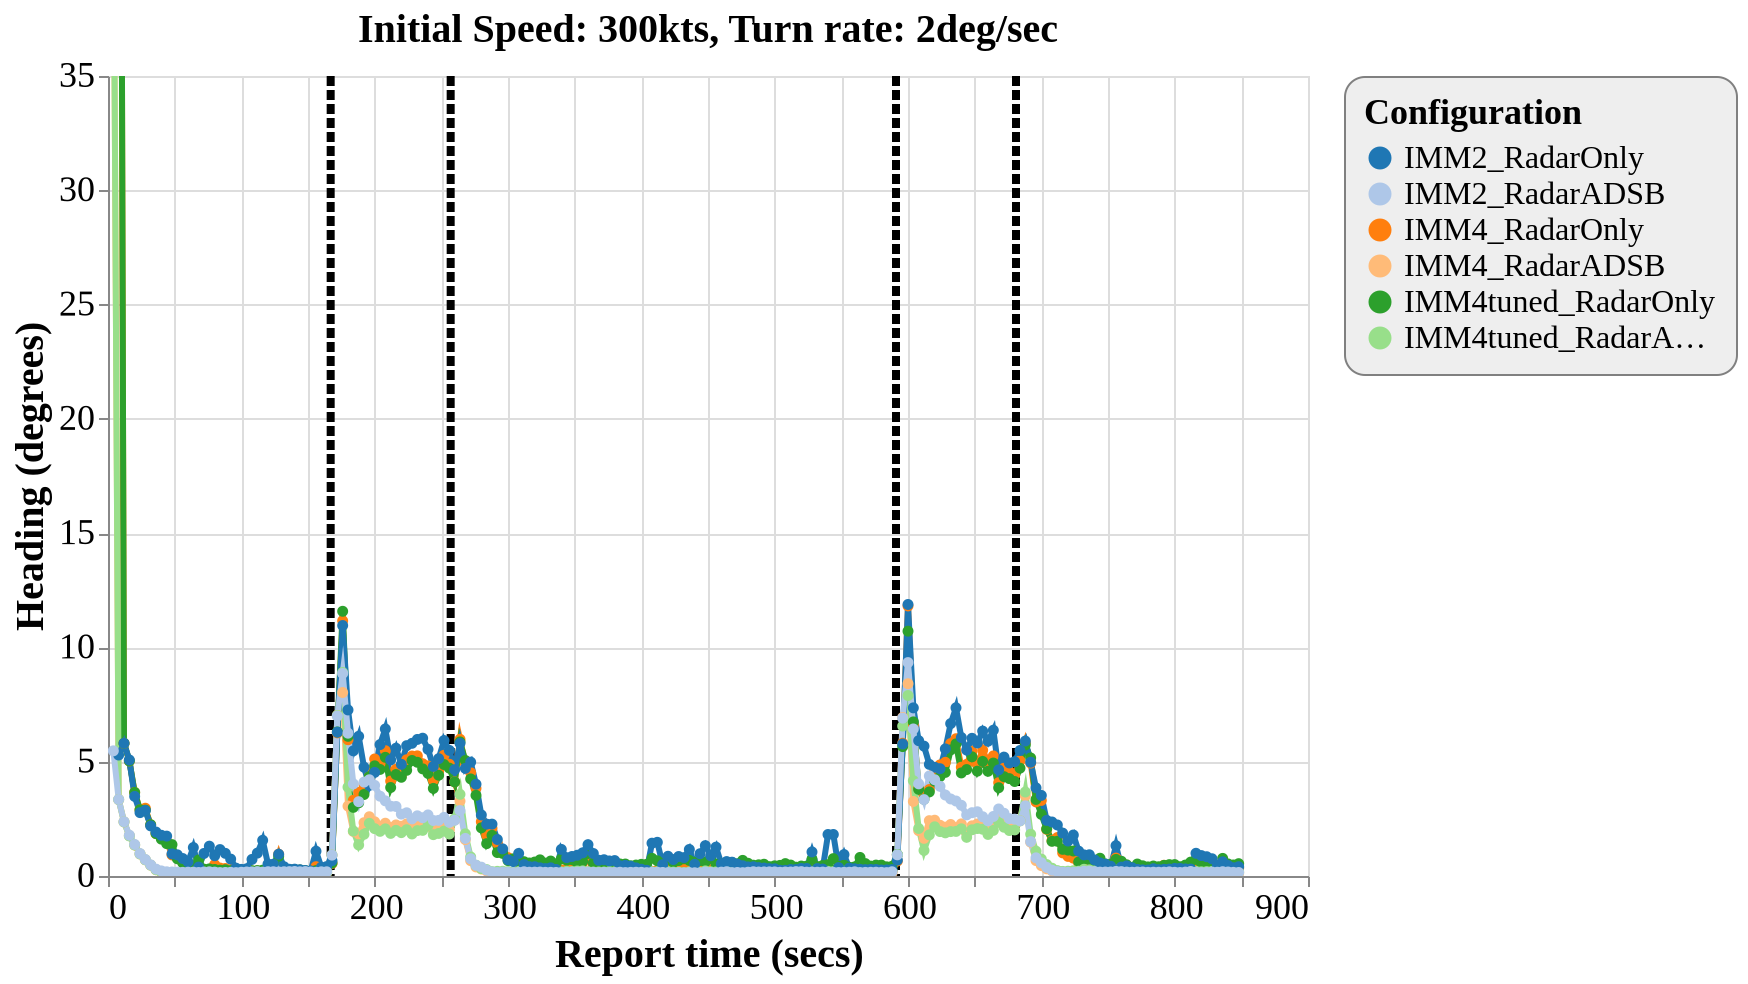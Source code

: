 {
  "config": {
    "view": {
      "continuousWidth": 600,
      "continuousHeight": 400
    },
    "axisX": {
      "labelFontSize": 18,
      "titleFontSize": 20
    },
    "axisY": {
      "labelFontSize": 18,
      "titleFontSize": 20
    },
    "font": "Times New Roman",
    "legend": {
      "cornerRadius": 10,
      "fillColor": "#EEEEEE",
      "labelFontSize": 16,
      "padding": 10,
      "strokeColor": "gray",
      "titleFontSize": 18
    },
    "title": {
      "fontSize": 20
    }
  },
  "layer": [
    {
      "data": {
        "name": "data-a3a467f209c6583c68f3d978a4c84e4a"
      },
      "mark": {
        "type": "rule",
        "strokeDash": [
          5,
          2
        ],
        "strokeWidth": 4
      },
      "encoding": {
        "color": {
          "type": "nominal",
          "field": "color",
          "scale": null
        },
        "x": {
          "type": "quantitative",
          "field": "tt"
        }
      }
    },
    {
      "data": {
        "name": "data-fbd9753bbeefc682b92a4b7551262cef"
      },
      "mark": {
        "type": "line",
        "point": true,
        "strokeWidth": 3
      },
      "encoding": {
        "color": {
          "type": "ordinal",
          "field": "config",
          "scale": {
            "scheme": "category20"
          },
          "sort": [
            "IMM2_RadarOnly",
            "IMM2_RadarADSB",
            "IMM4_RadarOnly",
            "IMM4_RadarADSB",
            "IMM4tuned_RadarOnly",
            "IMM4tuned_RadarADSB"
          ],
          "title": "Configuration"
        },
        "x": {
          "type": "quantitative",
          "field": "time",
          "title": "Report time (secs)"
        },
        "y": {
          "type": "quantitative",
          "field": "rmse_hdg",
          "scale": {
            "domain": [
              0,
              35
            ],
            "zero": false
          },
          "title": "Heading (degrees)"
        }
      },
      "selection": {
        "selector118": {
          "type": "interval",
          "bind": "scales",
          "encodings": [
            "x",
            "y"
          ]
        }
      },
      "title": "Initial Speed: 300kts, Turn rate: 2deg/sec"
    }
  ],
  "$schema": "https://vega.github.io/schema/vega-lite/v4.8.1.json",
  "datasets": {
    "data-a3a467f209c6583c68f3d978a4c84e4a": [
      {
        "tt": 167,
        "color": "black"
      },
      {
        "tt": 257,
        "color": "black"
      },
      {
        "tt": 591,
        "color": "black"
      },
      {
        "tt": 681,
        "color": "black"
      }
    ],
    "data-fbd9753bbeefc682b92a4b7551262cef": [
      {
        "scenario": "turns_new_08",
        "config": "IMM4_RadarOnly",
        "time": 4,
        "rmse_hdg": 90.0,
        "rmse_tr": 0.0,
        "p_uni": 0.0,
        "p_turn": 0.0
      },
      {
        "scenario": "turns_new_08",
        "config": "IMM4_RadarOnly",
        "time": 8,
        "rmse_hdg": 82.66683485118881,
        "rmse_tr": 0.0,
        "p_uni": 0.152156862745098,
        "p_turn": 0.0015686274509803
      },
      {
        "scenario": "turns_new_08",
        "config": "IMM4_RadarOnly",
        "time": 12,
        "rmse_hdg": 5.805328331544826,
        "rmse_tr": 1.1111111111111112e-05,
        "p_uni": 0.9607975308641976,
        "p_turn": 0.0131851851851851
      },
      {
        "scenario": "turns_new_08",
        "config": "IMM4_RadarOnly",
        "time": 16,
        "rmse_hdg": 5.034043097576428,
        "rmse_tr": 0.0004749698203836,
        "p_uni": 0.9202724770642202,
        "p_turn": 0.0276577981651376
      },
      {
        "scenario": "turns_new_08",
        "config": "IMM4_RadarOnly",
        "time": 20,
        "rmse_hdg": 3.6560200552825344,
        "rmse_tr": 0.0051835164681137,
        "p_uni": 0.8832578512396695,
        "p_turn": 0.043895867768595
      },
      {
        "scenario": "turns_new_08",
        "config": "IMM4_RadarOnly",
        "time": 24,
        "rmse_hdg": 2.891531050876304,
        "rmse_tr": 0.0120021778326798,
        "p_uni": 0.8540318181818182,
        "p_turn": 0.0572045454545454
      },
      {
        "scenario": "turns_new_08",
        "config": "IMM4_RadarOnly",
        "time": 28,
        "rmse_hdg": 2.965279786213489,
        "rmse_tr": 0.0274145466572229,
        "p_uni": 0.8533868421052632,
        "p_turn": 0.0610622807017543
      },
      {
        "scenario": "turns_new_08",
        "config": "IMM4_RadarOnly",
        "time": 32,
        "rmse_hdg": 2.230807808454343,
        "rmse_tr": 0.0259173133336536,
        "p_uni": 0.8630573913043478,
        "p_turn": 0.0600278260869565
      },
      {
        "scenario": "turns_new_08",
        "config": "IMM4_RadarOnly",
        "time": 36,
        "rmse_hdg": 1.854882898200783,
        "rmse_tr": 0.0215014567299388,
        "p_uni": 0.8710943396226415,
        "p_turn": 0.052477358490566
      },
      {
        "scenario": "turns_new_08",
        "config": "IMM4_RadarOnly",
        "time": 40,
        "rmse_hdg": 1.676484940101154,
        "rmse_tr": 0.0197023397844635,
        "p_uni": 0.8760807017543859,
        "p_turn": 0.0443219298245614
      },
      {
        "scenario": "turns_new_08",
        "config": "IMM4_RadarOnly",
        "time": 44,
        "rmse_hdg": 1.5161177075761003,
        "rmse_tr": 0.0263967556657521,
        "p_uni": 0.8891612903225806,
        "p_turn": 0.0450306451612903
      },
      {
        "scenario": "turns_new_08",
        "config": "IMM4_RadarOnly",
        "time": 48,
        "rmse_hdg": 0.9218679626391966,
        "rmse_tr": 0.0245965920879772,
        "p_uni": 0.907190990990991,
        "p_turn": 0.033518018018018
      },
      {
        "scenario": "turns_new_08",
        "config": "IMM4_RadarOnly",
        "time": 52,
        "rmse_hdg": 0.8062573175289421,
        "rmse_tr": 0.0153050955003835,
        "p_uni": 0.903268103448276,
        "p_turn": 0.0354620689655172
      },
      {
        "scenario": "turns_new_08",
        "config": "IMM4_RadarOnly",
        "time": 56,
        "rmse_hdg": 0.6205997395239938,
        "rmse_tr": 0.0122698369623466,
        "p_uni": 0.8953908256880734,
        "p_turn": 0.0388055045871559
      },
      {
        "scenario": "turns_new_08",
        "config": "IMM4_RadarOnly",
        "time": 60,
        "rmse_hdg": 0.4725579426634489,
        "rmse_tr": 0.0138449739166346,
        "p_uni": 0.9011587155963302,
        "p_turn": 0.0375284403669724
      },
      {
        "scenario": "turns_new_08",
        "config": "IMM4_RadarOnly",
        "time": 64,
        "rmse_hdg": 0.4394333009869191,
        "rmse_tr": 0.0178169166896296,
        "p_uni": 0.9005601626016261,
        "p_turn": 0.0369813008130081
      },
      {
        "scenario": "turns_new_08",
        "config": "IMM4_RadarOnly",
        "time": 68,
        "rmse_hdg": 0.2910646733421921,
        "rmse_tr": 0.0205895872152628,
        "p_uni": 0.8954779661016948,
        "p_turn": 0.0409211864406779
      },
      {
        "scenario": "turns_new_08",
        "config": "IMM4_RadarOnly",
        "time": 72,
        "rmse_hdg": 0.2732151006589314,
        "rmse_tr": 0.0270557724813283,
        "p_uni": 0.8958763157894737,
        "p_turn": 0.0404
      },
      {
        "scenario": "turns_new_08",
        "config": "IMM4_RadarOnly",
        "time": 76,
        "rmse_hdg": 0.2796700114694378,
        "rmse_tr": 0.0253080462937621,
        "p_uni": 0.8999180180180181,
        "p_turn": 0.0355117117117117
      },
      {
        "scenario": "turns_new_08",
        "config": "IMM4_RadarOnly",
        "time": 80,
        "rmse_hdg": 0.4985424209177648,
        "rmse_tr": 0.0253303178029806,
        "p_uni": 0.9019563636363636,
        "p_turn": 0.0374063636363636
      },
      {
        "scenario": "turns_new_08",
        "config": "IMM4_RadarOnly",
        "time": 84,
        "rmse_hdg": 0.3481253051275872,
        "rmse_tr": 0.0284894855951048,
        "p_uni": 0.8884157894736842,
        "p_turn": 0.0430710526315789
      },
      {
        "scenario": "turns_new_08",
        "config": "IMM4_RadarOnly",
        "time": 88,
        "rmse_hdg": 0.3288446336850402,
        "rmse_tr": 0.019048707984062,
        "p_uni": 0.9042353448275862,
        "p_turn": 0.0346689655172413
      },
      {
        "scenario": "turns_new_08",
        "config": "IMM4_RadarOnly",
        "time": 92,
        "rmse_hdg": 0.2724081399119075,
        "rmse_tr": 0.0105818094041372,
        "p_uni": 0.9059991150442478,
        "p_turn": 0.035358407079646
      },
      {
        "scenario": "turns_new_08",
        "config": "IMM4_RadarOnly",
        "time": 96,
        "rmse_hdg": 0.2081286714022097,
        "rmse_tr": 0.0350298932492326,
        "p_uni": 0.8994964912280701,
        "p_turn": 0.0387280701754386
      },
      {
        "scenario": "turns_new_08",
        "config": "IMM4_RadarOnly",
        "time": 100,
        "rmse_hdg": 0.2514955267991859,
        "rmse_tr": 0.0097336187172774,
        "p_uni": 0.8971277777777777,
        "p_turn": 0.0367675925925925
      },
      {
        "scenario": "turns_new_08",
        "config": "IMM4_RadarOnly",
        "time": 104,
        "rmse_hdg": 0.2434437611951982,
        "rmse_tr": 0.0178056575683528,
        "p_uni": 0.90579009009009,
        "p_turn": 0.0325801801801801
      },
      {
        "scenario": "turns_new_08",
        "config": "IMM4_RadarOnly",
        "time": 108,
        "rmse_hdg": 0.2103033523270608,
        "rmse_tr": 0.0166921288835986,
        "p_uni": 0.8963258333333334,
        "p_turn": 0.0398125
      },
      {
        "scenario": "turns_new_08",
        "config": "IMM4_RadarOnly",
        "time": 112,
        "rmse_hdg": 0.2264835150925902,
        "rmse_tr": 0.0195528870324652,
        "p_uni": 0.8848521739130435,
        "p_turn": 0.0442173913043478
      },
      {
        "scenario": "turns_new_08",
        "config": "IMM4_RadarOnly",
        "time": 116,
        "rmse_hdg": 0.2271698491236836,
        "rmse_tr": 0.0178720918380212,
        "p_uni": 0.8813403508771931,
        "p_turn": 0.0415070175438596
      },
      {
        "scenario": "turns_new_08",
        "config": "IMM4_RadarOnly",
        "time": 120,
        "rmse_hdg": 0.2177807162422162,
        "rmse_tr": 0.0134034296583189,
        "p_uni": 0.8815238532110092,
        "p_turn": 0.0426926605504587
      },
      {
        "scenario": "turns_new_08",
        "config": "IMM4_RadarOnly",
        "time": 124,
        "rmse_hdg": 0.2359336895874625,
        "rmse_tr": 0.0093347592948311,
        "p_uni": 0.8988420168067226,
        "p_turn": 0.0335134453781512
      },
      {
        "scenario": "turns_new_08",
        "config": "IMM4_RadarOnly",
        "time": 128,
        "rmse_hdg": 0.9513669915139864,
        "rmse_tr": 0.0420891950384305,
        "p_uni": 0.894456779661017,
        "p_turn": 0.0379533898305084
      },
      {
        "scenario": "turns_new_08",
        "config": "IMM4_RadarOnly",
        "time": 132,
        "rmse_hdg": 0.2495727441485716,
        "rmse_tr": 0.0285843848774733,
        "p_uni": 0.8884084033613445,
        "p_turn": 0.0374848739495798
      },
      {
        "scenario": "turns_new_08",
        "config": "IMM4_RadarOnly",
        "time": 136,
        "rmse_hdg": 0.2793953097860358,
        "rmse_tr": 0.0181848384052783,
        "p_uni": 0.8837513043478261,
        "p_turn": 0.0410182608695652
      },
      {
        "scenario": "turns_new_08",
        "config": "IMM4_RadarOnly",
        "time": 140,
        "rmse_hdg": 0.2750042881312329,
        "rmse_tr": 0.0188765053129595,
        "p_uni": 0.8755396226415094,
        "p_turn": 0.0421056603773584
      },
      {
        "scenario": "turns_new_08",
        "config": "IMM4_RadarOnly",
        "time": 144,
        "rmse_hdg": 0.2566262214658887,
        "rmse_tr": 0.0121786374659202,
        "p_uni": 0.8872780701754386,
        "p_turn": 0.0388114035087719
      },
      {
        "scenario": "turns_new_08",
        "config": "IMM4_RadarOnly",
        "time": 148,
        "rmse_hdg": 0.2222803342820659,
        "rmse_tr": 0.0084836645444385,
        "p_uni": 0.8926478632478633,
        "p_turn": 0.0371495726495726
      },
      {
        "scenario": "turns_new_08",
        "config": "IMM4_RadarOnly",
        "time": 152,
        "rmse_hdg": 0.2017826536554602,
        "rmse_tr": 0.0071966694576068,
        "p_uni": 0.8882854700854701,
        "p_turn": 0.0380145299145299
      },
      {
        "scenario": "turns_new_08",
        "config": "IMM4_RadarOnly",
        "time": 156,
        "rmse_hdg": 0.4080182125697552,
        "rmse_tr": 0.0298757943732195,
        "p_uni": 0.869059349593496,
        "p_turn": 0.0495520325203252
      },
      {
        "scenario": "turns_new_08",
        "config": "IMM4_RadarOnly",
        "time": 160,
        "rmse_hdg": 0.2977788142602188,
        "rmse_tr": 0.022621535953354,
        "p_uni": 0.8736212962962964,
        "p_turn": 0.0471398148148148
      },
      {
        "scenario": "turns_new_08",
        "config": "IMM4_RadarOnly",
        "time": 164,
        "rmse_hdg": 0.266815663503098,
        "rmse_tr": 0.0185255333152755,
        "p_uni": 0.8876350427350428,
        "p_turn": 0.0392692307692307
      },
      {
        "scenario": "turns_new_08",
        "config": "IMM4_RadarOnly",
        "time": 168,
        "rmse_hdg": 0.5462675694727153,
        "rmse_tr": 0.9712810067471704,
        "p_uni": 0.8830186440677966,
        "p_turn": 0.0412059322033898
      },
      {
        "scenario": "turns_new_08",
        "config": "IMM4_RadarOnly",
        "time": 172,
        "rmse_hdg": 6.261834470958225,
        "rmse_tr": 1.9935809116623628,
        "p_uni": 0.8629789915966387,
        "p_turn": 0.0505504201680672
      },
      {
        "scenario": "turns_new_08",
        "config": "IMM4_RadarOnly",
        "time": 176,
        "rmse_hdg": 11.165890977421546,
        "rmse_tr": 1.8623997926232236,
        "p_uni": 0.5152394957983193,
        "p_turn": 0.3472109243697479
      },
      {
        "scenario": "turns_new_08",
        "config": "IMM4_RadarOnly",
        "time": 180,
        "rmse_hdg": 5.9606152172321245,
        "rmse_tr": 1.3937902427698137,
        "p_uni": 0.0483268907563025,
        "p_turn": 0.8635361344537815
      },
      {
        "scenario": "turns_new_08",
        "config": "IMM4_RadarOnly",
        "time": 184,
        "rmse_hdg": 3.3111613196281704,
        "rmse_tr": 0.8730513892770483,
        "p_uni": 0.0539,
        "p_turn": 0.9040991150442478
      },
      {
        "scenario": "turns_new_08",
        "config": "IMM4_RadarOnly",
        "time": 188,
        "rmse_hdg": 3.663440195368465,
        "rmse_tr": 0.5396650937279802,
        "p_uni": 0.0822909090909091,
        "p_turn": 0.861695867768595
      },
      {
        "scenario": "turns_new_08",
        "config": "IMM4_RadarOnly",
        "time": 192,
        "rmse_hdg": 4.006649855665156,
        "rmse_tr": 0.3766239523389476,
        "p_uni": 0.1255081967213114,
        "p_turn": 0.7894483606557378
      },
      {
        "scenario": "turns_new_08",
        "config": "IMM4_RadarOnly",
        "time": 196,
        "rmse_hdg": 4.350220237185333,
        "rmse_tr": 0.2907665077288076,
        "p_uni": 0.0990159663865546,
        "p_turn": 0.8292529411764706
      },
      {
        "scenario": "turns_new_08",
        "config": "IMM4_RadarOnly",
        "time": 200,
        "rmse_hdg": 5.119320617813082,
        "rmse_tr": 0.2712548562402124,
        "p_uni": 0.1131262711864406,
        "p_turn": 0.8183508474576271
      },
      {
        "scenario": "turns_new_08",
        "config": "IMM4_RadarOnly",
        "time": 204,
        "rmse_hdg": 4.91797423228859,
        "rmse_tr": 0.2402853483597442,
        "p_uni": 0.1136745454545454,
        "p_turn": 0.8047090909090909
      },
      {
        "scenario": "turns_new_08",
        "config": "IMM4_RadarOnly",
        "time": 208,
        "rmse_hdg": 5.482277716183301,
        "rmse_tr": 0.2592289462232179,
        "p_uni": 0.114872,
        "p_turn": 0.8026015999999999
      },
      {
        "scenario": "turns_new_08",
        "config": "IMM4_RadarOnly",
        "time": 212,
        "rmse_hdg": 4.153429223475064,
        "rmse_tr": 0.1970941678487722,
        "p_uni": 0.0807033333333333,
        "p_turn": 0.8627866666666667
      },
      {
        "scenario": "turns_new_08",
        "config": "IMM4_RadarOnly",
        "time": 216,
        "rmse_hdg": 4.670740535587756,
        "rmse_tr": 0.1940719832836573,
        "p_uni": 0.1011104347826087,
        "p_turn": 0.8382626086956522
      },
      {
        "scenario": "turns_new_08",
        "config": "IMM4_RadarOnly",
        "time": 220,
        "rmse_hdg": 4.374623761915914,
        "rmse_tr": 0.2141198507943663,
        "p_uni": 0.1039,
        "p_turn": 0.830763025210084
      },
      {
        "scenario": "turns_new_08",
        "config": "IMM4_RadarOnly",
        "time": 224,
        "rmse_hdg": 5.085957965355558,
        "rmse_tr": 0.2084936037824225,
        "p_uni": 0.1291836363636363,
        "p_turn": 0.7936
      },
      {
        "scenario": "turns_new_08",
        "config": "IMM4_RadarOnly",
        "time": 228,
        "rmse_hdg": 5.2490501286766165,
        "rmse_tr": 0.2152739385991718,
        "p_uni": 0.127556,
        "p_turn": 0.7933583999999999
      },
      {
        "scenario": "turns_new_08",
        "config": "IMM4_RadarOnly",
        "time": 232,
        "rmse_hdg": 5.257200919675914,
        "rmse_tr": 0.2184833134451422,
        "p_uni": 0.1236373015873015,
        "p_turn": 0.801686507936508
      },
      {
        "scenario": "turns_new_08",
        "config": "IMM4_RadarOnly",
        "time": 236,
        "rmse_hdg": 4.911815099503613,
        "rmse_tr": 0.1929327087097729,
        "p_uni": 0.1074216216216216,
        "p_turn": 0.8307774774774775
      },
      {
        "scenario": "turns_new_08",
        "config": "IMM4_RadarOnly",
        "time": 240,
        "rmse_hdg": 4.815645310292843,
        "rmse_tr": 0.197841085530703,
        "p_uni": 0.1045446280991735,
        "p_turn": 0.8333553719008264
      },
      {
        "scenario": "turns_new_08",
        "config": "IMM4_RadarOnly",
        "time": 244,
        "rmse_hdg": 4.190618079620868,
        "rmse_tr": 0.236684560799294,
        "p_uni": 0.110354716981132,
        "p_turn": 0.8264037735849057
      },
      {
        "scenario": "turns_new_08",
        "config": "IMM4_RadarOnly",
        "time": 248,
        "rmse_hdg": 4.564034783358568,
        "rmse_tr": 0.2198220969564816,
        "p_uni": 0.1300560344827586,
        "p_turn": 0.800798275862069
      },
      {
        "scenario": "turns_new_08",
        "config": "IMM4_RadarOnly",
        "time": 252,
        "rmse_hdg": 5.280520373245014,
        "rmse_tr": 0.2347030207942045,
        "p_uni": 0.1290781954887218,
        "p_turn": 0.7953624060150375
      },
      {
        "scenario": "turns_new_08",
        "config": "IMM4_RadarOnly",
        "time": 256,
        "rmse_hdg": 4.889592604815042,
        "rmse_tr": 0.2145613015524789,
        "p_uni": 0.1107769911504424,
        "p_turn": 0.8216522123893805
      },
      {
        "scenario": "turns_new_08",
        "config": "IMM4_RadarOnly",
        "time": 260,
        "rmse_hdg": 4.118931399976436,
        "rmse_tr": 1.6806628009785962,
        "p_uni": 0.1292127118644067,
        "p_turn": 0.7858076271186442
      },
      {
        "scenario": "turns_new_08",
        "config": "IMM4_RadarOnly",
        "time": 264,
        "rmse_hdg": 5.981940770737818,
        "rmse_tr": 1.8457904447410696,
        "p_uni": 0.169376923076923,
        "p_turn": 0.734091452991453
      },
      {
        "scenario": "turns_new_08",
        "config": "IMM4_RadarOnly",
        "time": 268,
        "rmse_hdg": 4.913601441960346,
        "rmse_tr": 1.484329757924724,
        "p_uni": 0.2910226086956521,
        "p_turn": 0.5821660869565217
      },
      {
        "scenario": "turns_new_08",
        "config": "IMM4_RadarOnly",
        "time": 272,
        "rmse_hdg": 4.521856846944881,
        "rmse_tr": 1.09354062882238,
        "p_uni": 0.4164549180327869,
        "p_turn": 0.4368090163934426
      },
      {
        "scenario": "turns_new_08",
        "config": "IMM4_RadarOnly",
        "time": 276,
        "rmse_hdg": 3.8342774594913753,
        "rmse_tr": 0.7486950191682009,
        "p_uni": 0.5338172727272728,
        "p_turn": 0.3259518181818182
      },
      {
        "scenario": "turns_new_08",
        "config": "IMM4_RadarOnly",
        "time": 280,
        "rmse_hdg": 2.3718105625929704,
        "rmse_tr": 0.4852828341677985,
        "p_uni": 0.6435043103448276,
        "p_turn": 0.2359594827586207
      },
      {
        "scenario": "turns_new_08",
        "config": "IMM4_RadarOnly",
        "time": 284,
        "rmse_hdg": 1.7820285892367589,
        "rmse_tr": 0.3250320793233888,
        "p_uni": 0.7363785714285714,
        "p_turn": 0.1488482142857143
      },
      {
        "scenario": "turns_new_08",
        "config": "IMM4_RadarOnly",
        "time": 288,
        "rmse_hdg": 2.0882187498367637,
        "rmse_tr": 0.2212244386684051,
        "p_uni": 0.7978396226415094,
        "p_turn": 0.0994056603773584
      },
      {
        "scenario": "turns_new_08",
        "config": "IMM4_RadarOnly",
        "time": 292,
        "rmse_hdg": 1.4360718993142352,
        "rmse_tr": 0.1562709617939302,
        "p_uni": 0.83968,
        "p_turn": 0.07252
      },
      {
        "scenario": "turns_new_08",
        "config": "IMM4_RadarOnly",
        "time": 296,
        "rmse_hdg": 1.0570734826993304,
        "rmse_tr": 0.1058925062011718,
        "p_uni": 0.8557547826086956,
        "p_turn": 0.0628060869565217
      },
      {
        "scenario": "turns_new_08",
        "config": "IMM4_RadarOnly",
        "time": 300,
        "rmse_hdg": 0.8043284452185009,
        "rmse_tr": 0.0759943552864173,
        "p_uni": 0.8766619469026549,
        "p_turn": 0.0467522123893805
      },
      {
        "scenario": "turns_new_08",
        "config": "IMM4_RadarOnly",
        "time": 304,
        "rmse_hdg": 0.7234082467911365,
        "rmse_tr": 0.0528333917909459,
        "p_uni": 0.8736627118644068,
        "p_turn": 0.051293220338983
      },
      {
        "scenario": "turns_new_08",
        "config": "IMM4_RadarOnly",
        "time": 308,
        "rmse_hdg": 0.614617730752175,
        "rmse_tr": 0.03689805165881,
        "p_uni": 0.8877495495495495,
        "p_turn": 0.0415891891891891
      },
      {
        "scenario": "turns_new_08",
        "config": "IMM4_RadarOnly",
        "time": 312,
        "rmse_hdg": 0.5173336895481137,
        "rmse_tr": 0.0314760148715672,
        "p_uni": 0.8901178861788618,
        "p_turn": 0.0402414634146341
      },
      {
        "scenario": "turns_new_08",
        "config": "IMM4_RadarOnly",
        "time": 316,
        "rmse_hdg": 0.4201288664955175,
        "rmse_tr": 0.0206428203755652,
        "p_uni": 0.8845123966942149,
        "p_turn": 0.040190909090909
      },
      {
        "scenario": "turns_new_08",
        "config": "IMM4_RadarOnly",
        "time": 320,
        "rmse_hdg": 0.4289049241525043,
        "rmse_tr": 0.0143580231991969,
        "p_uni": 0.8850311320754717,
        "p_turn": 0.042738679245283
      },
      {
        "scenario": "turns_new_08",
        "config": "IMM4_RadarOnly",
        "time": 324,
        "rmse_hdg": 0.5585344342882651,
        "rmse_tr": 0.0145323837883338,
        "p_uni": 0.9000026785714287,
        "p_turn": 0.0384723214285714
      },
      {
        "scenario": "turns_new_08",
        "config": "IMM4_RadarOnly",
        "time": 328,
        "rmse_hdg": 0.4813503019709719,
        "rmse_tr": 0.0088412199277769,
        "p_uni": 0.9101377358490566,
        "p_turn": 0.0314150943396226
      },
      {
        "scenario": "turns_new_08",
        "config": "IMM4_RadarOnly",
        "time": 332,
        "rmse_hdg": 0.4224062345977227,
        "rmse_tr": 0.0098060700083677,
        "p_uni": 0.9001108108108108,
        "p_turn": 0.0372018018018018
      },
      {
        "scenario": "turns_new_08",
        "config": "IMM4_RadarOnly",
        "time": 336,
        "rmse_hdg": 0.3307173774385584,
        "rmse_tr": 0.0085482228457813,
        "p_uni": 0.9024341463414634,
        "p_turn": 0.0356520325203252
      },
      {
        "scenario": "turns_new_08",
        "config": "IMM4_RadarOnly",
        "time": 340,
        "rmse_hdg": 0.2661134707419851,
        "rmse_tr": 0.0142916813276959,
        "p_uni": 0.8900284482758621,
        "p_turn": 0.0418344827586206
      },
      {
        "scenario": "turns_new_08",
        "config": "IMM4_RadarOnly",
        "time": 344,
        "rmse_hdg": 0.2915344022449319,
        "rmse_tr": 0.0132300228372253,
        "p_uni": 0.8937119658119659,
        "p_turn": 0.0410051282051282
      },
      {
        "scenario": "turns_new_08",
        "config": "IMM4_RadarOnly",
        "time": 348,
        "rmse_hdg": 0.2825473745550029,
        "rmse_tr": 0.0153161094128753,
        "p_uni": 0.88835,
        "p_turn": 0.0411150943396226
      },
      {
        "scenario": "turns_new_08",
        "config": "IMM4_RadarOnly",
        "time": 352,
        "rmse_hdg": 0.3367585918820004,
        "rmse_tr": 0.0108761206319165,
        "p_uni": 0.8970507936507937,
        "p_turn": 0.038379365079365
      },
      {
        "scenario": "turns_new_08",
        "config": "IMM4_RadarOnly",
        "time": 356,
        "rmse_hdg": 0.5862137081542076,
        "rmse_tr": 0.0132659148242415,
        "p_uni": 0.8965767441860465,
        "p_turn": 0.0387356589147286
      },
      {
        "scenario": "turns_new_08",
        "config": "IMM4_RadarOnly",
        "time": 360,
        "rmse_hdg": 0.8545290092127952,
        "rmse_tr": 0.0339833047245261,
        "p_uni": 0.8825646551724138,
        "p_turn": 0.0455155172413793
      },
      {
        "scenario": "turns_new_08",
        "config": "IMM4_RadarOnly",
        "time": 364,
        "rmse_hdg": 0.4424009313629379,
        "rmse_tr": 0.0336820939272996,
        "p_uni": 0.8854964601769911,
        "p_turn": 0.0380690265486725
      },
      {
        "scenario": "turns_new_08",
        "config": "IMM4_RadarOnly",
        "time": 368,
        "rmse_hdg": 0.4327859790978723,
        "rmse_tr": 0.0172586398116464,
        "p_uni": 0.8904796296296297,
        "p_turn": 0.0368444444444444
      },
      {
        "scenario": "turns_new_08",
        "config": "IMM4_RadarOnly",
        "time": 372,
        "rmse_hdg": 0.3996626728890754,
        "rmse_tr": 0.0164109949821002,
        "p_uni": 0.8808378151260504,
        "p_turn": 0.0397613445378151
      },
      {
        "scenario": "turns_new_08",
        "config": "IMM4_RadarOnly",
        "time": 376,
        "rmse_hdg": 0.3669229873317796,
        "rmse_tr": 0.0097229484466249,
        "p_uni": 0.905797435897436,
        "p_turn": 0.033959829059829
      },
      {
        "scenario": "turns_new_08",
        "config": "IMM4_RadarOnly",
        "time": 380,
        "rmse_hdg": 0.3038119881405763,
        "rmse_tr": 0.0126032186638832,
        "p_uni": 0.8999741379310345,
        "p_turn": 0.0390672413793103
      },
      {
        "scenario": "turns_new_08",
        "config": "IMM4_RadarOnly",
        "time": 384,
        "rmse_hdg": 0.2795137347751028,
        "rmse_tr": 0.0173139713411915,
        "p_uni": 0.8997135135135135,
        "p_turn": 0.0391252252252252
      },
      {
        "scenario": "turns_new_08",
        "config": "IMM4_RadarOnly",
        "time": 388,
        "rmse_hdg": 0.2752762249087302,
        "rmse_tr": 0.011637894998667,
        "p_uni": 0.901118,
        "p_turn": 0.035606
      },
      {
        "scenario": "turns_new_08",
        "config": "IMM4_RadarOnly",
        "time": 392,
        "rmse_hdg": 0.2577700101859417,
        "rmse_tr": 0.0077506302264759,
        "p_uni": 0.9030008403361344,
        "p_turn": 0.0345672268907563
      },
      {
        "scenario": "turns_new_08",
        "config": "IMM4_RadarOnly",
        "time": 396,
        "rmse_hdg": 0.2477818955626027,
        "rmse_tr": 0.0071653608907168,
        "p_uni": 0.905196694214876,
        "p_turn": 0.0349223140495867
      },
      {
        "scenario": "turns_new_08",
        "config": "IMM4_RadarOnly",
        "time": 400,
        "rmse_hdg": 0.2169526871658182,
        "rmse_tr": 0.0095918649841349,
        "p_uni": 0.9003351351351352,
        "p_turn": 0.0384828828828828
      },
      {
        "scenario": "turns_new_08",
        "config": "IMM4_RadarOnly",
        "time": 404,
        "rmse_hdg": 0.1923197474153457,
        "rmse_tr": 0.0115610319183191,
        "p_uni": 0.9058377049180328,
        "p_turn": 0.0360696721311475
      },
      {
        "scenario": "turns_new_08",
        "config": "IMM4_RadarOnly",
        "time": 408,
        "rmse_hdg": 0.2050899918618776,
        "rmse_tr": 0.01380412636721,
        "p_uni": 0.8945542857142857,
        "p_turn": 0.0422314285714285
      },
      {
        "scenario": "turns_new_08",
        "config": "IMM4_RadarOnly",
        "time": 412,
        "rmse_hdg": 0.2356014340242555,
        "rmse_tr": 0.0162255805531177,
        "p_uni": 0.8853446428571429,
        "p_turn": 0.0450607142857142
      },
      {
        "scenario": "turns_new_08",
        "config": "IMM4_RadarOnly",
        "time": 416,
        "rmse_hdg": 0.2287879791290171,
        "rmse_tr": 0.0105979629260447,
        "p_uni": 0.9029007575757576,
        "p_turn": 0.0371318181818181
      },
      {
        "scenario": "turns_new_08",
        "config": "IMM4_RadarOnly",
        "time": 420,
        "rmse_hdg": 0.4716065222878134,
        "rmse_tr": 0.0154548467522519,
        "p_uni": 0.8962542372881356,
        "p_turn": 0.0439567796610169
      },
      {
        "scenario": "turns_new_08",
        "config": "IMM4_RadarOnly",
        "time": 424,
        "rmse_hdg": 0.4081186102103152,
        "rmse_tr": 0.0144154250717764,
        "p_uni": 0.9008904,
        "p_turn": 0.038324
      },
      {
        "scenario": "turns_new_08",
        "config": "IMM4_RadarOnly",
        "time": 428,
        "rmse_hdg": 0.4738200655791786,
        "rmse_tr": 0.012265450367894,
        "p_uni": 0.9012427272727274,
        "p_turn": 0.0388254545454545
      },
      {
        "scenario": "turns_new_08",
        "config": "IMM4_RadarOnly",
        "time": 432,
        "rmse_hdg": 0.453952254728019,
        "rmse_tr": 0.010827473760494,
        "p_uni": 0.8847957264957266,
        "p_turn": 0.0409059829059829
      },
      {
        "scenario": "turns_new_08",
        "config": "IMM4_RadarOnly",
        "time": 436,
        "rmse_hdg": 0.4567096680936711,
        "rmse_tr": 0.0141846406724933,
        "p_uni": 0.8957054263565891,
        "p_turn": 0.0410658914728682
      },
      {
        "scenario": "turns_new_08",
        "config": "IMM4_RadarOnly",
        "time": 440,
        "rmse_hdg": 0.3424667444794901,
        "rmse_tr": 0.0118484786483747,
        "p_uni": 0.8972702479338843,
        "p_turn": 0.0387123966942148
      },
      {
        "scenario": "turns_new_08",
        "config": "IMM4_RadarOnly",
        "time": 444,
        "rmse_hdg": 0.300343370745683,
        "rmse_tr": 0.01375968877147,
        "p_uni": 0.8862877192982456,
        "p_turn": 0.0446736842105263
      },
      {
        "scenario": "turns_new_08",
        "config": "IMM4_RadarOnly",
        "time": 448,
        "rmse_hdg": 0.2854447471993537,
        "rmse_tr": 0.0166305831616421,
        "p_uni": 0.8899324074074074,
        "p_turn": 0.0425638888888888
      },
      {
        "scenario": "turns_new_08",
        "config": "IMM4_RadarOnly",
        "time": 452,
        "rmse_hdg": 0.2811173358612722,
        "rmse_tr": 0.0188467203928221,
        "p_uni": 0.895648695652174,
        "p_turn": 0.040675652173913
      },
      {
        "scenario": "turns_new_08",
        "config": "IMM4_RadarOnly",
        "time": 456,
        "rmse_hdg": 0.2411550377089146,
        "rmse_tr": 0.0147377187509567,
        "p_uni": 0.8888044247787611,
        "p_turn": 0.0407610619469026
      },
      {
        "scenario": "turns_new_08",
        "config": "IMM4_RadarOnly",
        "time": 460,
        "rmse_hdg": 0.2238818369655691,
        "rmse_tr": 0.0131477273717831,
        "p_uni": 0.9002589743589743,
        "p_turn": 0.0382034188034188
      },
      {
        "scenario": "turns_new_08",
        "config": "IMM4_RadarOnly",
        "time": 464,
        "rmse_hdg": 0.2448301518985922,
        "rmse_tr": 0.0147516045251211,
        "p_uni": 0.883766393442623,
        "p_turn": 0.0449975409836065
      },
      {
        "scenario": "turns_new_08",
        "config": "IMM4_RadarOnly",
        "time": 468,
        "rmse_hdg": 0.24236217336235,
        "rmse_tr": 0.0151012384871623,
        "p_uni": 0.8978817307692307,
        "p_turn": 0.038775
      },
      {
        "scenario": "turns_new_08",
        "config": "IMM4_RadarOnly",
        "time": 472,
        "rmse_hdg": 0.2560566343604481,
        "rmse_tr": 0.0160769011317479,
        "p_uni": 0.8977525,
        "p_turn": 0.0394775
      },
      {
        "scenario": "turns_new_08",
        "config": "IMM4_RadarOnly",
        "time": 476,
        "rmse_hdg": 0.3156745368621607,
        "rmse_tr": 0.013657156874119,
        "p_uni": 0.8969710743801653,
        "p_turn": 0.0414066115702479
      },
      {
        "scenario": "turns_new_08",
        "config": "IMM4_RadarOnly",
        "time": 480,
        "rmse_hdg": 0.2443023141307823,
        "rmse_tr": 0.0124730053342795,
        "p_uni": 0.8970758620689655,
        "p_turn": 0.0392310344827586
      },
      {
        "scenario": "turns_new_08",
        "config": "IMM4_RadarOnly",
        "time": 484,
        "rmse_hdg": 0.2733704537046353,
        "rmse_tr": 0.0125630509007121,
        "p_uni": 0.902395041322314,
        "p_turn": 0.037
      },
      {
        "scenario": "turns_new_08",
        "config": "IMM4_RadarOnly",
        "time": 488,
        "rmse_hdg": 0.2688421585144149,
        "rmse_tr": 0.0088059814747995,
        "p_uni": 0.8991893805309735,
        "p_turn": 0.0372221238938053
      },
      {
        "scenario": "turns_new_08",
        "config": "IMM4_RadarOnly",
        "time": 492,
        "rmse_hdg": 0.2338821229970918,
        "rmse_tr": 0.0099212791343161,
        "p_uni": 0.8958186440677965,
        "p_turn": 0.0388813559322033
      },
      {
        "scenario": "turns_new_08",
        "config": "IMM4_RadarOnly",
        "time": 496,
        "rmse_hdg": 0.2363392688488317,
        "rmse_tr": 0.0075594983712545,
        "p_uni": 0.90401328125,
        "p_turn": 0.03513671875
      },
      {
        "scenario": "turns_new_08",
        "config": "IMM4_RadarOnly",
        "time": 500,
        "rmse_hdg": 0.2466424104497821,
        "rmse_tr": 0.0092205595247098,
        "p_uni": 0.8983829059829059,
        "p_turn": 0.0393452991452991
      },
      {
        "scenario": "turns_new_08",
        "config": "IMM4_RadarOnly",
        "time": 504,
        "rmse_hdg": 0.2136057568391803,
        "rmse_tr": 0.0101008742834629,
        "p_uni": 0.8975991935483871,
        "p_turn": 0.0367120967741935
      },
      {
        "scenario": "turns_new_08",
        "config": "IMM4_RadarOnly",
        "time": 508,
        "rmse_hdg": 0.2187851666647972,
        "rmse_tr": 0.0117094413593968,
        "p_uni": 0.8901559322033898,
        "p_turn": 0.0434855932203389
      },
      {
        "scenario": "turns_new_08",
        "config": "IMM4_RadarOnly",
        "time": 512,
        "rmse_hdg": 0.2129008823708484,
        "rmse_tr": 0.0120732585257076,
        "p_uni": 0.8953526785714285,
        "p_turn": 0.0410598214285714
      },
      {
        "scenario": "turns_new_08",
        "config": "IMM4_RadarOnly",
        "time": 516,
        "rmse_hdg": 0.1979153652531264,
        "rmse_tr": 0.0084496968613779,
        "p_uni": 0.9028418032786883,
        "p_turn": 0.0342524590163934
      },
      {
        "scenario": "turns_new_08",
        "config": "IMM4_RadarOnly",
        "time": 520,
        "rmse_hdg": 0.2876733081177146,
        "rmse_tr": 0.0083772290228747,
        "p_uni": 0.901756779661017,
        "p_turn": 0.0351567796610169
      },
      {
        "scenario": "turns_new_08",
        "config": "IMM4_RadarOnly",
        "time": 524,
        "rmse_hdg": 0.3137299726301203,
        "rmse_tr": 0.0086100716218469,
        "p_uni": 0.8903606837606838,
        "p_turn": 0.0363794871794871
      },
      {
        "scenario": "turns_new_08",
        "config": "IMM4_RadarOnly",
        "time": 528,
        "rmse_hdg": 0.2815574120338247,
        "rmse_tr": 0.0277540377273198,
        "p_uni": 0.8866101694915255,
        "p_turn": 0.0428466101694915
      },
      {
        "scenario": "turns_new_08",
        "config": "IMM4_RadarOnly",
        "time": 532,
        "rmse_hdg": 0.2608202148339381,
        "rmse_tr": 0.0258899556937674,
        "p_uni": 0.8976883495145631,
        "p_turn": 0.035757281553398
      },
      {
        "scenario": "turns_new_08",
        "config": "IMM4_RadarOnly",
        "time": 536,
        "rmse_hdg": 0.2136763908343641,
        "rmse_tr": 0.0211012170265129,
        "p_uni": 0.891196,
        "p_turn": 0.0378847999999999
      },
      {
        "scenario": "turns_new_08",
        "config": "IMM4_RadarOnly",
        "time": 540,
        "rmse_hdg": 0.219146070008113,
        "rmse_tr": 0.0239163124247865,
        "p_uni": 0.8862091666666667,
        "p_turn": 0.0433525
      },
      {
        "scenario": "turns_new_08",
        "config": "IMM4_RadarOnly",
        "time": 544,
        "rmse_hdg": 0.246412352813425,
        "rmse_tr": 0.0273126989477335,
        "p_uni": 0.8864552380952381,
        "p_turn": 0.0405723809523809
      },
      {
        "scenario": "turns_new_08",
        "config": "IMM4_RadarOnly",
        "time": 548,
        "rmse_hdg": 0.2536878438630684,
        "rmse_tr": 0.0163409117931065,
        "p_uni": 0.9019380530973452,
        "p_turn": 0.0353893805309734
      },
      {
        "scenario": "turns_new_08",
        "config": "IMM4_RadarOnly",
        "time": 552,
        "rmse_hdg": 0.231478169288473,
        "rmse_tr": 0.0129735789202517,
        "p_uni": 0.8975178571428571,
        "p_turn": 0.0388160714285714
      },
      {
        "scenario": "turns_new_08",
        "config": "IMM4_RadarOnly",
        "time": 556,
        "rmse_hdg": 0.2109064072166668,
        "rmse_tr": 0.0112464896484087,
        "p_uni": 0.8958873949579832,
        "p_turn": 0.0344924369747899
      },
      {
        "scenario": "turns_new_08",
        "config": "IMM4_RadarOnly",
        "time": 560,
        "rmse_hdg": 0.2040029105184541,
        "rmse_tr": 0.0088890074319352,
        "p_uni": 0.896559375,
        "p_turn": 0.03619765625
      },
      {
        "scenario": "turns_new_08",
        "config": "IMM4_RadarOnly",
        "time": 564,
        "rmse_hdg": 0.2148405955155626,
        "rmse_tr": 0.0155852434955253,
        "p_uni": 0.8867083333333333,
        "p_turn": 0.0439601851851851
      },
      {
        "scenario": "turns_new_08",
        "config": "IMM4_RadarOnly",
        "time": 568,
        "rmse_hdg": 0.2138210570651179,
        "rmse_tr": 0.0120037918391864,
        "p_uni": 0.8957194444444445,
        "p_turn": 0.037212037037037
      },
      {
        "scenario": "turns_new_08",
        "config": "IMM4_RadarOnly",
        "time": 572,
        "rmse_hdg": 0.196606342863228,
        "rmse_tr": 0.0084641639913267,
        "p_uni": 0.89559009009009,
        "p_turn": 0.0372684684684684
      },
      {
        "scenario": "turns_new_08",
        "config": "IMM4_RadarOnly",
        "time": 576,
        "rmse_hdg": 0.1942810663532692,
        "rmse_tr": 0.0089769271601666,
        "p_uni": 0.8974424778761062,
        "p_turn": 0.0359008849557522
      },
      {
        "scenario": "turns_new_08",
        "config": "IMM4_RadarOnly",
        "time": 580,
        "rmse_hdg": 0.1855222018922727,
        "rmse_tr": 0.0091894074936327,
        "p_uni": 0.8864100840336134,
        "p_turn": 0.0397563025210084
      },
      {
        "scenario": "turns_new_08",
        "config": "IMM4_RadarOnly",
        "time": 584,
        "rmse_hdg": 0.1942889968210093,
        "rmse_tr": 0.0079082574385439,
        "p_uni": 0.8903249999999999,
        "p_turn": 0.0349267857142857
      },
      {
        "scenario": "turns_new_08",
        "config": "IMM4_RadarOnly",
        "time": 588,
        "rmse_hdg": 0.2053603694872304,
        "rmse_tr": 0.0104364420198599,
        "p_uni": 0.8962542372881356,
        "p_turn": 0.0368279661016949
      },
      {
        "scenario": "turns_new_08",
        "config": "IMM4_RadarOnly",
        "time": 592,
        "rmse_hdg": 0.6521001117806356,
        "rmse_tr": 0.9913087797768892,
        "p_uni": 0.8874843137254902,
        "p_turn": 0.0414892156862745
      },
      {
        "scenario": "turns_new_08",
        "config": "IMM4_RadarOnly",
        "time": 596,
        "rmse_hdg": 5.808815596471407,
        "rmse_tr": 1.9921992055323707,
        "p_uni": 0.8742333333333334,
        "p_turn": 0.0454238095238095
      },
      {
        "scenario": "turns_new_08",
        "config": "IMM4_RadarOnly",
        "time": 600,
        "rmse_hdg": 11.814591744463002,
        "rmse_tr": 1.892912113229956,
        "p_uni": 0.5795746031746032,
        "p_turn": 0.2944484126984126
      },
      {
        "scenario": "turns_new_08",
        "config": "IMM4_RadarOnly",
        "time": 604,
        "rmse_hdg": 6.6085673379524605,
        "rmse_tr": 1.4388760727641243,
        "p_uni": 0.0632184873949579,
        "p_turn": 0.8516857142857143
      },
      {
        "scenario": "turns_new_08",
        "config": "IMM4_RadarOnly",
        "time": 608,
        "rmse_hdg": 3.838312388550579,
        "rmse_tr": 0.9579930025094876,
        "p_uni": 0.0548915966386554,
        "p_turn": 0.8897579831932774
      },
      {
        "scenario": "turns_new_08",
        "config": "IMM4_RadarOnly",
        "time": 612,
        "rmse_hdg": 3.501709037096803,
        "rmse_tr": 0.5859036949924665,
        "p_uni": 0.0893145631067961,
        "p_turn": 0.8534728155339807
      },
      {
        "scenario": "turns_new_08",
        "config": "IMM4_RadarOnly",
        "time": 616,
        "rmse_hdg": 3.783932469615267,
        "rmse_tr": 0.3724615844795856,
        "p_uni": 0.1110252173913043,
        "p_turn": 0.8208147826086956
      },
      {
        "scenario": "turns_new_08",
        "config": "IMM4_RadarOnly",
        "time": 620,
        "rmse_hdg": 4.609552276360898,
        "rmse_tr": 0.2624919113864408,
        "p_uni": 0.1291425196850393,
        "p_turn": 0.7948653543307087
      },
      {
        "scenario": "turns_new_08",
        "config": "IMM4_RadarOnly",
        "time": 624,
        "rmse_hdg": 4.860539414420782,
        "rmse_tr": 0.215071157831622,
        "p_uni": 0.124951724137931,
        "p_turn": 0.8028396551724138
      },
      {
        "scenario": "turns_new_08",
        "config": "IMM4_RadarOnly",
        "time": 628,
        "rmse_hdg": 4.974158799355613,
        "rmse_tr": 0.2054131230488686,
        "p_uni": 0.1196310344827586,
        "p_turn": 0.8134396551724138
      },
      {
        "scenario": "turns_new_08",
        "config": "IMM4_RadarOnly",
        "time": 632,
        "rmse_hdg": 5.794496953144425,
        "rmse_tr": 0.2235654768292871,
        "p_uni": 0.1325635514018691,
        "p_turn": 0.7954065420560749
      },
      {
        "scenario": "turns_new_08",
        "config": "IMM4_RadarOnly",
        "time": 636,
        "rmse_hdg": 6.006207743059907,
        "rmse_tr": 0.2482543932819392,
        "p_uni": 0.1432873873873874,
        "p_turn": 0.777245045045045
      },
      {
        "scenario": "turns_new_08",
        "config": "IMM4_RadarOnly",
        "time": 640,
        "rmse_hdg": 4.759600363040332,
        "rmse_tr": 0.2129692296183362,
        "p_uni": 0.1053154471544715,
        "p_turn": 0.825049593495935
      },
      {
        "scenario": "turns_new_08",
        "config": "IMM4_RadarOnly",
        "time": 644,
        "rmse_hdg": 4.883815334311399,
        "rmse_tr": 0.2063828652504018,
        "p_uni": 0.1029,
        "p_turn": 0.8343939655172413
      },
      {
        "scenario": "turns_new_08",
        "config": "IMM4_RadarOnly",
        "time": 648,
        "rmse_hdg": 5.448218264451716,
        "rmse_tr": 0.2137249363575823,
        "p_uni": 0.1174947368421052,
        "p_turn": 0.8163877192982456
      },
      {
        "scenario": "turns_new_08",
        "config": "IMM4_RadarOnly",
        "time": 652,
        "rmse_hdg": 4.900490014915419,
        "rmse_tr": 0.1919219206319268,
        "p_uni": 0.1056885714285714,
        "p_turn": 0.8287866666666667
      },
      {
        "scenario": "turns_new_08",
        "config": "IMM4_RadarOnly",
        "time": 656,
        "rmse_hdg": 5.504811973412115,
        "rmse_tr": 0.226007061278122,
        "p_uni": 0.1140339805825242,
        "p_turn": 0.8184718446601942
      },
      {
        "scenario": "turns_new_08",
        "config": "IMM4_RadarOnly",
        "time": 660,
        "rmse_hdg": 4.974207297224625,
        "rmse_tr": 0.252067029691761,
        "p_uni": 0.1175338983050847,
        "p_turn": 0.8154703389830508
      },
      {
        "scenario": "turns_new_08",
        "config": "IMM4_RadarOnly",
        "time": 664,
        "rmse_hdg": 5.253065264039738,
        "rmse_tr": 0.2110300164101945,
        "p_uni": 0.1140573913043478,
        "p_turn": 0.8162591304347826
      },
      {
        "scenario": "turns_new_08",
        "config": "IMM4_RadarOnly",
        "time": 668,
        "rmse_hdg": 4.082153997218692,
        "rmse_tr": 0.1773567468156361,
        "p_uni": 0.088676923076923,
        "p_turn": 0.8505735042735043
      },
      {
        "scenario": "turns_new_08",
        "config": "IMM4_RadarOnly",
        "time": 672,
        "rmse_hdg": 4.715108862554406,
        "rmse_tr": 0.2034267461359942,
        "p_uni": 0.0969747826086956,
        "p_turn": 0.8360286956521739
      },
      {
        "scenario": "turns_new_08",
        "config": "IMM4_RadarOnly",
        "time": 676,
        "rmse_hdg": 4.57219436346702,
        "rmse_tr": 0.207428746678115,
        "p_uni": 0.1098556701030927,
        "p_turn": 0.8217041237113402
      },
      {
        "scenario": "turns_new_08",
        "config": "IMM4_RadarOnly",
        "time": 680,
        "rmse_hdg": 4.409718564369174,
        "rmse_tr": 0.2191633952138287,
        "p_uni": 0.1033264462809917,
        "p_turn": 0.8319148760330578
      },
      {
        "scenario": "turns_new_08",
        "config": "IMM4_RadarOnly",
        "time": 684,
        "rmse_hdg": 5.040733316108578,
        "rmse_tr": 1.771809235405061,
        "p_uni": 0.1099182539682539,
        "p_turn": 0.820454761904762
      },
      {
        "scenario": "turns_new_08",
        "config": "IMM4_RadarOnly",
        "time": 688,
        "rmse_hdg": 5.829722403575688,
        "rmse_tr": 1.7950197787364477,
        "p_uni": 0.1672477064220183,
        "p_turn": 0.7340119266055046
      },
      {
        "scenario": "turns_new_08",
        "config": "IMM4_RadarOnly",
        "time": 692,
        "rmse_hdg": 4.939701624263568,
        "rmse_tr": 1.4132110692157227,
        "p_uni": 0.2744777777777777,
        "p_turn": 0.5783760683760684
      },
      {
        "scenario": "turns_new_08",
        "config": "IMM4_RadarOnly",
        "time": 696,
        "rmse_hdg": 3.242715959826964,
        "rmse_tr": 0.9734093299785658,
        "p_uni": 0.4151475728155339,
        "p_turn": 0.4273922330097087
      },
      {
        "scenario": "turns_new_08",
        "config": "IMM4_RadarOnly",
        "time": 700,
        "rmse_hdg": 3.3062159326189584,
        "rmse_tr": 0.6455234768294109,
        "p_uni": 0.4926362068965517,
        "p_turn": 0.3546396551724137
      },
      {
        "scenario": "turns_new_08",
        "config": "IMM4_RadarOnly",
        "time": 704,
        "rmse_hdg": 2.0413694293994946,
        "rmse_tr": 0.413608273742834,
        "p_uni": 0.6437813953488372,
        "p_turn": 0.1999108527131783
      },
      {
        "scenario": "turns_new_08",
        "config": "IMM4_RadarOnly",
        "time": 708,
        "rmse_hdg": 1.5451222370002733,
        "rmse_tr": 0.2733224958309739,
        "p_uni": 0.7265609090909091,
        "p_turn": 0.1348563636363636
      },
      {
        "scenario": "turns_new_08",
        "config": "IMM4_RadarOnly",
        "time": 712,
        "rmse_hdg": 1.6822588855414595,
        "rmse_tr": 0.2064335968682578,
        "p_uni": 0.7696941176470588,
        "p_turn": 0.1071411764705882
      },
      {
        "scenario": "turns_new_08",
        "config": "IMM4_RadarOnly",
        "time": 716,
        "rmse_hdg": 1.0116780729878878,
        "rmse_tr": 0.138648660053314,
        "p_uni": 0.8252532710280374,
        "p_turn": 0.0655822429906542
      },
      {
        "scenario": "turns_new_08",
        "config": "IMM4_RadarOnly",
        "time": 720,
        "rmse_hdg": 0.8567210217398136,
        "rmse_tr": 0.0934403163911206,
        "p_uni": 0.8585609090909091,
        "p_turn": 0.052430909090909
      },
      {
        "scenario": "turns_new_08",
        "config": "IMM4_RadarOnly",
        "time": 724,
        "rmse_hdg": 0.781605454570382,
        "rmse_tr": 0.0824764647890202,
        "p_uni": 0.857807874015748,
        "p_turn": 0.0502881889763779
      },
      {
        "scenario": "turns_new_08",
        "config": "IMM4_RadarOnly",
        "time": 728,
        "rmse_hdg": 0.5772740927421397,
        "rmse_tr": 0.0547326281868073,
        "p_uni": 0.8839084033613446,
        "p_turn": 0.0402126050420168
      },
      {
        "scenario": "turns_new_08",
        "config": "IMM4_RadarOnly",
        "time": 732,
        "rmse_hdg": 0.519840002614827,
        "rmse_tr": 0.0392963125113686,
        "p_uni": 0.8892752212389381,
        "p_turn": 0.0389035398230088
      },
      {
        "scenario": "turns_new_08",
        "config": "IMM4_RadarOnly",
        "time": 736,
        "rmse_hdg": 0.3781466848383544,
        "rmse_tr": 0.0278462622632535,
        "p_uni": 0.8925940677966101,
        "p_turn": 0.0357406779661016
      },
      {
        "scenario": "turns_new_08",
        "config": "IMM4_RadarOnly",
        "time": 740,
        "rmse_hdg": 0.3861762233381258,
        "rmse_tr": 0.0239758349255528,
        "p_uni": 0.9002547169811321,
        "p_turn": 0.0354084905660377
      },
      {
        "scenario": "turns_new_08",
        "config": "IMM4_RadarOnly",
        "time": 744,
        "rmse_hdg": 0.2851654392297427,
        "rmse_tr": 0.0197194120116202,
        "p_uni": 0.8894462184873949,
        "p_turn": 0.0415563025210084
      },
      {
        "scenario": "turns_new_08",
        "config": "IMM4_RadarOnly",
        "time": 748,
        "rmse_hdg": 0.3403515829256563,
        "rmse_tr": 0.01582373154474,
        "p_uni": 0.8937296,
        "p_turn": 0.0366072
      },
      {
        "scenario": "turns_new_08",
        "config": "IMM4_RadarOnly",
        "time": 752,
        "rmse_hdg": 0.2620599904535055,
        "rmse_tr": 0.0121158624458606,
        "p_uni": 0.8907956140350878,
        "p_turn": 0.0401508771929824
      },
      {
        "scenario": "turns_new_08",
        "config": "IMM4_RadarOnly",
        "time": 756,
        "rmse_hdg": 0.7837380800696496,
        "rmse_tr": 0.0417900333902271,
        "p_uni": 0.8853907563025211,
        "p_turn": 0.0401033613445378
      },
      {
        "scenario": "turns_new_08",
        "config": "IMM4_RadarOnly",
        "time": 760,
        "rmse_hdg": 0.2074154137140099,
        "rmse_tr": 0.0157150742184791,
        "p_uni": 0.8903240384615384,
        "p_turn": 0.0399721153846153
      },
      {
        "scenario": "turns_new_08",
        "config": "IMM4_RadarOnly",
        "time": 764,
        "rmse_hdg": 0.2408164487394313,
        "rmse_tr": 0.0191667864411157,
        "p_uni": 0.8897066115702479,
        "p_turn": 0.0374520661157024
      },
      {
        "scenario": "turns_new_08",
        "config": "IMM4_RadarOnly",
        "time": 768,
        "rmse_hdg": 0.2215040913843358,
        "rmse_tr": 0.0158197759939892,
        "p_uni": 0.90198359375,
        "p_turn": 0.03209453125
      },
      {
        "scenario": "turns_new_08",
        "config": "IMM4_RadarOnly",
        "time": 772,
        "rmse_hdg": 0.2318020144714953,
        "rmse_tr": 0.0123676576812967,
        "p_uni": 0.8956530434782609,
        "p_turn": 0.0368486956521739
      },
      {
        "scenario": "turns_new_08",
        "config": "IMM4_RadarOnly",
        "time": 776,
        "rmse_hdg": 0.2045406689289485,
        "rmse_tr": 0.0105900974468805,
        "p_uni": 0.8956139344262295,
        "p_turn": 0.0371762295081967
      },
      {
        "scenario": "turns_new_08",
        "config": "IMM4_RadarOnly",
        "time": 780,
        "rmse_hdg": 0.2096436272593331,
        "rmse_tr": 0.0114097555855733,
        "p_uni": 0.8981936936936937,
        "p_turn": 0.0348963963963964
      },
      {
        "scenario": "turns_new_08",
        "config": "IMM4_RadarOnly",
        "time": 784,
        "rmse_hdg": 0.2431677518824308,
        "rmse_tr": 0.0094270002298362,
        "p_uni": 0.8968712962962962,
        "p_turn": 0.0348805555555555
      },
      {
        "scenario": "turns_new_08",
        "config": "IMM4_RadarOnly",
        "time": 788,
        "rmse_hdg": 0.210100127301397,
        "rmse_tr": 0.0191102170794943,
        "p_uni": 0.8930063492063492,
        "p_turn": 0.0375468253968254
      },
      {
        "scenario": "turns_new_08",
        "config": "IMM4_RadarOnly",
        "time": 792,
        "rmse_hdg": 0.468711887339475,
        "rmse_tr": 0.0329877275159515,
        "p_uni": 0.8929058333333334,
        "p_turn": 0.0406458333333333
      },
      {
        "scenario": "turns_new_08",
        "config": "IMM4_RadarOnly",
        "time": 796,
        "rmse_hdg": 0.3464233922047798,
        "rmse_tr": 0.0187298135780008,
        "p_uni": 0.8916833333333333,
        "p_turn": 0.0409883333333333
      },
      {
        "scenario": "turns_new_08",
        "config": "IMM4_RadarOnly",
        "time": 800,
        "rmse_hdg": 0.2685848378558452,
        "rmse_tr": 0.01193714631664,
        "p_uni": 0.8999663865546219,
        "p_turn": 0.0377705882352941
      },
      {
        "scenario": "turns_new_08",
        "config": "IMM4_RadarOnly",
        "time": 804,
        "rmse_hdg": 0.2622601262711806,
        "rmse_tr": 0.01032816673168,
        "p_uni": 0.8896953271028037,
        "p_turn": 0.0376934579439252
      },
      {
        "scenario": "turns_new_08",
        "config": "IMM4_RadarOnly",
        "time": 808,
        "rmse_hdg": 0.2629174775476141,
        "rmse_tr": 0.0093751501321312,
        "p_uni": 0.8966056,
        "p_turn": 0.0369016
      },
      {
        "scenario": "turns_new_08",
        "config": "IMM4_RadarOnly",
        "time": 812,
        "rmse_hdg": 0.2197546950220908,
        "rmse_tr": 0.0106999558465495,
        "p_uni": 0.8909031496062992,
        "p_turn": 0.0384149606299212
      },
      {
        "scenario": "turns_new_08",
        "config": "IMM4_RadarOnly",
        "time": 816,
        "rmse_hdg": 0.6337987922763091,
        "rmse_tr": 0.0148902194867515,
        "p_uni": 0.8916527272727273,
        "p_turn": 0.0421854545454545
      },
      {
        "scenario": "turns_new_08",
        "config": "IMM4_RadarOnly",
        "time": 820,
        "rmse_hdg": 0.5050280520261562,
        "rmse_tr": 0.0107463210759155,
        "p_uni": 0.9005991666666666,
        "p_turn": 0.0370374999999999
      },
      {
        "scenario": "turns_new_08",
        "config": "IMM4_RadarOnly",
        "time": 824,
        "rmse_hdg": 0.4996114995528392,
        "rmse_tr": 0.0093504322105596,
        "p_uni": 0.9042485436893204,
        "p_turn": 0.0367077669902912
      },
      {
        "scenario": "turns_new_08",
        "config": "IMM4_RadarOnly",
        "time": 828,
        "rmse_hdg": 0.3312814036752631,
        "rmse_tr": 0.0081937984679471,
        "p_uni": 0.9168473684210526,
        "p_turn": 0.0317087719298245
      },
      {
        "scenario": "turns_new_08",
        "config": "IMM4_RadarOnly",
        "time": 832,
        "rmse_hdg": 0.2587745847533828,
        "rmse_tr": 0.0069746024521172,
        "p_uni": 0.9153126984126984,
        "p_turn": 0.0319119047619047
      },
      {
        "scenario": "turns_new_08",
        "config": "IMM4_RadarOnly",
        "time": 836,
        "rmse_hdg": 0.596539325331253,
        "rmse_tr": 0.0194288702708109,
        "p_uni": 0.8968941666666667,
        "p_turn": 0.0448008333333333
      },
      {
        "scenario": "turns_new_08",
        "config": "IMM4_RadarOnly",
        "time": 840,
        "rmse_hdg": 0.3853428027487369,
        "rmse_tr": 0.0126307581094789,
        "p_uni": 0.901844537815126,
        "p_turn": 0.0362672268907563
      },
      {
        "scenario": "turns_new_08",
        "config": "IMM4_RadarOnly",
        "time": 844,
        "rmse_hdg": 0.2883318194290013,
        "rmse_tr": 0.0087384154605915,
        "p_uni": 0.9032333333333332,
        "p_turn": 0.036455238095238
      },
      {
        "scenario": "turns_new_08",
        "config": "IMM4_RadarOnly",
        "time": 848,
        "rmse_hdg": 0.3547895885928916,
        "rmse_tr": 0.0099563438374081,
        "p_uni": 0.8965173913043479,
        "p_turn": 0.0391347826086956
      },
      {
        "scenario": "turns_new_08",
        "config": "IMM4_RadarADSB",
        "time": 4,
        "rmse_hdg": 44.40318360529698,
        "rmse_tr": 0.0,
        "p_uni": 0.7141191729323308,
        "p_turn": 0.0154646616541353
      },
      {
        "scenario": "turns_new_08",
        "config": "IMM4_RadarADSB",
        "time": 8,
        "rmse_hdg": 3.343465161084772,
        "rmse_tr": 0.0002116324020929,
        "p_uni": 0.8502338762214984,
        "p_turn": 0.0539986970684039
      },
      {
        "scenario": "turns_new_08",
        "config": "IMM4_RadarADSB",
        "time": 12,
        "rmse_hdg": 2.367340346773213,
        "rmse_tr": 0.0016756424970075,
        "p_uni": 0.7776888888888889,
        "p_turn": 0.0852371428571428
      },
      {
        "scenario": "turns_new_08",
        "config": "IMM4_RadarADSB",
        "time": 16,
        "rmse_hdg": 1.7636534110283613,
        "rmse_tr": 0.0067360816680206,
        "p_uni": 0.7540394984326019,
        "p_turn": 0.1011125391849529
      },
      {
        "scenario": "turns_new_08",
        "config": "IMM4_RadarADSB",
        "time": 20,
        "rmse_hdg": 1.3534268433068282,
        "rmse_tr": 0.0095976806576441,
        "p_uni": 0.7643813455657492,
        "p_turn": 0.0976189602446483
      },
      {
        "scenario": "turns_new_08",
        "config": "IMM4_RadarADSB",
        "time": 24,
        "rmse_hdg": 0.9634333321454884,
        "rmse_tr": 0.0092778679020328,
        "p_uni": 0.777481072555205,
        "p_turn": 0.0869627760252366
      },
      {
        "scenario": "turns_new_08",
        "config": "IMM4_RadarADSB",
        "time": 28,
        "rmse_hdg": 0.7068836144970718,
        "rmse_tr": 0.0058528354273533,
        "p_uni": 0.7911565079365079,
        "p_turn": 0.0795501587301587
      },
      {
        "scenario": "turns_new_08",
        "config": "IMM4_RadarADSB",
        "time": 32,
        "rmse_hdg": 0.4728528748668465,
        "rmse_tr": 0.0051515200407412,
        "p_uni": 0.8042942857142857,
        "p_turn": 0.0753088888888889
      },
      {
        "scenario": "turns_new_08",
        "config": "IMM4_RadarADSB",
        "time": 36,
        "rmse_hdg": 0.2729987102898765,
        "rmse_tr": 0.0056464313061593,
        "p_uni": 0.8081594855305466,
        "p_turn": 0.0745646302250803
      },
      {
        "scenario": "turns_new_08",
        "config": "IMM4_RadarADSB",
        "time": 40,
        "rmse_hdg": 0.1748278064403997,
        "rmse_tr": 0.0072958696730214,
        "p_uni": 0.808187619047619,
        "p_turn": 0.0741155555555555
      },
      {
        "scenario": "turns_new_08",
        "config": "IMM4_RadarADSB",
        "time": 44,
        "rmse_hdg": 0.1416716146409872,
        "rmse_tr": 0.0050797434092135,
        "p_uni": 0.8108811912225706,
        "p_turn": 0.0719341692789968
      },
      {
        "scenario": "turns_new_08",
        "config": "IMM4_RadarADSB",
        "time": 48,
        "rmse_hdg": 0.1348233258473714,
        "rmse_tr": 0.0050529187186852,
        "p_uni": 0.8095472049689441,
        "p_turn": 0.0729229813664596
      },
      {
        "scenario": "turns_new_08",
        "config": "IMM4_RadarADSB",
        "time": 52,
        "rmse_hdg": 0.1294567978130154,
        "rmse_tr": 0.0047140912432832,
        "p_uni": 0.808524375,
        "p_turn": 0.073106875
      },
      {
        "scenario": "turns_new_08",
        "config": "IMM4_RadarADSB",
        "time": 56,
        "rmse_hdg": 0.1189146047792853,
        "rmse_tr": 0.0050196075172596,
        "p_uni": 0.8053381987577639,
        "p_turn": 0.0740841614906832
      },
      {
        "scenario": "turns_new_08",
        "config": "IMM4_RadarADSB",
        "time": 60,
        "rmse_hdg": 0.127390191418198,
        "rmse_tr": 0.0051346285102126,
        "p_uni": 0.8048307453416149,
        "p_turn": 0.073751552795031
      },
      {
        "scenario": "turns_new_08",
        "config": "IMM4_RadarADSB",
        "time": 64,
        "rmse_hdg": 0.1304487158613667,
        "rmse_tr": 0.0049609043821824,
        "p_uni": 0.8059701807228916,
        "p_turn": 0.0736448795180722
      },
      {
        "scenario": "turns_new_08",
        "config": "IMM4_RadarADSB",
        "time": 68,
        "rmse_hdg": 0.1159900038003059,
        "rmse_tr": 0.0053008217906699,
        "p_uni": 0.8070337423312884,
        "p_turn": 0.0733650306748466
      },
      {
        "scenario": "turns_new_08",
        "config": "IMM4_RadarADSB",
        "time": 72,
        "rmse_hdg": 0.1214463914910276,
        "rmse_tr": 0.0053373501385563,
        "p_uni": 0.8081216718266254,
        "p_turn": 0.0739024767801857
      },
      {
        "scenario": "turns_new_08",
        "config": "IMM4_RadarADSB",
        "time": 76,
        "rmse_hdg": 0.1312517376400796,
        "rmse_tr": 0.0055915225317978,
        "p_uni": 0.8076416149068324,
        "p_turn": 0.0742596273291925
      },
      {
        "scenario": "turns_new_08",
        "config": "IMM4_RadarADSB",
        "time": 80,
        "rmse_hdg": 0.1335590475008308,
        "rmse_tr": 0.0050241270918582,
        "p_uni": 0.8079134185303515,
        "p_turn": 0.0728670926517572
      },
      {
        "scenario": "turns_new_08",
        "config": "IMM4_RadarADSB",
        "time": 84,
        "rmse_hdg": 0.1176946257146792,
        "rmse_tr": 0.0054528051599291,
        "p_uni": 0.8066728971962617,
        "p_turn": 0.0730909657320872
      },
      {
        "scenario": "turns_new_08",
        "config": "IMM4_RadarADSB",
        "time": 88,
        "rmse_hdg": 0.1154622391192044,
        "rmse_tr": 0.0058321806565118,
        "p_uni": 0.810536305732484,
        "p_turn": 0.0729808917197452
      },
      {
        "scenario": "turns_new_08",
        "config": "IMM4_RadarADSB",
        "time": 92,
        "rmse_hdg": 0.1258517308063936,
        "rmse_tr": 0.0051271313654263,
        "p_uni": 0.8114798722044728,
        "p_turn": 0.0718974440894568
      },
      {
        "scenario": "turns_new_08",
        "config": "IMM4_RadarADSB",
        "time": 96,
        "rmse_hdg": 0.1243765404307571,
        "rmse_tr": 0.0060052146651558,
        "p_uni": 0.8098438095238095,
        "p_turn": 0.0734498412698412
      },
      {
        "scenario": "turns_new_08",
        "config": "IMM4_RadarADSB",
        "time": 100,
        "rmse_hdg": 0.1343806048686203,
        "rmse_tr": 0.0062667819421568,
        "p_uni": 0.8115006389776358,
        "p_turn": 0.0718361022364217
      },
      {
        "scenario": "turns_new_08",
        "config": "IMM4_RadarADSB",
        "time": 104,
        "rmse_hdg": 0.1431882837923015,
        "rmse_tr": 0.0060331589080892,
        "p_uni": 0.8116397435897436,
        "p_turn": 0.071963141025641
      },
      {
        "scenario": "turns_new_08",
        "config": "IMM4_RadarADSB",
        "time": 108,
        "rmse_hdg": 0.1418512571008953,
        "rmse_tr": 0.0057262767483569,
        "p_uni": 0.8083067484662576,
        "p_turn": 0.073280981595092
      },
      {
        "scenario": "turns_new_08",
        "config": "IMM4_RadarADSB",
        "time": 112,
        "rmse_hdg": 0.1532486193049891,
        "rmse_tr": 0.0056855446490777,
        "p_uni": 0.8110297213622292,
        "p_turn": 0.0723080495356037
      },
      {
        "scenario": "turns_new_08",
        "config": "IMM4_RadarADSB",
        "time": 116,
        "rmse_hdg": 0.1332191879007006,
        "rmse_tr": 0.0060173891317262,
        "p_uni": 0.8088975077881619,
        "p_turn": 0.0736152647975078
      },
      {
        "scenario": "turns_new_08",
        "config": "IMM4_RadarADSB",
        "time": 120,
        "rmse_hdg": 0.1322664354168825,
        "rmse_tr": 0.0065546223792192,
        "p_uni": 0.805995652173913,
        "p_turn": 0.0745652173913043
      },
      {
        "scenario": "turns_new_08",
        "config": "IMM4_RadarADSB",
        "time": 124,
        "rmse_hdg": 0.1386014641108044,
        "rmse_tr": 0.0069387828411813,
        "p_uni": 0.8045307926829268,
        "p_turn": 0.0756609756097561
      },
      {
        "scenario": "turns_new_08",
        "config": "IMM4_RadarADSB",
        "time": 128,
        "rmse_hdg": 0.1352119901572427,
        "rmse_tr": 0.0056897304886113,
        "p_uni": 0.8049156156156156,
        "p_turn": 0.0746807807807807
      },
      {
        "scenario": "turns_new_08",
        "config": "IMM4_RadarADSB",
        "time": 132,
        "rmse_hdg": 0.1411169081397334,
        "rmse_tr": 0.0057240971998909,
        "p_uni": 0.8028534954407295,
        "p_turn": 0.0752738601823708
      },
      {
        "scenario": "turns_new_08",
        "config": "IMM4_RadarADSB",
        "time": 136,
        "rmse_hdg": 0.1585105982453463,
        "rmse_tr": 0.0052575729353696,
        "p_uni": 0.8033960365853657,
        "p_turn": 0.0741673780487804
      },
      {
        "scenario": "turns_new_08",
        "config": "IMM4_RadarADSB",
        "time": 140,
        "rmse_hdg": 0.1593907588686962,
        "rmse_tr": 0.0054731859397621,
        "p_uni": 0.8058856687898089,
        "p_turn": 0.0747738853503184
      },
      {
        "scenario": "turns_new_08",
        "config": "IMM4_RadarADSB",
        "time": 144,
        "rmse_hdg": 0.1470359317221176,
        "rmse_tr": 0.0058899008206436,
        "p_uni": 0.8051583850931677,
        "p_turn": 0.0749630434782608
      },
      {
        "scenario": "turns_new_08",
        "config": "IMM4_RadarADSB",
        "time": 148,
        "rmse_hdg": 0.1375438947440647,
        "rmse_tr": 0.0060174719728553,
        "p_uni": 0.8067875776397515,
        "p_turn": 0.0734409937888198
      },
      {
        "scenario": "turns_new_08",
        "config": "IMM4_RadarADSB",
        "time": 152,
        "rmse_hdg": 0.1346498171124179,
        "rmse_tr": 0.005052800825121,
        "p_uni": 0.8070742038216561,
        "p_turn": 0.0729136942675159
      },
      {
        "scenario": "turns_new_08",
        "config": "IMM4_RadarADSB",
        "time": 156,
        "rmse_hdg": 0.1257886513566571,
        "rmse_tr": 0.0063853793638477,
        "p_uni": 0.8057674050632911,
        "p_turn": 0.0745914556962025
      },
      {
        "scenario": "turns_new_08",
        "config": "IMM4_RadarADSB",
        "time": 160,
        "rmse_hdg": 0.1424604104776452,
        "rmse_tr": 0.0063470143528251,
        "p_uni": 0.807508176100629,
        "p_turn": 0.0734062893081761
      },
      {
        "scenario": "turns_new_08",
        "config": "IMM4_RadarADSB",
        "time": 164,
        "rmse_hdg": 0.1412703961938388,
        "rmse_tr": 0.0050055701457552,
        "p_uni": 0.8087245222929936,
        "p_turn": 0.0726031847133757
      },
      {
        "scenario": "turns_new_08",
        "config": "IMM4_RadarADSB",
        "time": 168,
        "rmse_hdg": 0.9126470665152374,
        "rmse_tr": 1.003105199826139,
        "p_uni": 0.8089163522012579,
        "p_turn": 0.0727544025157232
      },
      {
        "scenario": "turns_new_08",
        "config": "IMM4_RadarADSB",
        "time": 172,
        "rmse_hdg": 7.028100206528746,
        "rmse_tr": 1.9907071236451788,
        "p_uni": 0.7661269592476488,
        "p_turn": 0.1094310344827586
      },
      {
        "scenario": "turns_new_08",
        "config": "IMM4_RadarADSB",
        "time": 176,
        "rmse_hdg": 8.027714095053728,
        "rmse_tr": 1.6086751521393032,
        "p_uni": 0.1493675078864353,
        "p_turn": 0.7862955835962144
      },
      {
        "scenario": "turns_new_08",
        "config": "IMM4_RadarADSB",
        "time": 180,
        "rmse_hdg": 3.059778622380233,
        "rmse_tr": 0.776409687353798,
        "p_uni": 0.0861688473520249,
        "p_turn": 0.8628956386292835
      },
      {
        "scenario": "turns_new_08",
        "config": "IMM4_RadarADSB",
        "time": 184,
        "rmse_hdg": 1.9504858702466803,
        "rmse_tr": 0.2039714490137763,
        "p_uni": 0.1183833865814696,
        "p_turn": 0.8090479233226837
      },
      {
        "scenario": "turns_new_08",
        "config": "IMM4_RadarADSB",
        "time": 188,
        "rmse_hdg": 1.839421569220781,
        "rmse_tr": 0.1512001460794758,
        "p_uni": 0.1602900311526479,
        "p_turn": 0.7468791277258567
      },
      {
        "scenario": "turns_new_08",
        "config": "IMM4_RadarADSB",
        "time": 192,
        "rmse_hdg": 2.3325195996393826,
        "rmse_tr": 0.1552871473646353,
        "p_uni": 0.1641791925465838,
        "p_turn": 0.7424257763975156
      },
      {
        "scenario": "turns_new_08",
        "config": "IMM4_RadarADSB",
        "time": 196,
        "rmse_hdg": 2.592577908806179,
        "rmse_tr": 0.1369774059892827,
        "p_uni": 0.1553571428571428,
        "p_turn": 0.7566198757763974
      },
      {
        "scenario": "turns_new_08",
        "config": "IMM4_RadarADSB",
        "time": 200,
        "rmse_hdg": 2.3723946854560785,
        "rmse_tr": 0.1321961468219399,
        "p_uni": 0.145770061728395,
        "p_turn": 0.7703246913580246
      },
      {
        "scenario": "turns_new_08",
        "config": "IMM4_RadarADSB",
        "time": 204,
        "rmse_hdg": 2.176242150811521,
        "rmse_tr": 0.1320156020608928,
        "p_uni": 0.14495,
        "p_turn": 0.771446875
      },
      {
        "scenario": "turns_new_08",
        "config": "IMM4_RadarADSB",
        "time": 208,
        "rmse_hdg": 2.309381913651879,
        "rmse_tr": 0.1308440746364537,
        "p_uni": 0.1534138554216867,
        "p_turn": 0.7588036144578313
      },
      {
        "scenario": "turns_new_08",
        "config": "IMM4_RadarADSB",
        "time": 212,
        "rmse_hdg": 2.1246254208430027,
        "rmse_tr": 0.1334381373232843,
        "p_uni": 0.1506286153846154,
        "p_turn": 0.7633178461538462
      },
      {
        "scenario": "turns_new_08",
        "config": "IMM4_RadarADSB",
        "time": 216,
        "rmse_hdg": 2.234888838385262,
        "rmse_tr": 0.1100888063083174,
        "p_uni": 0.1554868902439024,
        "p_turn": 0.7558365853658536
      },
      {
        "scenario": "turns_new_08",
        "config": "IMM4_RadarADSB",
        "time": 220,
        "rmse_hdg": 2.177456548796689,
        "rmse_tr": 0.1043061550240618,
        "p_uni": 0.1497147590361446,
        "p_turn": 0.764046686746988
      },
      {
        "scenario": "turns_new_08",
        "config": "IMM4_RadarADSB",
        "time": 224,
        "rmse_hdg": 2.2795179584679857,
        "rmse_tr": 0.0981408959330688,
        "p_uni": 0.1491040752351097,
        "p_turn": 0.7652015673981192
      },
      {
        "scenario": "turns_new_08",
        "config": "IMM4_RadarADSB",
        "time": 228,
        "rmse_hdg": 2.052134479831532,
        "rmse_tr": 0.1083974757375311,
        "p_uni": 0.1493364179104477,
        "p_turn": 0.764488656716418
      },
      {
        "scenario": "turns_new_08",
        "config": "IMM4_RadarADSB",
        "time": 232,
        "rmse_hdg": 2.2253480120123155,
        "rmse_tr": 0.1206700733281244,
        "p_uni": 0.151236119402985,
        "p_turn": 0.7618092537313432
      },
      {
        "scenario": "turns_new_08",
        "config": "IMM4_RadarADSB",
        "time": 236,
        "rmse_hdg": 2.2032874843174333,
        "rmse_tr": 0.1082693343534045,
        "p_uni": 0.1541876132930513,
        "p_turn": 0.7569981873111782
      },
      {
        "scenario": "turns_new_08",
        "config": "IMM4_RadarADSB",
        "time": 240,
        "rmse_hdg": 2.3307793018108764,
        "rmse_tr": 0.1085078010416982,
        "p_uni": 0.1554154761904762,
        "p_turn": 0.7557979166666667
      },
      {
        "scenario": "turns_new_08",
        "config": "IMM4_RadarADSB",
        "time": 244,
        "rmse_hdg": 2.0500063163545983,
        "rmse_tr": 0.1124767894111936,
        "p_uni": 0.1388221875,
        "p_turn": 0.7798153125
      },
      {
        "scenario": "turns_new_08",
        "config": "IMM4_RadarADSB",
        "time": 248,
        "rmse_hdg": 2.061954845792125,
        "rmse_tr": 0.1060874874087867,
        "p_uni": 0.1513712538226299,
        "p_turn": 0.7607186544342508
      },
      {
        "scenario": "turns_new_08",
        "config": "IMM4_RadarADSB",
        "time": 252,
        "rmse_hdg": 2.1999297494920818,
        "rmse_tr": 0.0907989478559676,
        "p_uni": 0.153927002967359,
        "p_turn": 0.7576934718100891
      },
      {
        "scenario": "turns_new_08",
        "config": "IMM4_RadarADSB",
        "time": 256,
        "rmse_hdg": 2.0185268149383098,
        "rmse_tr": 0.1028357759366845,
        "p_uni": 0.1392165625,
        "p_turn": 0.7788646875
      },
      {
        "scenario": "turns_new_08",
        "config": "IMM4_RadarADSB",
        "time": 260,
        "rmse_hdg": 2.448560229014268,
        "rmse_tr": 1.7271967877540069,
        "p_uni": 0.1632977917981072,
        "p_turn": 0.7439088328075709
      },
      {
        "scenario": "turns_new_08",
        "config": "IMM4_RadarADSB",
        "time": 264,
        "rmse_hdg": 3.276557481689832,
        "rmse_tr": 1.5584115797158506,
        "p_uni": 0.3748528301886792,
        "p_turn": 0.4580581761006289
      },
      {
        "scenario": "turns_new_08",
        "config": "IMM4_RadarADSB",
        "time": 268,
        "rmse_hdg": 1.5933691689755949,
        "rmse_tr": 0.7381081474592183,
        "p_uni": 0.5998271604938271,
        "p_turn": 0.2078978395061728
      },
      {
        "scenario": "turns_new_08",
        "config": "IMM4_RadarADSB",
        "time": 272,
        "rmse_hdg": 0.6710505707482332,
        "rmse_tr": 0.2671437456233779,
        "p_uni": 0.7092761467889909,
        "p_turn": 0.125011620795107
      },
      {
        "scenario": "turns_new_08",
        "config": "IMM4_RadarADSB",
        "time": 276,
        "rmse_hdg": 0.3961780550233086,
        "rmse_tr": 0.0897980888595103,
        "p_uni": 0.756,
        "p_turn": 0.1006544871794871
      },
      {
        "scenario": "turns_new_08",
        "config": "IMM4_RadarADSB",
        "time": 280,
        "rmse_hdg": 0.306298144720336,
        "rmse_tr": 0.0290534829962577,
        "p_uni": 0.7779474842767296,
        "p_turn": 0.0886050314465408
      },
      {
        "scenario": "turns_new_08",
        "config": "IMM4_RadarADSB",
        "time": 284,
        "rmse_hdg": 0.2206300971117776,
        "rmse_tr": 0.0111526269083351,
        "p_uni": 0.7908503105590062,
        "p_turn": 0.0825211180124223
      },
      {
        "scenario": "turns_new_08",
        "config": "IMM4_RadarADSB",
        "time": 288,
        "rmse_hdg": 0.1617618164027023,
        "rmse_tr": 0.0066535852531782,
        "p_uni": 0.8002,
        "p_turn": 0.0765918032786885
      },
      {
        "scenario": "turns_new_08",
        "config": "IMM4_RadarADSB",
        "time": 292,
        "rmse_hdg": 0.130018313728343,
        "rmse_tr": 0.0057685573558953,
        "p_uni": 0.8057641269841269,
        "p_turn": 0.0749069841269841
      },
      {
        "scenario": "turns_new_08",
        "config": "IMM4_RadarADSB",
        "time": 296,
        "rmse_hdg": 0.1327464233161337,
        "rmse_tr": 0.0052479581282751,
        "p_uni": 0.8120893548387097,
        "p_turn": 0.0720409677419354
      },
      {
        "scenario": "turns_new_08",
        "config": "IMM4_RadarADSB",
        "time": 300,
        "rmse_hdg": 0.1383478420209336,
        "rmse_tr": 0.0044244405274781,
        "p_uni": 0.811451724137931,
        "p_turn": 0.0718081504702194
      },
      {
        "scenario": "turns_new_08",
        "config": "IMM4_RadarADSB",
        "time": 304,
        "rmse_hdg": 0.1185395435144885,
        "rmse_tr": 0.0041749290374247,
        "p_uni": 0.8121782467532468,
        "p_turn": 0.072089935064935
      },
      {
        "scenario": "turns_new_08",
        "config": "IMM4_RadarADSB",
        "time": 308,
        "rmse_hdg": 0.1174024417690431,
        "rmse_tr": 0.0046834781892006,
        "p_uni": 0.8112016025641026,
        "p_turn": 0.0722407051282051
      },
      {
        "scenario": "turns_new_08",
        "config": "IMM4_RadarADSB",
        "time": 312,
        "rmse_hdg": 0.1446832083181421,
        "rmse_tr": 0.0053765559465287,
        "p_uni": 0.807223076923077,
        "p_turn": 0.0733052307692307
      },
      {
        "scenario": "turns_new_08",
        "config": "IMM4_RadarADSB",
        "time": 316,
        "rmse_hdg": 0.1407903177787708,
        "rmse_tr": 0.0051374892988984,
        "p_uni": 0.8061253086419753,
        "p_turn": 0.0737216049382716
      },
      {
        "scenario": "turns_new_08",
        "config": "IMM4_RadarADSB",
        "time": 320,
        "rmse_hdg": 0.1394728094533221,
        "rmse_tr": 0.0050202099395334,
        "p_uni": 0.8083272727272728,
        "p_turn": 0.0731294670846395
      },
      {
        "scenario": "turns_new_08",
        "config": "IMM4_RadarADSB",
        "time": 324,
        "rmse_hdg": 0.1385595680351267,
        "rmse_tr": 0.0050866571534638,
        "p_uni": 0.8074445482866044,
        "p_turn": 0.073326168224299
      },
      {
        "scenario": "turns_new_08",
        "config": "IMM4_RadarADSB",
        "time": 328,
        "rmse_hdg": 0.1266191089602758,
        "rmse_tr": 0.0048780007139946,
        "p_uni": 0.8078152647975078,
        "p_turn": 0.0736866043613707
      },
      {
        "scenario": "turns_new_08",
        "config": "IMM4_RadarADSB",
        "time": 332,
        "rmse_hdg": 0.1185135205175103,
        "rmse_tr": 0.004538100634271,
        "p_uni": 0.8085529780564263,
        "p_turn": 0.0735774294670846
      },
      {
        "scenario": "turns_new_08",
        "config": "IMM4_RadarADSB",
        "time": 336,
        "rmse_hdg": 0.1147412252875482,
        "rmse_tr": 0.0043382023926967,
        "p_uni": 0.8067268292682928,
        "p_turn": 0.0732795731707317
      },
      {
        "scenario": "turns_new_08",
        "config": "IMM4_RadarADSB",
        "time": 340,
        "rmse_hdg": 0.1113636277477501,
        "rmse_tr": 0.0046451912616796,
        "p_uni": 0.8070328173374614,
        "p_turn": 0.0736755417956656
      },
      {
        "scenario": "turns_new_08",
        "config": "IMM4_RadarADSB",
        "time": 344,
        "rmse_hdg": 0.1170123938372619,
        "rmse_tr": 0.0051285196105346,
        "p_uni": 0.80776261682243,
        "p_turn": 0.0737725856697819
      },
      {
        "scenario": "turns_new_08",
        "config": "IMM4_RadarADSB",
        "time": 348,
        "rmse_hdg": 0.1322414034214612,
        "rmse_tr": 0.0047029342711838,
        "p_uni": 0.8069976897689769,
        "p_turn": 0.0730795379537953
      },
      {
        "scenario": "turns_new_08",
        "config": "IMM4_RadarADSB",
        "time": 352,
        "rmse_hdg": 0.1271731344859007,
        "rmse_tr": 0.0052601348276358,
        "p_uni": 0.804666564417178,
        "p_turn": 0.0748239263803681
      },
      {
        "scenario": "turns_new_08",
        "config": "IMM4_RadarADSB",
        "time": 356,
        "rmse_hdg": 0.1421235907379482,
        "rmse_tr": 0.005551329267587,
        "p_uni": 0.8049778761061946,
        "p_turn": 0.0744672566371681
      },
      {
        "scenario": "turns_new_08",
        "config": "IMM4_RadarADSB",
        "time": 360,
        "rmse_hdg": 0.1339349851491895,
        "rmse_tr": 0.005000033950502,
        "p_uni": 0.802079012345679,
        "p_turn": 0.0748203703703703
      },
      {
        "scenario": "turns_new_08",
        "config": "IMM4_RadarADSB",
        "time": 364,
        "rmse_hdg": 0.1173009343630914,
        "rmse_tr": 0.0047659258365772,
        "p_uni": 0.8054812883435584,
        "p_turn": 0.0747763803680981
      },
      {
        "scenario": "turns_new_08",
        "config": "IMM4_RadarADSB",
        "time": 368,
        "rmse_hdg": 0.1059459020514274,
        "rmse_tr": 0.0046592657966653,
        "p_uni": 0.8055841614906832,
        "p_turn": 0.0745742236024844
      },
      {
        "scenario": "turns_new_08",
        "config": "IMM4_RadarADSB",
        "time": 372,
        "rmse_hdg": 0.1109480394401859,
        "rmse_tr": 0.0041870150076822,
        "p_uni": 0.806000295857988,
        "p_turn": 0.0742553254437869
      },
      {
        "scenario": "turns_new_08",
        "config": "IMM4_RadarADSB",
        "time": 376,
        "rmse_hdg": 0.1171201322670985,
        "rmse_tr": 0.0048838277713598,
        "p_uni": 0.8012834862385321,
        "p_turn": 0.0752620795107033
      },
      {
        "scenario": "turns_new_08",
        "config": "IMM4_RadarADSB",
        "time": 380,
        "rmse_hdg": 0.121359369958555,
        "rmse_tr": 0.0046976660657454,
        "p_uni": 0.8016697885196375,
        "p_turn": 0.0751347432024169
      },
      {
        "scenario": "turns_new_08",
        "config": "IMM4_RadarADSB",
        "time": 384,
        "rmse_hdg": 0.1224163327090465,
        "rmse_tr": 0.0045430346781295,
        "p_uni": 0.8051275541795665,
        "p_turn": 0.0742241486068111
      },
      {
        "scenario": "turns_new_08",
        "config": "IMM4_RadarADSB",
        "time": 388,
        "rmse_hdg": 0.1133390547204318,
        "rmse_tr": 0.0039278830155984,
        "p_uni": 0.806089905362776,
        "p_turn": 0.0738132492113564
      },
      {
        "scenario": "turns_new_08",
        "config": "IMM4_RadarADSB",
        "time": 392,
        "rmse_hdg": 0.1187175056756416,
        "rmse_tr": 0.005227495355551,
        "p_uni": 0.8037821538461538,
        "p_turn": 0.0752286153846154
      },
      {
        "scenario": "turns_new_08",
        "config": "IMM4_RadarADSB",
        "time": 396,
        "rmse_hdg": 0.117165883734887,
        "rmse_tr": 0.0049942841580647,
        "p_uni": 0.8027443113772456,
        "p_turn": 0.0750706586826347
      },
      {
        "scenario": "turns_new_08",
        "config": "IMM4_RadarADSB",
        "time": 400,
        "rmse_hdg": 0.1206601777914864,
        "rmse_tr": 0.0043033168400136,
        "p_uni": 0.8066532710280374,
        "p_turn": 0.073727414330218
      },
      {
        "scenario": "turns_new_08",
        "config": "IMM4_RadarADSB",
        "time": 404,
        "rmse_hdg": 0.1120531889763213,
        "rmse_tr": 0.0041600381199892,
        "p_uni": 0.8043754437869822,
        "p_turn": 0.0744704142011834
      },
      {
        "scenario": "turns_new_08",
        "config": "IMM4_RadarADSB",
        "time": 408,
        "rmse_hdg": 0.1108856392866093,
        "rmse_tr": 0.0045849959105761,
        "p_uni": 0.8046274999999999,
        "p_turn": 0.0747831249999999
      },
      {
        "scenario": "turns_new_08",
        "config": "IMM4_RadarADSB",
        "time": 412,
        "rmse_hdg": 0.1197416655356731,
        "rmse_tr": 0.0045950124018123,
        "p_uni": 0.804053172205438,
        "p_turn": 0.075216918429003
      },
      {
        "scenario": "turns_new_08",
        "config": "IMM4_RadarADSB",
        "time": 416,
        "rmse_hdg": 0.1267993615050098,
        "rmse_tr": 0.0046156087186679,
        "p_uni": 0.8025432432432432,
        "p_turn": 0.0752849849849849
      },
      {
        "scenario": "turns_new_08",
        "config": "IMM4_RadarADSB",
        "time": 420,
        "rmse_hdg": 0.1322243649059137,
        "rmse_tr": 0.0039891456071158,
        "p_uni": 0.8017768996960487,
        "p_turn": 0.0746343465045592
      },
      {
        "scenario": "turns_new_08",
        "config": "IMM4_RadarADSB",
        "time": 424,
        "rmse_hdg": 0.118241691297848,
        "rmse_tr": 0.0038306450453434,
        "p_uni": 0.8039518292682926,
        "p_turn": 0.0744048780487804
      },
      {
        "scenario": "turns_new_08",
        "config": "IMM4_RadarADSB",
        "time": 428,
        "rmse_hdg": 0.1099971139592544,
        "rmse_tr": 0.0039844419656681,
        "p_uni": 0.8059266666666667,
        "p_turn": 0.0738653968253968
      },
      {
        "scenario": "turns_new_08",
        "config": "IMM4_RadarADSB",
        "time": 432,
        "rmse_hdg": 0.1003727620324578,
        "rmse_tr": 0.0035889920865795,
        "p_uni": 0.8087228395061729,
        "p_turn": 0.073391049382716
      },
      {
        "scenario": "turns_new_08",
        "config": "IMM4_RadarADSB",
        "time": 436,
        "rmse_hdg": 0.1007337538098656,
        "rmse_tr": 0.0047323928586577,
        "p_uni": 0.8069090361445783,
        "p_turn": 0.0739876506024096
      },
      {
        "scenario": "turns_new_08",
        "config": "IMM4_RadarADSB",
        "time": 440,
        "rmse_hdg": 0.102501524378909,
        "rmse_tr": 0.0039604963388444,
        "p_uni": 0.8075378125,
        "p_turn": 0.0732940625
      },
      {
        "scenario": "turns_new_08",
        "config": "IMM4_RadarADSB",
        "time": 444,
        "rmse_hdg": 0.1031017383668112,
        "rmse_tr": 0.0038381778010935,
        "p_uni": 0.8106965299684542,
        "p_turn": 0.0726066246056782
      },
      {
        "scenario": "turns_new_08",
        "config": "IMM4_RadarADSB",
        "time": 448,
        "rmse_hdg": 0.1333444612333597,
        "rmse_tr": 0.0050592053730018,
        "p_uni": 0.8080173913043478,
        "p_turn": 0.0731801242236024
      },
      {
        "scenario": "turns_new_08",
        "config": "IMM4_RadarADSB",
        "time": 452,
        "rmse_hdg": 0.1311965669709121,
        "rmse_tr": 0.0040128359877494,
        "p_uni": 0.8072805642633228,
        "p_turn": 0.0732178683385579
      },
      {
        "scenario": "turns_new_08",
        "config": "IMM4_RadarADSB",
        "time": 456,
        "rmse_hdg": 0.1256352941228598,
        "rmse_tr": 0.0036370681852595,
        "p_uni": 0.8104328075709779,
        "p_turn": 0.0725028391167192
      },
      {
        "scenario": "turns_new_08",
        "config": "IMM4_RadarADSB",
        "time": 460,
        "rmse_hdg": 0.1186634428045474,
        "rmse_tr": 0.0041847560913754,
        "p_uni": 0.8099598101265824,
        "p_turn": 0.0729072784810126
      },
      {
        "scenario": "turns_new_08",
        "config": "IMM4_RadarADSB",
        "time": 464,
        "rmse_hdg": 0.1287921635180012,
        "rmse_tr": 0.005227617757773,
        "p_uni": 0.8076996855345911,
        "p_turn": 0.0729783018867924
      },
      {
        "scenario": "turns_new_08",
        "config": "IMM4_RadarADSB",
        "time": 468,
        "rmse_hdg": 0.1113581747642117,
        "rmse_tr": 0.005121579715101,
        "p_uni": 0.8085418006430868,
        "p_turn": 0.072748231511254
      },
      {
        "scenario": "turns_new_08",
        "config": "IMM4_RadarADSB",
        "time": 472,
        "rmse_hdg": 0.1128356105137013,
        "rmse_tr": 0.0047144856559332,
        "p_uni": 0.8104346874999999,
        "p_turn": 0.0723999999999999
      },
      {
        "scenario": "turns_new_08",
        "config": "IMM4_RadarADSB",
        "time": 476,
        "rmse_hdg": 0.1169246963450609,
        "rmse_tr": 0.0051352896705054,
        "p_uni": 0.8088169230769231,
        "p_turn": 0.0736538461538461
      },
      {
        "scenario": "turns_new_08",
        "config": "IMM4_RadarADSB",
        "time": 480,
        "rmse_hdg": 0.1279701442816861,
        "rmse_tr": 0.0048473733871029,
        "p_uni": 0.8086450479233227,
        "p_turn": 0.0732361022364217
      },
      {
        "scenario": "turns_new_08",
        "config": "IMM4_RadarADSB",
        "time": 484,
        "rmse_hdg": 0.1467796731356908,
        "rmse_tr": 0.0051175894093048,
        "p_uni": 0.8067331269349844,
        "p_turn": 0.0745291021671826
      },
      {
        "scenario": "turns_new_08",
        "config": "IMM4_RadarADSB",
        "time": 488,
        "rmse_hdg": 0.1467041866480389,
        "rmse_tr": 0.0048237373858452,
        "p_uni": 0.8101274143302181,
        "p_turn": 0.0726841121495327
      },
      {
        "scenario": "turns_new_08",
        "config": "IMM4_RadarADSB",
        "time": 492,
        "rmse_hdg": 0.1349687313475186,
        "rmse_tr": 0.0051423755185736,
        "p_uni": 0.8103136363636364,
        "p_turn": 0.0733451298701298
      },
      {
        "scenario": "turns_new_08",
        "config": "IMM4_RadarADSB",
        "time": 496,
        "rmse_hdg": 0.1438738697695897,
        "rmse_tr": 0.0053338280214334,
        "p_uni": 0.8075396284829722,
        "p_turn": 0.0734195046439628
      },
      {
        "scenario": "turns_new_08",
        "config": "IMM4_RadarADSB",
        "time": 500,
        "rmse_hdg": 0.1526762304615962,
        "rmse_tr": 0.0050151619644614,
        "p_uni": 0.8095721003134796,
        "p_turn": 0.0726843260188087
      },
      {
        "scenario": "turns_new_08",
        "config": "IMM4_RadarADSB",
        "time": 504,
        "rmse_hdg": 0.1309986456467783,
        "rmse_tr": 0.0047510915553946,
        "p_uni": 0.8075774193548386,
        "p_turn": 0.0732467741935483
      },
      {
        "scenario": "turns_new_08",
        "config": "IMM4_RadarADSB",
        "time": 508,
        "rmse_hdg": 0.1335047226572392,
        "rmse_tr": 0.0057349229892641,
        "p_uni": 0.8107222570532916,
        "p_turn": 0.0727633228840125
      },
      {
        "scenario": "turns_new_08",
        "config": "IMM4_RadarADSB",
        "time": 512,
        "rmse_hdg": 0.1378393432318437,
        "rmse_tr": 0.0051662304350964,
        "p_uni": 0.8104302839116719,
        "p_turn": 0.0723507886435331
      },
      {
        "scenario": "turns_new_08",
        "config": "IMM4_RadarADSB",
        "time": 516,
        "rmse_hdg": 0.157038182338162,
        "rmse_tr": 0.0053945592359195,
        "p_uni": 0.8082724458204334,
        "p_turn": 0.0736653250773993
      },
      {
        "scenario": "turns_new_08",
        "config": "IMM4_RadarADSB",
        "time": 520,
        "rmse_hdg": 0.1563479692864602,
        "rmse_tr": 0.00515557950186,
        "p_uni": 0.8071396875,
        "p_turn": 0.0731790625
      },
      {
        "scenario": "turns_new_08",
        "config": "IMM4_RadarADSB",
        "time": 524,
        "rmse_hdg": 0.1323110395247661,
        "rmse_tr": 0.0052309844922121,
        "p_uni": 0.807094099378882,
        "p_turn": 0.0740052795031055
      },
      {
        "scenario": "turns_new_08",
        "config": "IMM4_RadarADSB",
        "time": 528,
        "rmse_hdg": 0.1229078073757904,
        "rmse_tr": 0.0053440135677838,
        "p_uni": 0.8086746835443038,
        "p_turn": 0.0731582278481012
      },
      {
        "scenario": "turns_new_08",
        "config": "IMM4_RadarADSB",
        "time": 532,
        "rmse_hdg": 0.1182340871451938,
        "rmse_tr": 0.004623813326847,
        "p_uni": 0.8102920382165605,
        "p_turn": 0.0720710191082802
      },
      {
        "scenario": "turns_new_08",
        "config": "IMM4_RadarADSB",
        "time": 536,
        "rmse_hdg": 0.1238461900418374,
        "rmse_tr": 0.0056075166004428,
        "p_uni": 0.8058790909090908,
        "p_turn": 0.0748063636363636
      },
      {
        "scenario": "turns_new_08",
        "config": "IMM4_RadarADSB",
        "time": 540,
        "rmse_hdg": 0.1330090637623792,
        "rmse_tr": 0.0047821049347919,
        "p_uni": 0.8067273006134971,
        "p_turn": 0.073642944785276
      },
      {
        "scenario": "turns_new_08",
        "config": "IMM4_RadarADSB",
        "time": 544,
        "rmse_hdg": 0.1271477900301626,
        "rmse_tr": 0.0046747526246755,
        "p_uni": 0.8103799363057326,
        "p_turn": 0.0728248407643312
      },
      {
        "scenario": "turns_new_08",
        "config": "IMM4_RadarADSB",
        "time": 548,
        "rmse_hdg": 0.1195659327314384,
        "rmse_tr": 0.004687033412361,
        "p_uni": 0.8081696319018405,
        "p_turn": 0.0735843558282208
      },
      {
        "scenario": "turns_new_08",
        "config": "IMM4_RadarADSB",
        "time": 552,
        "rmse_hdg": 0.1218283786568384,
        "rmse_tr": 0.0052511712979105,
        "p_uni": 0.8030061538461538,
        "p_turn": 0.0748941538461538
      },
      {
        "scenario": "turns_new_08",
        "config": "IMM4_RadarADSB",
        "time": 556,
        "rmse_hdg": 0.1270784899115009,
        "rmse_tr": 0.0048097019271882,
        "p_uni": 0.805107250755287,
        "p_turn": 0.0744749244712991
      },
      {
        "scenario": "turns_new_08",
        "config": "IMM4_RadarADSB",
        "time": 560,
        "rmse_hdg": 0.137888772601208,
        "rmse_tr": 0.0055330288526288,
        "p_uni": 0.8022056213017752,
        "p_turn": 0.0759147928994082
      },
      {
        "scenario": "turns_new_08",
        "config": "IMM4_RadarADSB",
        "time": 564,
        "rmse_hdg": 0.127272034366184,
        "rmse_tr": 0.0048527965284299,
        "p_uni": 0.8031692073170732,
        "p_turn": 0.0756015243902439
      },
      {
        "scenario": "turns_new_08",
        "config": "IMM4_RadarADSB",
        "time": 568,
        "rmse_hdg": 0.1313874207106138,
        "rmse_tr": 0.0058042688632623,
        "p_uni": 0.8024429012345679,
        "p_turn": 0.0758564814814814
      },
      {
        "scenario": "turns_new_08",
        "config": "IMM4_RadarADSB",
        "time": 572,
        "rmse_hdg": 0.134548975437487,
        "rmse_tr": 0.0048852566040308,
        "p_uni": 0.8057292834890966,
        "p_turn": 0.0740280373831775
      },
      {
        "scenario": "turns_new_08",
        "config": "IMM4_RadarADSB",
        "time": 576,
        "rmse_hdg": 0.1341479244516098,
        "rmse_tr": 0.0045984079894189,
        "p_uni": 0.8061507739938081,
        "p_turn": 0.0741557275541795
      },
      {
        "scenario": "turns_new_08",
        "config": "IMM4_RadarADSB",
        "time": 580,
        "rmse_hdg": 0.1278047302714366,
        "rmse_tr": 0.0046811985251537,
        "p_uni": 0.8048064417177914,
        "p_turn": 0.0751420245398773
      },
      {
        "scenario": "turns_new_08",
        "config": "IMM4_RadarADSB",
        "time": 584,
        "rmse_hdg": 0.1120378707047292,
        "rmse_tr": 0.0062066384016186,
        "p_uni": 0.8047583850931678,
        "p_turn": 0.0749652173913043
      },
      {
        "scenario": "turns_new_08",
        "config": "IMM4_RadarADSB",
        "time": 588,
        "rmse_hdg": 0.1327146323985966,
        "rmse_tr": 0.0057799596998367,
        "p_uni": 0.8050607784431139,
        "p_turn": 0.075054491017964
      },
      {
        "scenario": "turns_new_08",
        "config": "IMM4_RadarADSB",
        "time": 592,
        "rmse_hdg": 0.9196386051052888,
        "rmse_tr": 0.9823044726802476,
        "p_uni": 0.8053025396825396,
        "p_turn": 0.0739533333333333
      },
      {
        "scenario": "turns_new_08",
        "config": "IMM4_RadarADSB",
        "time": 596,
        "rmse_hdg": 6.935870142137381,
        "rmse_tr": 1.9915036495040688,
        "p_uni": 0.7671257485029941,
        "p_turn": 0.1068511976047904
      },
      {
        "scenario": "turns_new_08",
        "config": "IMM4_RadarADSB",
        "time": 600,
        "rmse_hdg": 8.41225002308722,
        "rmse_tr": 1.6191773529110949,
        "p_uni": 0.1624129129129129,
        "p_turn": 0.7696279279279279
      },
      {
        "scenario": "turns_new_08",
        "config": "IMM4_RadarADSB",
        "time": 604,
        "rmse_hdg": 3.261180031520403,
        "rmse_tr": 0.7935237582688416,
        "p_uni": 0.0815062893081761,
        "p_turn": 0.8695154088050314
      },
      {
        "scenario": "turns_new_08",
        "config": "IMM4_RadarADSB",
        "time": 608,
        "rmse_hdg": 1.9824500786274557,
        "rmse_tr": 0.202839307473305,
        "p_uni": 0.1158646875,
        "p_turn": 0.8124709375
      },
      {
        "scenario": "turns_new_08",
        "config": "IMM4_RadarADSB",
        "time": 612,
        "rmse_hdg": 1.6480700298343192,
        "rmse_tr": 0.1468723301547277,
        "p_uni": 0.1634053968253968,
        "p_turn": 0.7412466666666667
      },
      {
        "scenario": "turns_new_08",
        "config": "IMM4_RadarADSB",
        "time": 616,
        "rmse_hdg": 2.421700160170129,
        "rmse_tr": 0.130012659017121,
        "p_uni": 0.1758467084639498,
        "p_turn": 0.7249253918495299
      },
      {
        "scenario": "turns_new_08",
        "config": "IMM4_RadarADSB",
        "time": 620,
        "rmse_hdg": 2.4408710706441856,
        "rmse_tr": 0.0900736993970877,
        "p_uni": 0.1436227692307692,
        "p_turn": 0.7724993846153846
      },
      {
        "scenario": "turns_new_08",
        "config": "IMM4_RadarADSB",
        "time": 624,
        "rmse_hdg": 2.219846670373509,
        "rmse_tr": 0.0978679656605349,
        "p_uni": 0.1413110759493671,
        "p_turn": 0.7758278481012658
      },
      {
        "scenario": "turns_new_08",
        "config": "IMM4_RadarADSB",
        "time": 628,
        "rmse_hdg": 2.138674107672581,
        "rmse_tr": 0.0905309143646312,
        "p_uni": 0.1424294303797468,
        "p_turn": 0.7740575949367089
      },
      {
        "scenario": "turns_new_08",
        "config": "IMM4_RadarADSB",
        "time": 632,
        "rmse_hdg": 2.2538979178275,
        "rmse_tr": 0.0995138593330442,
        "p_uni": 0.1448196141479099,
        "p_turn": 0.7713736334405145
      },
      {
        "scenario": "turns_new_08",
        "config": "IMM4_RadarADSB",
        "time": 636,
        "rmse_hdg": 2.119864904330006,
        "rmse_tr": 0.1068832109648822,
        "p_uni": 0.1478713836477987,
        "p_turn": 0.7673330188679245
      },
      {
        "scenario": "turns_new_08",
        "config": "IMM4_RadarADSB",
        "time": 640,
        "rmse_hdg": 2.2798777405200368,
        "rmse_tr": 0.1070113292775582,
        "p_uni": 0.14819875,
        "p_turn": 0.7668396875
      },
      {
        "scenario": "turns_new_08",
        "config": "IMM4_RadarADSB",
        "time": 644,
        "rmse_hdg": 1.8829240039073396,
        "rmse_tr": 0.1202306678979398,
        "p_uni": 0.1383184713375796,
        "p_turn": 0.7806910828025477
      },
      {
        "scenario": "turns_new_08",
        "config": "IMM4_RadarADSB",
        "time": 648,
        "rmse_hdg": 2.1948969886586447,
        "rmse_tr": 0.1025953912405302,
        "p_uni": 0.1526196202531645,
        "p_turn": 0.760473417721519
      },
      {
        "scenario": "turns_new_08",
        "config": "IMM4_RadarADSB",
        "time": 652,
        "rmse_hdg": 2.2747963760169267,
        "rmse_tr": 0.107830885518922,
        "p_uni": 0.1497346153846153,
        "p_turn": 0.7647516025641026
      },
      {
        "scenario": "turns_new_08",
        "config": "IMM4_RadarADSB",
        "time": 656,
        "rmse_hdg": 2.2193699218542293,
        "rmse_tr": 0.1005539001916385,
        "p_uni": 0.1418278125,
        "p_turn": 0.7762853125
      },
      {
        "scenario": "turns_new_08",
        "config": "IMM4_RadarADSB",
        "time": 660,
        "rmse_hdg": 2.055813387738236,
        "rmse_tr": 0.1048793257894825,
        "p_uni": 0.1386282131661442,
        "p_turn": 0.7805811912225705
      },
      {
        "scenario": "turns_new_08",
        "config": "IMM4_RadarADSB",
        "time": 664,
        "rmse_hdg": 2.2045115260599686,
        "rmse_tr": 0.1324907513281587,
        "p_uni": 0.148963125,
        "p_turn": 0.765264375
      },
      {
        "scenario": "turns_new_08",
        "config": "IMM4_RadarADSB",
        "time": 668,
        "rmse_hdg": 2.6256324001253937,
        "rmse_tr": 0.2009147182110062,
        "p_uni": 0.1599811145510836,
        "p_turn": 0.7500024767801857
      },
      {
        "scenario": "turns_new_08",
        "config": "IMM4_RadarADSB",
        "time": 672,
        "rmse_hdg": 2.402464068285025,
        "rmse_tr": 0.1537792638406807,
        "p_uni": 0.1493643533123028,
        "p_turn": 0.7660132492113565
      },
      {
        "scenario": "turns_new_08",
        "config": "IMM4_RadarADSB",
        "time": 676,
        "rmse_hdg": 2.219483807653459,
        "rmse_tr": 0.1417621405283494,
        "p_uni": 0.1421782051282051,
        "p_turn": 0.7762352564102564
      },
      {
        "scenario": "turns_new_08",
        "config": "IMM4_RadarADSB",
        "time": 680,
        "rmse_hdg": 2.237240992695193,
        "rmse_tr": 0.1405939934598162,
        "p_uni": 0.1572299093655589,
        "p_turn": 0.753292749244713
      },
      {
        "scenario": "turns_new_08",
        "config": "IMM4_RadarADSB",
        "time": 684,
        "rmse_hdg": 2.416817470926257,
        "rmse_tr": 1.7407610961682614,
        "p_uni": 0.1604954268292683,
        "p_turn": 0.7479557926829268
      },
      {
        "scenario": "turns_new_08",
        "config": "IMM4_RadarADSB",
        "time": 688,
        "rmse_hdg": 3.5054808985751484,
        "rmse_tr": 1.554047197477531,
        "p_uni": 0.3733376146788991,
        "p_turn": 0.4573131498470948
      },
      {
        "scenario": "turns_new_08",
        "config": "IMM4_RadarADSB",
        "time": 692,
        "rmse_hdg": 1.478768998444273,
        "rmse_tr": 0.6950896806410944,
        "p_uni": 0.6102702127659574,
        "p_turn": 0.1948148936170212
      },
      {
        "scenario": "turns_new_08",
        "config": "IMM4_RadarADSB",
        "time": 696,
        "rmse_hdg": 0.6741009297516679,
        "rmse_tr": 0.2500806865349217,
        "p_uni": 0.7063920634920635,
        "p_turn": 0.1278501587301587
      },
      {
        "scenario": "turns_new_08",
        "config": "IMM4_RadarADSB",
        "time": 700,
        "rmse_hdg": 0.4532679320024947,
        "rmse_tr": 0.0858377853508546,
        "p_uni": 0.7534045454545455,
        "p_turn": 0.1023242424242424
      },
      {
        "scenario": "turns_new_08",
        "config": "IMM4_RadarADSB",
        "time": 704,
        "rmse_hdg": 0.3153019430883915,
        "rmse_tr": 0.0270132327710835,
        "p_uni": 0.7732495495495495,
        "p_turn": 0.091139039039039
      },
      {
        "scenario": "turns_new_08",
        "config": "IMM4_RadarADSB",
        "time": 708,
        "rmse_hdg": 0.2242198079853645,
        "rmse_tr": 0.01116978978413,
        "p_uni": 0.7882818471337579,
        "p_turn": 0.0839713375796178
      },
      {
        "scenario": "turns_new_08",
        "config": "IMM4_RadarADSB",
        "time": 712,
        "rmse_hdg": 0.175734370022882,
        "rmse_tr": 0.0064987084108439,
        "p_uni": 0.798449235474006,
        "p_turn": 0.0775608562691131
      },
      {
        "scenario": "turns_new_08",
        "config": "IMM4_RadarADSB",
        "time": 716,
        "rmse_hdg": 0.1484488856512243,
        "rmse_tr": 0.0056006675169584,
        "p_uni": 0.8017831775700935,
        "p_turn": 0.0758965732087227
      },
      {
        "scenario": "turns_new_08",
        "config": "IMM4_RadarADSB",
        "time": 720,
        "rmse_hdg": 0.1374610541254282,
        "rmse_tr": 0.0053621936760162,
        "p_uni": 0.8042171974522293,
        "p_turn": 0.0749627388535031
      },
      {
        "scenario": "turns_new_08",
        "config": "IMM4_RadarADSB",
        "time": 724,
        "rmse_hdg": 0.1306080454583923,
        "rmse_tr": 0.0055800496275708,
        "p_uni": 0.8060916923076924,
        "p_turn": 0.074516
      },
      {
        "scenario": "turns_new_08",
        "config": "IMM4_RadarADSB",
        "time": 728,
        "rmse_hdg": 0.1447460212175354,
        "rmse_tr": 0.0050311568436049,
        "p_uni": 0.8087532915360501,
        "p_turn": 0.0724742946708463
      },
      {
        "scenario": "turns_new_08",
        "config": "IMM4_RadarADSB",
        "time": 732,
        "rmse_hdg": 0.16050726041261,
        "rmse_tr": 0.0073390273593062,
        "p_uni": 0.8053670967741936,
        "p_turn": 0.0760529032258064
      },
      {
        "scenario": "turns_new_08",
        "config": "IMM4_RadarADSB",
        "time": 736,
        "rmse_hdg": 0.1714782561500681,
        "rmse_tr": 0.0072414122323073,
        "p_uni": 0.8091859424920128,
        "p_turn": 0.0733952076677316
      },
      {
        "scenario": "turns_new_08",
        "config": "IMM4_RadarADSB",
        "time": 740,
        "rmse_hdg": 0.170046785006095,
        "rmse_tr": 0.0057446135131603,
        "p_uni": 0.8101795454545455,
        "p_turn": 0.0726337662337662
      },
      {
        "scenario": "turns_new_08",
        "config": "IMM4_RadarADSB",
        "time": 744,
        "rmse_hdg": 0.1411471148787152,
        "rmse_tr": 0.0056893226559018,
        "p_uni": 0.8087131832797428,
        "p_turn": 0.0732048231511254
      },
      {
        "scenario": "turns_new_08",
        "config": "IMM4_RadarADSB",
        "time": 748,
        "rmse_hdg": 0.1308171433719601,
        "rmse_tr": 0.0061632960946233,
        "p_uni": 0.8088731250000001,
        "p_turn": 0.072621875
      },
      {
        "scenario": "turns_new_08",
        "config": "IMM4_RadarADSB",
        "time": 752,
        "rmse_hdg": 0.128722929101575,
        "rmse_tr": 0.0058231216784045,
        "p_uni": 0.8102896551724137,
        "p_turn": 0.0722072100313479
      },
      {
        "scenario": "turns_new_08",
        "config": "IMM4_RadarADSB",
        "time": 756,
        "rmse_hdg": 0.1592626644047246,
        "rmse_tr": 0.0061961142902739,
        "p_uni": 0.8109285714285713,
        "p_turn": 0.0725894409937888
      },
      {
        "scenario": "turns_new_08",
        "config": "IMM4_RadarADSB",
        "time": 760,
        "rmse_hdg": 0.1599547892099356,
        "rmse_tr": 0.0058592157158643,
        "p_uni": 0.8076962264150943,
        "p_turn": 0.074001572327044
      },
      {
        "scenario": "turns_new_08",
        "config": "IMM4_RadarADSB",
        "time": 764,
        "rmse_hdg": 0.1351613112559319,
        "rmse_tr": 0.0067099466231707,
        "p_uni": 0.8043190332326284,
        "p_turn": 0.0755640483383685
      },
      {
        "scenario": "turns_new_08",
        "config": "IMM4_RadarADSB",
        "time": 768,
        "rmse_hdg": 0.1341087301973719,
        "rmse_tr": 0.005212374553392,
        "p_uni": 0.8072272727272727,
        "p_turn": 0.0737812121212121
      },
      {
        "scenario": "turns_new_08",
        "config": "IMM4_RadarADSB",
        "time": 772,
        "rmse_hdg": 0.1341422895516317,
        "rmse_tr": 0.0053266788613833,
        "p_uni": 0.8067335384615385,
        "p_turn": 0.0736381538461538
      },
      {
        "scenario": "turns_new_08",
        "config": "IMM4_RadarADSB",
        "time": 776,
        "rmse_hdg": 0.1464664611521159,
        "rmse_tr": 0.0053138783416919,
        "p_uni": 0.8056778787878788,
        "p_turn": 0.0748390909090909
      },
      {
        "scenario": "turns_new_08",
        "config": "IMM4_RadarADSB",
        "time": 780,
        "rmse_hdg": 0.1303684193541146,
        "rmse_tr": 0.0051206754060787,
        "p_uni": 0.8065235109717869,
        "p_turn": 0.0739225705329153
      },
      {
        "scenario": "turns_new_08",
        "config": "IMM4_RadarADSB",
        "time": 784,
        "rmse_hdg": 0.1205244947973392,
        "rmse_tr": 0.0062005434005043,
        "p_uni": 0.8042950769230769,
        "p_turn": 0.0752612307692307
      },
      {
        "scenario": "turns_new_08",
        "config": "IMM4_RadarADSB",
        "time": 788,
        "rmse_hdg": 0.1272339322674936,
        "rmse_tr": 0.0060880737302161,
        "p_uni": 0.8052112149532711,
        "p_turn": 0.0744922118380062
      },
      {
        "scenario": "turns_new_08",
        "config": "IMM4_RadarADSB",
        "time": 792,
        "rmse_hdg": 0.1396736293701602,
        "rmse_tr": 0.0051976810069941,
        "p_uni": 0.8101214953271028,
        "p_turn": 0.072097507788162
      },
      {
        "scenario": "turns_new_08",
        "config": "IMM4_RadarADSB",
        "time": 796,
        "rmse_hdg": 0.1527267877554992,
        "rmse_tr": 0.004981945390529,
        "p_uni": 0.8111012578616352,
        "p_turn": 0.0719220125786163
      },
      {
        "scenario": "turns_new_08",
        "config": "IMM4_RadarADSB",
        "time": 800,
        "rmse_hdg": 0.1391367946268982,
        "rmse_tr": 0.0046311745570403,
        "p_uni": 0.8109463492063492,
        "p_turn": 0.0724850793650793
      },
      {
        "scenario": "turns_new_08",
        "config": "IMM4_RadarADSB",
        "time": 804,
        "rmse_hdg": 0.1216017439306862,
        "rmse_tr": 0.0056389433885864,
        "p_uni": 0.8109660317460317,
        "p_turn": 0.0726771428571428
      },
      {
        "scenario": "turns_new_08",
        "config": "IMM4_RadarADSB",
        "time": 808,
        "rmse_hdg": 0.1221409542226225,
        "rmse_tr": 0.006230860217307,
        "p_uni": 0.805940634920635,
        "p_turn": 0.074087619047619
      },
      {
        "scenario": "turns_new_08",
        "config": "IMM4_RadarADSB",
        "time": 812,
        "rmse_hdg": 0.1555376973876176,
        "rmse_tr": 0.0052709722203923,
        "p_uni": 0.8121234567901234,
        "p_turn": 0.071954012345679
      },
      {
        "scenario": "turns_new_08",
        "config": "IMM4_RadarADSB",
        "time": 816,
        "rmse_hdg": 0.1458665973421726,
        "rmse_tr": 0.0046295256393349,
        "p_uni": 0.8115804281345566,
        "p_turn": 0.0715550458715596
      },
      {
        "scenario": "turns_new_08",
        "config": "IMM4_RadarADSB",
        "time": 820,
        "rmse_hdg": 0.1290589445955767,
        "rmse_tr": 0.0050484331251026,
        "p_uni": 0.8096717391304348,
        "p_turn": 0.072623602484472
      },
      {
        "scenario": "turns_new_08",
        "config": "IMM4_RadarADSB",
        "time": 824,
        "rmse_hdg": 0.1164506740799336,
        "rmse_tr": 0.0089799107717367,
        "p_uni": 0.8059256329113924,
        "p_turn": 0.0752537974683544
      },
      {
        "scenario": "turns_new_08",
        "config": "IMM4_RadarADSB",
        "time": 828,
        "rmse_hdg": 0.1364051451975464,
        "rmse_tr": 0.0062423456158625,
        "p_uni": 0.8095251515151516,
        "p_turn": 0.073750909090909
      },
      {
        "scenario": "turns_new_08",
        "config": "IMM4_RadarADSB",
        "time": 832,
        "rmse_hdg": 0.1278864924648217,
        "rmse_tr": 0.0055469115936914,
        "p_uni": 0.8022363363363363,
        "p_turn": 0.0758744744744744
      },
      {
        "scenario": "turns_new_08",
        "config": "IMM4_RadarADSB",
        "time": 836,
        "rmse_hdg": 0.1437760746196235,
        "rmse_tr": 0.0059460314933472,
        "p_uni": 0.8083061162079511,
        "p_turn": 0.0739697247706422
      },
      {
        "scenario": "turns_new_08",
        "config": "IMM4_RadarADSB",
        "time": 840,
        "rmse_hdg": 0.1454135207762327,
        "rmse_tr": 0.0047033338913212,
        "p_uni": 0.8027622699386502,
        "p_turn": 0.0746521472392638
      },
      {
        "scenario": "turns_new_08",
        "config": "IMM4_RadarADSB",
        "time": 844,
        "rmse_hdg": 0.1377915831107818,
        "rmse_tr": 0.0043774536335042,
        "p_uni": 0.8049865203761756,
        "p_turn": 0.0743699059561128
      },
      {
        "scenario": "turns_new_08",
        "config": "IMM4_RadarADSB",
        "time": 848,
        "rmse_hdg": 0.1296827284679543,
        "rmse_tr": 0.004331103683762,
        "p_uni": 0.8092955974842767,
        "p_turn": 0.0734194968553459
      },
      {
        "scenario": "turns_new_08",
        "config": "IMM4tuned_RadarOnly",
        "time": 4,
        "rmse_hdg": 90.0,
        "rmse_tr": 0.0,
        "p_uni": 0.0,
        "p_turn": 0.0
      },
      {
        "scenario": "turns_new_08",
        "config": "IMM4tuned_RadarOnly",
        "time": 8,
        "rmse_hdg": 82.66683485118881,
        "rmse_tr": 0.0,
        "p_uni": 0.152156862745098,
        "p_turn": 0.0015686274509803
      },
      {
        "scenario": "turns_new_08",
        "config": "IMM4tuned_RadarOnly",
        "time": 12,
        "rmse_hdg": 5.805328331544826,
        "rmse_tr": 1.1111111111111112e-05,
        "p_uni": 0.9617370370370372,
        "p_turn": 0.0141469135802469
      },
      {
        "scenario": "turns_new_08",
        "config": "IMM4tuned_RadarOnly",
        "time": 16,
        "rmse_hdg": 5.034142420339028,
        "rmse_tr": 0.0003657341491984,
        "p_uni": 0.9248229357798166,
        "p_turn": 0.0326311926605504
      },
      {
        "scenario": "turns_new_08",
        "config": "IMM4tuned_RadarOnly",
        "time": 20,
        "rmse_hdg": 3.656504789102193,
        "rmse_tr": 0.0040928985061711,
        "p_uni": 0.8868429752066116,
        "p_turn": 0.0519479338842975
      },
      {
        "scenario": "turns_new_08",
        "config": "IMM4tuned_RadarOnly",
        "time": 24,
        "rmse_hdg": 2.900543679444189,
        "rmse_tr": 0.0102958420557215,
        "p_uni": 0.8517763636363637,
        "p_turn": 0.06877
      },
      {
        "scenario": "turns_new_08",
        "config": "IMM4tuned_RadarOnly",
        "time": 28,
        "rmse_hdg": 2.8832202087127903,
        "rmse_tr": 0.0235342546164283,
        "p_uni": 0.8298008771929825,
        "p_turn": 0.0754657894736842
      },
      {
        "scenario": "turns_new_08",
        "config": "IMM4tuned_RadarOnly",
        "time": 32,
        "rmse_hdg": 2.2444005687585,
        "rmse_tr": 0.0291782885334135,
        "p_uni": 0.8187530434782608,
        "p_turn": 0.0767617391304347
      },
      {
        "scenario": "turns_new_08",
        "config": "IMM4tuned_RadarOnly",
        "time": 36,
        "rmse_hdg": 1.8556270872113427,
        "rmse_tr": 0.0239398125022212,
        "p_uni": 0.8179707547169811,
        "p_turn": 0.0675716981132075
      },
      {
        "scenario": "turns_new_08",
        "config": "IMM4tuned_RadarOnly",
        "time": 40,
        "rmse_hdg": 1.6126854578512555,
        "rmse_tr": 0.0214004283446227,
        "p_uni": 0.8218324561403509,
        "p_turn": 0.0582798245614035
      },
      {
        "scenario": "turns_new_08",
        "config": "IMM4tuned_RadarOnly",
        "time": 44,
        "rmse_hdg": 1.4165425309306758,
        "rmse_tr": 0.0249751069615714,
        "p_uni": 0.8299661290322581,
        "p_turn": 0.0569475806451612
      },
      {
        "scenario": "turns_new_08",
        "config": "IMM4tuned_RadarOnly",
        "time": 48,
        "rmse_hdg": 1.3732918956400455,
        "rmse_tr": 0.0221952636778599,
        "p_uni": 0.8518423423423424,
        "p_turn": 0.0428279279279279
      },
      {
        "scenario": "turns_new_08",
        "config": "IMM4tuned_RadarOnly",
        "time": 52,
        "rmse_hdg": 0.753913353660476,
        "rmse_tr": 0.0137849962165266,
        "p_uni": 0.850331896551724,
        "p_turn": 0.0442982758620689
      },
      {
        "scenario": "turns_new_08",
        "config": "IMM4tuned_RadarOnly",
        "time": 56,
        "rmse_hdg": 0.5766742676842577,
        "rmse_tr": 0.0112326318531599,
        "p_uni": 0.8443871559633028,
        "p_turn": 0.0481495412844036
      },
      {
        "scenario": "turns_new_08",
        "config": "IMM4tuned_RadarOnly",
        "time": 60,
        "rmse_hdg": 0.4518362129165306,
        "rmse_tr": 0.0150535923354472,
        "p_uni": 0.854794495412844,
        "p_turn": 0.0461064220183486
      },
      {
        "scenario": "turns_new_08",
        "config": "IMM4tuned_RadarOnly",
        "time": 64,
        "rmse_hdg": 0.4470845030254662,
        "rmse_tr": 0.0166945977338759,
        "p_uni": 0.8625991869918699,
        "p_turn": 0.0455512195121951
      },
      {
        "scenario": "turns_new_08",
        "config": "IMM4tuned_RadarOnly",
        "time": 68,
        "rmse_hdg": 0.7007338768046643,
        "rmse_tr": 0.0353159084525728,
        "p_uni": 0.853464406779661,
        "p_turn": 0.0512618644067796
      },
      {
        "scenario": "turns_new_08",
        "config": "IMM4tuned_RadarOnly",
        "time": 72,
        "rmse_hdg": 0.2987767458482152,
        "rmse_tr": 0.0285630251113003,
        "p_uni": 0.8545087719298246,
        "p_turn": 0.0495166666666666
      },
      {
        "scenario": "turns_new_08",
        "config": "IMM4tuned_RadarOnly",
        "time": 76,
        "rmse_hdg": 0.311475708711157,
        "rmse_tr": 0.0280186713808122,
        "p_uni": 0.8628234234234233,
        "p_turn": 0.0441945945945945
      },
      {
        "scenario": "turns_new_08",
        "config": "IMM4tuned_RadarOnly",
        "time": 80,
        "rmse_hdg": 0.2866546861485247,
        "rmse_tr": 0.0250571020598225,
        "p_uni": 0.8619172727272728,
        "p_turn": 0.0462518181818181
      },
      {
        "scenario": "turns_new_08",
        "config": "IMM4tuned_RadarOnly",
        "time": 84,
        "rmse_hdg": 0.2578878445194292,
        "rmse_tr": 0.0265073161036258,
        "p_uni": 0.8519552631578947,
        "p_turn": 0.0530324561403508
      },
      {
        "scenario": "turns_new_08",
        "config": "IMM4tuned_RadarOnly",
        "time": 88,
        "rmse_hdg": 0.2754792062995835,
        "rmse_tr": 0.0180109090505611,
        "p_uni": 0.8676172413793104,
        "p_turn": 0.0434612068965517
      },
      {
        "scenario": "turns_new_08",
        "config": "IMM4tuned_RadarOnly",
        "time": 92,
        "rmse_hdg": 0.234931735519028,
        "rmse_tr": 0.0099997920332357,
        "p_uni": 0.8695672566371682,
        "p_turn": 0.0433973451327433
      },
      {
        "scenario": "turns_new_08",
        "config": "IMM4tuned_RadarOnly",
        "time": 96,
        "rmse_hdg": 0.2107755104120822,
        "rmse_tr": 0.0172653923190243,
        "p_uni": 0.8624122807017544,
        "p_turn": 0.0464991228070175
      },
      {
        "scenario": "turns_new_08",
        "config": "IMM4tuned_RadarOnly",
        "time": 100,
        "rmse_hdg": 0.239275526909414,
        "rmse_tr": 0.0092633937065722,
        "p_uni": 0.8629666666666667,
        "p_turn": 0.0445453703703703
      },
      {
        "scenario": "turns_new_08",
        "config": "IMM4tuned_RadarOnly",
        "time": 104,
        "rmse_hdg": 0.2535353627803822,
        "rmse_tr": 0.0100065519076793,
        "p_uni": 0.8679585585585586,
        "p_turn": 0.0406576576576576
      },
      {
        "scenario": "turns_new_08",
        "config": "IMM4tuned_RadarOnly",
        "time": 108,
        "rmse_hdg": 0.2328787238027554,
        "rmse_tr": 0.011650804693239,
        "p_uni": 0.8615775,
        "p_turn": 0.0489383333333333
      },
      {
        "scenario": "turns_new_08",
        "config": "IMM4tuned_RadarOnly",
        "time": 112,
        "rmse_hdg": 0.236437325089869,
        "rmse_tr": 0.0201274115487355,
        "p_uni": 0.8508399999999999,
        "p_turn": 0.0546226086956521
      },
      {
        "scenario": "turns_new_08",
        "config": "IMM4tuned_RadarOnly",
        "time": 116,
        "rmse_hdg": 0.2546376855007781,
        "rmse_tr": 0.0211332136528793,
        "p_uni": 0.847480701754386,
        "p_turn": 0.0537359649122807
      },
      {
        "scenario": "turns_new_08",
        "config": "IMM4tuned_RadarOnly",
        "time": 120,
        "rmse_hdg": 0.2608067934050778,
        "rmse_tr": 0.015799044797511,
        "p_uni": 0.8488403669724771,
        "p_turn": 0.0522119266055045
      },
      {
        "scenario": "turns_new_08",
        "config": "IMM4tuned_RadarOnly",
        "time": 124,
        "rmse_hdg": 0.26567972125421,
        "rmse_tr": 0.0098539971840975,
        "p_uni": 0.8656285714285714,
        "p_turn": 0.0413529411764705
      },
      {
        "scenario": "turns_new_08",
        "config": "IMM4tuned_RadarOnly",
        "time": 128,
        "rmse_hdg": 0.8625459948433705,
        "rmse_tr": 0.0366993441958678,
        "p_uni": 0.8592932203389831,
        "p_turn": 0.0465313559322033
      },
      {
        "scenario": "turns_new_08",
        "config": "IMM4tuned_RadarOnly",
        "time": 132,
        "rmse_hdg": 0.2535197603887383,
        "rmse_tr": 0.0256762879853354,
        "p_uni": 0.8537042016806723,
        "p_turn": 0.0473302521008403
      },
      {
        "scenario": "turns_new_08",
        "config": "IMM4tuned_RadarOnly",
        "time": 136,
        "rmse_hdg": 0.2802654021676123,
        "rmse_tr": 0.0176329311479845,
        "p_uni": 0.8504330434782609,
        "p_turn": 0.0504669565217391
      },
      {
        "scenario": "turns_new_08",
        "config": "IMM4tuned_RadarOnly",
        "time": 140,
        "rmse_hdg": 0.2784712308571463,
        "rmse_tr": 0.018071052114592,
        "p_uni": 0.8399735849056603,
        "p_turn": 0.0526537735849056
      },
      {
        "scenario": "turns_new_08",
        "config": "IMM4tuned_RadarOnly",
        "time": 144,
        "rmse_hdg": 0.2618490257394553,
        "rmse_tr": 0.0120067342215386,
        "p_uni": 0.8539631578947369,
        "p_turn": 0.0473403508771929
      },
      {
        "scenario": "turns_new_08",
        "config": "IMM4tuned_RadarOnly",
        "time": 148,
        "rmse_hdg": 0.2322263116639868,
        "rmse_tr": 0.0092097449318318,
        "p_uni": 0.8525102564102565,
        "p_turn": 0.0465589743589743
      },
      {
        "scenario": "turns_new_08",
        "config": "IMM4tuned_RadarOnly",
        "time": 152,
        "rmse_hdg": 0.2108570220805645,
        "rmse_tr": 0.008255322033715,
        "p_uni": 0.8492444444444444,
        "p_turn": 0.047842735042735
      },
      {
        "scenario": "turns_new_08",
        "config": "IMM4tuned_RadarOnly",
        "time": 156,
        "rmse_hdg": 0.2380322448608498,
        "rmse_tr": 0.0185484599321253,
        "p_uni": 0.8344642276422765,
        "p_turn": 0.0602121951219512
      },
      {
        "scenario": "turns_new_08",
        "config": "IMM4tuned_RadarOnly",
        "time": 160,
        "rmse_hdg": 0.2592385573745344,
        "rmse_tr": 0.0175482034534719,
        "p_uni": 0.8407546296296297,
        "p_turn": 0.0562287037037037
      },
      {
        "scenario": "turns_new_08",
        "config": "IMM4tuned_RadarOnly",
        "time": 164,
        "rmse_hdg": 0.2538995022936381,
        "rmse_tr": 0.0133114820946262,
        "p_uni": 0.8504418803418803,
        "p_turn": 0.0482863247863247
      },
      {
        "scenario": "turns_new_08",
        "config": "IMM4tuned_RadarOnly",
        "time": 168,
        "rmse_hdg": 0.5663075643655371,
        "rmse_tr": 0.9721183727269124,
        "p_uni": 0.8509432203389831,
        "p_turn": 0.0507457627118644
      },
      {
        "scenario": "turns_new_08",
        "config": "IMM4tuned_RadarOnly",
        "time": 172,
        "rmse_hdg": 6.302773056535106,
        "rmse_tr": 1.9942228812457328,
        "p_uni": 0.8317941176470589,
        "p_turn": 0.0622798319327731
      },
      {
        "scenario": "turns_new_08",
        "config": "IMM4tuned_RadarOnly",
        "time": 176,
        "rmse_hdg": 11.580778381641965,
        "rmse_tr": 1.87770993898365,
        "p_uni": 0.5062680672268908,
        "p_turn": 0.3833941176470588
      },
      {
        "scenario": "turns_new_08",
        "config": "IMM4tuned_RadarOnly",
        "time": 180,
        "rmse_hdg": 6.109938911232387,
        "rmse_tr": 1.434273528435127,
        "p_uni": 0.0469100840336134,
        "p_turn": 0.9149268907563024
      },
      {
        "scenario": "turns_new_08",
        "config": "IMM4tuned_RadarOnly",
        "time": 184,
        "rmse_hdg": 3.0030132111845056,
        "rmse_tr": 0.9032574856585636,
        "p_uni": 0.0499964601769911,
        "p_turn": 0.9185477876106196
      },
      {
        "scenario": "turns_new_08",
        "config": "IMM4tuned_RadarOnly",
        "time": 188,
        "rmse_hdg": 3.202758588691633,
        "rmse_tr": 0.5220831090231446,
        "p_uni": 0.0744363636363636,
        "p_turn": 0.8838958677685951
      },
      {
        "scenario": "turns_new_08",
        "config": "IMM4tuned_RadarOnly",
        "time": 192,
        "rmse_hdg": 3.5657027634183374,
        "rmse_tr": 0.3339995656225702,
        "p_uni": 0.1234991803278688,
        "p_turn": 0.8139852459016393
      },
      {
        "scenario": "turns_new_08",
        "config": "IMM4tuned_RadarOnly",
        "time": 196,
        "rmse_hdg": 4.349291735376205,
        "rmse_tr": 0.2729491675518115,
        "p_uni": 0.1011226890756302,
        "p_turn": 0.8438621848739496
      },
      {
        "scenario": "turns_new_08",
        "config": "IMM4tuned_RadarOnly",
        "time": 200,
        "rmse_hdg": 4.8202926342175045,
        "rmse_tr": 0.2548214151990915,
        "p_uni": 0.1133940677966101,
        "p_turn": 0.8323271186440678
      },
      {
        "scenario": "turns_new_08",
        "config": "IMM4tuned_RadarOnly",
        "time": 204,
        "rmse_hdg": 4.662000228579223,
        "rmse_tr": 0.2300428703129444,
        "p_uni": 0.1125345454545454,
        "p_turn": 0.828990909090909
      },
      {
        "scenario": "turns_new_08",
        "config": "IMM4tuned_RadarOnly",
        "time": 208,
        "rmse_hdg": 5.1921407651719145,
        "rmse_tr": 0.224725678639536,
        "p_uni": 0.1118024,
        "p_turn": 0.8327064000000001
      },
      {
        "scenario": "turns_new_08",
        "config": "IMM4tuned_RadarOnly",
        "time": 212,
        "rmse_hdg": 3.871809817697232,
        "rmse_tr": 0.1756424127785389,
        "p_uni": 0.0763341666666666,
        "p_turn": 0.882445
      },
      {
        "scenario": "turns_new_08",
        "config": "IMM4tuned_RadarOnly",
        "time": 216,
        "rmse_hdg": 4.43865454187268,
        "rmse_tr": 0.1707188158550677,
        "p_uni": 0.0940782608695652,
        "p_turn": 0.8585695652173914
      },
      {
        "scenario": "turns_new_08",
        "config": "IMM4tuned_RadarOnly",
        "time": 220,
        "rmse_hdg": 4.318930773317153,
        "rmse_tr": 0.2008479149953596,
        "p_uni": 0.0952378151260504,
        "p_turn": 0.859790756302521
      },
      {
        "scenario": "turns_new_08",
        "config": "IMM4tuned_RadarOnly",
        "time": 224,
        "rmse_hdg": 4.623939609929257,
        "rmse_tr": 0.2020886560623601,
        "p_uni": 0.1230754545454545,
        "p_turn": 0.8177154545454546
      },
      {
        "scenario": "turns_new_08",
        "config": "IMM4tuned_RadarOnly",
        "time": 228,
        "rmse_hdg": 5.053422487518732,
        "rmse_tr": 0.1988013044222799,
        "p_uni": 0.1229608,
        "p_turn": 0.8186344
      },
      {
        "scenario": "turns_new_08",
        "config": "IMM4tuned_RadarOnly",
        "time": 232,
        "rmse_hdg": 4.976005631982726,
        "rmse_tr": 0.199716042467919,
        "p_uni": 0.1163531746031746,
        "p_turn": 0.8321960317460317
      },
      {
        "scenario": "turns_new_08",
        "config": "IMM4tuned_RadarOnly",
        "time": 236,
        "rmse_hdg": 4.688031718272767,
        "rmse_tr": 0.1834848959097915,
        "p_uni": 0.0975036036036036,
        "p_turn": 0.8581837837837837
      },
      {
        "scenario": "turns_new_08",
        "config": "IMM4tuned_RadarOnly",
        "time": 240,
        "rmse_hdg": 4.490379258679255,
        "rmse_tr": 0.1911919869339941,
        "p_uni": 0.0954677685950413,
        "p_turn": 0.8599214876033058
      },
      {
        "scenario": "turns_new_08",
        "config": "IMM4tuned_RadarOnly",
        "time": 244,
        "rmse_hdg": 3.832288038003721,
        "rmse_tr": 0.2168159429405677,
        "p_uni": 0.0993528301886792,
        "p_turn": 0.8567820754716982
      },
      {
        "scenario": "turns_new_08",
        "config": "IMM4tuned_RadarOnly",
        "time": 248,
        "rmse_hdg": 4.408502535686599,
        "rmse_tr": 0.1949385685728747,
        "p_uni": 0.1143206896551724,
        "p_turn": 0.838623275862069
      },
      {
        "scenario": "turns_new_08",
        "config": "IMM4tuned_RadarOnly",
        "time": 252,
        "rmse_hdg": 4.877479558217244,
        "rmse_tr": 0.207296636825342,
        "p_uni": 0.1168984962406015,
        "p_turn": 0.8338052631578947
      },
      {
        "scenario": "turns_new_08",
        "config": "IMM4tuned_RadarOnly",
        "time": 256,
        "rmse_hdg": 4.719430024120113,
        "rmse_tr": 0.2034166379234274,
        "p_uni": 0.1017424778761062,
        "p_turn": 0.8511132743362831
      },
      {
        "scenario": "turns_new_08",
        "config": "IMM4tuned_RadarOnly",
        "time": 260,
        "rmse_hdg": 4.114035207830773,
        "rmse_tr": 1.6984601413573592,
        "p_uni": 0.1256694915254237,
        "p_turn": 0.8159703389830508
      },
      {
        "scenario": "turns_new_08",
        "config": "IMM4tuned_RadarOnly",
        "time": 264,
        "rmse_hdg": 5.866850448753077,
        "rmse_tr": 1.8786460640623857,
        "p_uni": 0.1623119658119658,
        "p_turn": 0.7680606837606838
      },
      {
        "scenario": "turns_new_08",
        "config": "IMM4tuned_RadarOnly",
        "time": 268,
        "rmse_hdg": 5.053773794425055,
        "rmse_tr": 1.5305279007726318,
        "p_uni": 0.2829921739130435,
        "p_turn": 0.6050347826086956
      },
      {
        "scenario": "turns_new_08",
        "config": "IMM4tuned_RadarOnly",
        "time": 272,
        "rmse_hdg": 4.247390423523139,
        "rmse_tr": 1.134738145210921,
        "p_uni": 0.4034581967213114,
        "p_turn": 0.4378745901639344
      },
      {
        "scenario": "turns_new_08",
        "config": "IMM4tuned_RadarOnly",
        "time": 276,
        "rmse_hdg": 3.5285769730226173,
        "rmse_tr": 0.7814099980164063,
        "p_uni": 0.4923672727272727,
        "p_turn": 0.3181009090909091
      },
      {
        "scenario": "turns_new_08",
        "config": "IMM4tuned_RadarOnly",
        "time": 280,
        "rmse_hdg": 2.1068330948737204,
        "rmse_tr": 0.5069735880354294,
        "p_uni": 0.563528448275862,
        "p_turn": 0.2294913793103448
      },
      {
        "scenario": "turns_new_08",
        "config": "IMM4tuned_RadarOnly",
        "time": 284,
        "rmse_hdg": 1.415918429853925,
        "rmse_tr": 0.3386687116490096,
        "p_uni": 0.63115625,
        "p_turn": 0.1441410714285714
      },
      {
        "scenario": "turns_new_08",
        "config": "IMM4tuned_RadarOnly",
        "time": 288,
        "rmse_hdg": 1.7791605504144217,
        "rmse_tr": 0.225308041335781,
        "p_uni": 0.6695264150943396,
        "p_turn": 0.1041141509433962
      },
      {
        "scenario": "turns_new_08",
        "config": "IMM4tuned_RadarOnly",
        "time": 292,
        "rmse_hdg": 1.0262447726216894,
        "rmse_tr": 0.1601776159975752,
        "p_uni": 0.7162441666666666,
        "p_turn": 0.0840633333333333
      },
      {
        "scenario": "turns_new_08",
        "config": "IMM4tuned_RadarOnly",
        "time": 296,
        "rmse_hdg": 0.9882817764004456,
        "rmse_tr": 0.1115786246476486,
        "p_uni": 0.7385339130434783,
        "p_turn": 0.0766478260869565
      },
      {
        "scenario": "turns_new_08",
        "config": "IMM4tuned_RadarOnly",
        "time": 300,
        "rmse_hdg": 0.6729712218859905,
        "rmse_tr": 0.0789795638404314,
        "p_uni": 0.7698522123893806,
        "p_turn": 0.0588035398230088
      },
      {
        "scenario": "turns_new_08",
        "config": "IMM4tuned_RadarOnly",
        "time": 304,
        "rmse_hdg": 0.7523054960067982,
        "rmse_tr": 0.0558860887453598,
        "p_uni": 0.7780542372881356,
        "p_turn": 0.0657059322033898
      },
      {
        "scenario": "turns_new_08",
        "config": "IMM4tuned_RadarOnly",
        "time": 308,
        "rmse_hdg": 0.613708267695524,
        "rmse_tr": 0.039222796276499,
        "p_uni": 0.7993747747747747,
        "p_turn": 0.0527162162162162
      },
      {
        "scenario": "turns_new_08",
        "config": "IMM4tuned_RadarOnly",
        "time": 312,
        "rmse_hdg": 0.6257912065108789,
        "rmse_tr": 0.0331511370269386,
        "p_uni": 0.8178780487804879,
        "p_turn": 0.0507577235772357
      },
      {
        "scenario": "turns_new_08",
        "config": "IMM4tuned_RadarOnly",
        "time": 316,
        "rmse_hdg": 0.5688163729321625,
        "rmse_tr": 0.0216567245678626,
        "p_uni": 0.8256173553719008,
        "p_turn": 0.0505661157024793
      },
      {
        "scenario": "turns_new_08",
        "config": "IMM4tuned_RadarOnly",
        "time": 320,
        "rmse_hdg": 0.6100231978267623,
        "rmse_tr": 0.0148723594453502,
        "p_uni": 0.8289292452830189,
        "p_turn": 0.0529301886792452
      },
      {
        "scenario": "turns_new_08",
        "config": "IMM4tuned_RadarOnly",
        "time": 324,
        "rmse_hdg": 0.7069123000768918,
        "rmse_tr": 0.0141011271079401,
        "p_uni": 0.8468767857142857,
        "p_turn": 0.0469955357142857
      },
      {
        "scenario": "turns_new_08",
        "config": "IMM4tuned_RadarOnly",
        "time": 328,
        "rmse_hdg": 0.5628917922756758,
        "rmse_tr": 0.0086515621885233,
        "p_uni": 0.8610622641509433,
        "p_turn": 0.0395905660377358
      },
      {
        "scenario": "turns_new_08",
        "config": "IMM4tuned_RadarOnly",
        "time": 332,
        "rmse_hdg": 0.6546727399215552,
        "rmse_tr": 0.0104877835410349,
        "p_uni": 0.8543423423423423,
        "p_turn": 0.0466117117117117
      },
      {
        "scenario": "turns_new_08",
        "config": "IMM4tuned_RadarOnly",
        "time": 336,
        "rmse_hdg": 0.5257020083907018,
        "rmse_tr": 0.0089663145577192,
        "p_uni": 0.8591308943089432,
        "p_turn": 0.0445081300813008
      },
      {
        "scenario": "turns_new_08",
        "config": "IMM4tuned_RadarOnly",
        "time": 340,
        "rmse_hdg": 0.749785601539443,
        "rmse_tr": 0.0141199388247185,
        "p_uni": 0.850228448275862,
        "p_turn": 0.0520844827586206
      },
      {
        "scenario": "turns_new_08",
        "config": "IMM4tuned_RadarOnly",
        "time": 344,
        "rmse_hdg": 0.6891993372716838,
        "rmse_tr": 0.0139084952211315,
        "p_uni": 0.854631623931624,
        "p_turn": 0.0504282051282051
      },
      {
        "scenario": "turns_new_08",
        "config": "IMM4tuned_RadarOnly",
        "time": 348,
        "rmse_hdg": 0.7123870317593276,
        "rmse_tr": 0.0157656391357436,
        "p_uni": 0.8513471698113207,
        "p_turn": 0.0513084905660377
      },
      {
        "scenario": "turns_new_08",
        "config": "IMM4tuned_RadarOnly",
        "time": 352,
        "rmse_hdg": 0.5691256172884555,
        "rmse_tr": 0.0120191480827436,
        "p_uni": 0.8598563492063491,
        "p_turn": 0.0476420634920634
      },
      {
        "scenario": "turns_new_08",
        "config": "IMM4tuned_RadarOnly",
        "time": 356,
        "rmse_hdg": 0.6336494519108978,
        "rmse_tr": 0.0122976741987123,
        "p_uni": 0.8589511627906976,
        "p_turn": 0.048329457364341
      },
      {
        "scenario": "turns_new_08",
        "config": "IMM4tuned_RadarOnly",
        "time": 360,
        "rmse_hdg": 0.9841305457277896,
        "rmse_tr": 0.0305147646569487,
        "p_uni": 0.8483181034482759,
        "p_turn": 0.0567094827586206
      },
      {
        "scenario": "turns_new_08",
        "config": "IMM4tuned_RadarOnly",
        "time": 364,
        "rmse_hdg": 0.5696645496386817,
        "rmse_tr": 0.0306933390485118,
        "p_uni": 0.8560831858407079,
        "p_turn": 0.0486265486725663
      },
      {
        "scenario": "turns_new_08",
        "config": "IMM4tuned_RadarOnly",
        "time": 368,
        "rmse_hdg": 0.5522345180835407,
        "rmse_tr": 0.016506631663937,
        "p_uni": 0.8554592592592593,
        "p_turn": 0.0468657407407407
      },
      {
        "scenario": "turns_new_08",
        "config": "IMM4tuned_RadarOnly",
        "time": 372,
        "rmse_hdg": 0.6123875304045294,
        "rmse_tr": 0.0155463551890424,
        "p_uni": 0.8524932773109243,
        "p_turn": 0.0502184873949579
      },
      {
        "scenario": "turns_new_08",
        "config": "IMM4tuned_RadarOnly",
        "time": 376,
        "rmse_hdg": 0.5162984626784232,
        "rmse_tr": 0.0095167329020102,
        "p_uni": 0.8716384615384616,
        "p_turn": 0.0413299145299145
      },
      {
        "scenario": "turns_new_08",
        "config": "IMM4tuned_RadarOnly",
        "time": 380,
        "rmse_hdg": 0.6055412227204663,
        "rmse_tr": 0.0121011363102809,
        "p_uni": 0.8631956896551725,
        "p_turn": 0.0473836206896551
      },
      {
        "scenario": "turns_new_08",
        "config": "IMM4tuned_RadarOnly",
        "time": 384,
        "rmse_hdg": 0.5264935854267326,
        "rmse_tr": 0.0144510886774652,
        "p_uni": 0.858645945945946,
        "p_turn": 0.0480387387387387
      },
      {
        "scenario": "turns_new_08",
        "config": "IMM4tuned_RadarOnly",
        "time": 388,
        "rmse_hdg": 0.524039120677074,
        "rmse_tr": 0.0104374757484748,
        "p_uni": 0.8626600000000001,
        "p_turn": 0.0448939999999999
      },
      {
        "scenario": "turns_new_08",
        "config": "IMM4tuned_RadarOnly",
        "time": 392,
        "rmse_hdg": 0.4468413889634183,
        "rmse_tr": 0.0075368952437967,
        "p_uni": 0.8672361344537814,
        "p_turn": 0.0438579831932773
      },
      {
        "scenario": "turns_new_08",
        "config": "IMM4tuned_RadarOnly",
        "time": 396,
        "rmse_hdg": 0.4796253703337314,
        "rmse_tr": 0.0072742441599917,
        "p_uni": 0.8725041322314049,
        "p_turn": 0.042893388429752
      },
      {
        "scenario": "turns_new_08",
        "config": "IMM4tuned_RadarOnly",
        "time": 400,
        "rmse_hdg": 0.5104396621038079,
        "rmse_tr": 0.009960593527668,
        "p_uni": 0.8660234234234234,
        "p_turn": 0.0472108108108108
      },
      {
        "scenario": "turns_new_08",
        "config": "IMM4tuned_RadarOnly",
        "time": 404,
        "rmse_hdg": 0.5112937624061247,
        "rmse_tr": 0.0117062334522827,
        "p_uni": 0.8691729508196722,
        "p_turn": 0.0442631147540983
      },
      {
        "scenario": "turns_new_08",
        "config": "IMM4tuned_RadarOnly",
        "time": 408,
        "rmse_hdg": 0.7740253471917047,
        "rmse_tr": 0.0268667470163042,
        "p_uni": 0.8579961904761905,
        "p_turn": 0.0533266666666666
      },
      {
        "scenario": "turns_new_08",
        "config": "IMM4tuned_RadarOnly",
        "time": 412,
        "rmse_hdg": 0.665145660739062,
        "rmse_tr": 0.0221884200010468,
        "p_uni": 0.8543035714285715,
        "p_turn": 0.0539723214285714
      },
      {
        "scenario": "turns_new_08",
        "config": "IMM4tuned_RadarOnly",
        "time": 416,
        "rmse_hdg": 0.4782045017087836,
        "rmse_tr": 0.0123990896537779,
        "p_uni": 0.8669636363636364,
        "p_turn": 0.0455378787878787
      },
      {
        "scenario": "turns_new_08",
        "config": "IMM4tuned_RadarOnly",
        "time": 420,
        "rmse_hdg": 0.72689961538541,
        "rmse_tr": 0.0168275248691047,
        "p_uni": 0.8607898305084746,
        "p_turn": 0.0529423728813559
      },
      {
        "scenario": "turns_new_08",
        "config": "IMM4tuned_RadarOnly",
        "time": 424,
        "rmse_hdg": 0.590138288878123,
        "rmse_tr": 0.0148158806690658,
        "p_uni": 0.8652288,
        "p_turn": 0.047228
      },
      {
        "scenario": "turns_new_08",
        "config": "IMM4tuned_RadarOnly",
        "time": 428,
        "rmse_hdg": 0.6761777603828479,
        "rmse_tr": 0.0133356562370483,
        "p_uni": 0.8655590909090909,
        "p_turn": 0.0482145454545454
      },
      {
        "scenario": "turns_new_08",
        "config": "IMM4tuned_RadarOnly",
        "time": 432,
        "rmse_hdg": 0.7534360038953636,
        "rmse_tr": 0.0119233843357116,
        "p_uni": 0.8552940170940171,
        "p_turn": 0.0511555555555555
      },
      {
        "scenario": "turns_new_08",
        "config": "IMM4tuned_RadarOnly",
        "time": 436,
        "rmse_hdg": 0.6803766626661857,
        "rmse_tr": 0.014761588536605,
        "p_uni": 0.8615325581395349,
        "p_turn": 0.0503906976744186
      },
      {
        "scenario": "turns_new_08",
        "config": "IMM4tuned_RadarOnly",
        "time": 440,
        "rmse_hdg": 0.6039470722800999,
        "rmse_tr": 0.0117058225252109,
        "p_uni": 0.8636231404958677,
        "p_turn": 0.047994214876033
      },
      {
        "scenario": "turns_new_08",
        "config": "IMM4tuned_RadarOnly",
        "time": 444,
        "rmse_hdg": 0.6728200666636365,
        "rmse_tr": 0.0125148683502688,
        "p_uni": 0.853609649122807,
        "p_turn": 0.0536614035087719
      },
      {
        "scenario": "turns_new_08",
        "config": "IMM4tuned_RadarOnly",
        "time": 448,
        "rmse_hdg": 0.6173502217512313,
        "rmse_tr": 0.0143330394026709,
        "p_uni": 0.8556796296296296,
        "p_turn": 0.0519657407407407
      },
      {
        "scenario": "turns_new_08",
        "config": "IMM4tuned_RadarOnly",
        "time": 452,
        "rmse_hdg": 0.7647397966117226,
        "rmse_tr": 0.0192461966880867,
        "p_uni": 0.8616304347826087,
        "p_turn": 0.04942
      },
      {
        "scenario": "turns_new_08",
        "config": "IMM4tuned_RadarOnly",
        "time": 456,
        "rmse_hdg": 0.5131319759854776,
        "rmse_tr": 0.015695963631975,
        "p_uni": 0.8565646017699114,
        "p_turn": 0.0498088495575221
      },
      {
        "scenario": "turns_new_08",
        "config": "IMM4tuned_RadarOnly",
        "time": 460,
        "rmse_hdg": 0.5194737639698384,
        "rmse_tr": 0.0147424962805217,
        "p_uni": 0.865002564102564,
        "p_turn": 0.0464153846153846
      },
      {
        "scenario": "turns_new_08",
        "config": "IMM4tuned_RadarOnly",
        "time": 464,
        "rmse_hdg": 0.599935788913842,
        "rmse_tr": 0.013890883317639,
        "p_uni": 0.8536721311475409,
        "p_turn": 0.0533475409836065
      },
      {
        "scenario": "turns_new_08",
        "config": "IMM4tuned_RadarOnly",
        "time": 468,
        "rmse_hdg": 0.5896372744192949,
        "rmse_tr": 0.0145328507182864,
        "p_uni": 0.8633115384615385,
        "p_turn": 0.0475288461538461
      },
      {
        "scenario": "turns_new_08",
        "config": "IMM4tuned_RadarOnly",
        "time": 472,
        "rmse_hdg": 0.5336220572652517,
        "rmse_tr": 0.015445840864129,
        "p_uni": 0.8615600000000001,
        "p_turn": 0.0479258333333333
      },
      {
        "scenario": "turns_new_08",
        "config": "IMM4tuned_RadarOnly",
        "time": 476,
        "rmse_hdg": 0.6836575190150327,
        "rmse_tr": 0.0141570500499116,
        "p_uni": 0.8607181818181818,
        "p_turn": 0.0504710743801652
      },
      {
        "scenario": "turns_new_08",
        "config": "IMM4tuned_RadarOnly",
        "time": 480,
        "rmse_hdg": 0.556712177229728,
        "rmse_tr": 0.0136798366596419,
        "p_uni": 0.8629646551724137,
        "p_turn": 0.0490887931034482
      },
      {
        "scenario": "turns_new_08",
        "config": "IMM4tuned_RadarOnly",
        "time": 484,
        "rmse_hdg": 0.4730339914052611,
        "rmse_tr": 0.0136315112578742,
        "p_uni": 0.8661198347107438,
        "p_turn": 0.0457512396694214
      },
      {
        "scenario": "turns_new_08",
        "config": "IMM4tuned_RadarOnly",
        "time": 488,
        "rmse_hdg": 0.4900406340384936,
        "rmse_tr": 0.0091027711427826,
        "p_uni": 0.863912389380531,
        "p_turn": 0.0464743362831858
      },
      {
        "scenario": "turns_new_08",
        "config": "IMM4tuned_RadarOnly",
        "time": 492,
        "rmse_hdg": 0.5149255335334849,
        "rmse_tr": 0.0106361232901874,
        "p_uni": 0.8612033898305085,
        "p_turn": 0.0480855932203389
      },
      {
        "scenario": "turns_new_08",
        "config": "IMM4tuned_RadarOnly",
        "time": 496,
        "rmse_hdg": 0.4097617447981213,
        "rmse_tr": 0.0081845700864492,
        "p_uni": 0.86971796875,
        "p_turn": 0.0433632812499999
      },
      {
        "scenario": "turns_new_08",
        "config": "IMM4tuned_RadarOnly",
        "time": 500,
        "rmse_hdg": 0.4451255464885729,
        "rmse_tr": 0.0092642913391739,
        "p_uni": 0.8617264957264957,
        "p_turn": 0.0480948717948718
      },
      {
        "scenario": "turns_new_08",
        "config": "IMM4tuned_RadarOnly",
        "time": 504,
        "rmse_hdg": 0.4649444989423725,
        "rmse_tr": 0.0103781524553793,
        "p_uni": 0.8654741935483871,
        "p_turn": 0.045741129032258
      },
      {
        "scenario": "turns_new_08",
        "config": "IMM4tuned_RadarOnly",
        "time": 508,
        "rmse_hdg": 0.5422692432762437,
        "rmse_tr": 0.0120041553539893,
        "p_uni": 0.8545449152542373,
        "p_turn": 0.0528635593220339
      },
      {
        "scenario": "turns_new_08",
        "config": "IMM4tuned_RadarOnly",
        "time": 512,
        "rmse_hdg": 0.4785823559520017,
        "rmse_tr": 0.0132319992280618,
        "p_uni": 0.8581428571428571,
        "p_turn": 0.0504651785714285
      },
      {
        "scenario": "turns_new_08",
        "config": "IMM4tuned_RadarOnly",
        "time": 516,
        "rmse_hdg": 0.3859722660553912,
        "rmse_tr": 0.0091530878064969,
        "p_uni": 0.8655877049180327,
        "p_turn": 0.0426901639344262
      },
      {
        "scenario": "turns_new_08",
        "config": "IMM4tuned_RadarOnly",
        "time": 520,
        "rmse_hdg": 0.4352215488807629,
        "rmse_tr": 0.0085183301856961,
        "p_uni": 0.8665050847457627,
        "p_turn": 0.0433711864406779
      },
      {
        "scenario": "turns_new_08",
        "config": "IMM4tuned_RadarOnly",
        "time": 524,
        "rmse_hdg": 0.433230757090132,
        "rmse_tr": 0.0087212188436971,
        "p_uni": 0.8608316239316239,
        "p_turn": 0.0457692307692307
      },
      {
        "scenario": "turns_new_08",
        "config": "IMM4tuned_RadarOnly",
        "time": 528,
        "rmse_hdg": 0.7347367798015948,
        "rmse_tr": 0.024138345961617,
        "p_uni": 0.8519822033898306,
        "p_turn": 0.0535203389830508
      },
      {
        "scenario": "turns_new_08",
        "config": "IMM4tuned_RadarOnly",
        "time": 532,
        "rmse_hdg": 0.4115351322166113,
        "rmse_tr": 0.0231646575459966,
        "p_uni": 0.8605203883495146,
        "p_turn": 0.0449864077669903
      },
      {
        "scenario": "turns_new_08",
        "config": "IMM4tuned_RadarOnly",
        "time": 536,
        "rmse_hdg": 0.4586484492506238,
        "rmse_tr": 0.0189248915452638,
        "p_uni": 0.8546608,
        "p_turn": 0.0477087999999999
      },
      {
        "scenario": "turns_new_08",
        "config": "IMM4tuned_RadarOnly",
        "time": 540,
        "rmse_hdg": 0.4971217154782138,
        "rmse_tr": 0.0218523454118774,
        "p_uni": 0.8537525,
        "p_turn": 0.0521533333333333
      },
      {
        "scenario": "turns_new_08",
        "config": "IMM4tuned_RadarOnly",
        "time": 544,
        "rmse_hdg": 0.7606137872358965,
        "rmse_tr": 0.0298729308906909,
        "p_uni": 0.8535866666666666,
        "p_turn": 0.050967619047619
      },
      {
        "scenario": "turns_new_08",
        "config": "IMM4tuned_RadarOnly",
        "time": 548,
        "rmse_hdg": 0.4268831263236163,
        "rmse_tr": 0.0182350387213227,
        "p_uni": 0.8649477876106194,
        "p_turn": 0.0435787610619469
      },
      {
        "scenario": "turns_new_08",
        "config": "IMM4tuned_RadarOnly",
        "time": 552,
        "rmse_hdg": 0.4727588104489882,
        "rmse_tr": 0.0128091310901916,
        "p_uni": 0.8620607142857143,
        "p_turn": 0.0464803571428571
      },
      {
        "scenario": "turns_new_08",
        "config": "IMM4tuned_RadarOnly",
        "time": 556,
        "rmse_hdg": 0.3823050390161543,
        "rmse_tr": 0.0111117849468878,
        "p_uni": 0.8607067226890756,
        "p_turn": 0.0436655462184873
      },
      {
        "scenario": "turns_new_08",
        "config": "IMM4tuned_RadarOnly",
        "time": 560,
        "rmse_hdg": 0.3991034875192153,
        "rmse_tr": 0.0088977042333963,
        "p_uni": 0.8634203125,
        "p_turn": 0.04456953125
      },
      {
        "scenario": "turns_new_08",
        "config": "IMM4tuned_RadarOnly",
        "time": 564,
        "rmse_hdg": 0.8126875851833296,
        "rmse_tr": 0.0180130868064387,
        "p_uni": 0.8478583333333334,
        "p_turn": 0.0549879629629629
      },
      {
        "scenario": "turns_new_08",
        "config": "IMM4tuned_RadarOnly",
        "time": 568,
        "rmse_hdg": 0.5429463516230127,
        "rmse_tr": 0.0131936432505287,
        "p_uni": 0.8581212962962963,
        "p_turn": 0.0465064814814814
      },
      {
        "scenario": "turns_new_08",
        "config": "IMM4tuned_RadarOnly",
        "time": 572,
        "rmse_hdg": 0.4336187556197553,
        "rmse_tr": 0.0089896587234423,
        "p_uni": 0.859699099099099,
        "p_turn": 0.0461018018018018
      },
      {
        "scenario": "turns_new_08",
        "config": "IMM4tuned_RadarOnly",
        "time": 576,
        "rmse_hdg": 0.4779324942149772,
        "rmse_tr": 0.0091124149485572,
        "p_uni": 0.8640920353982301,
        "p_turn": 0.0447681415929203
      },
      {
        "scenario": "turns_new_08",
        "config": "IMM4tuned_RadarOnly",
        "time": 580,
        "rmse_hdg": 0.4776685324477162,
        "rmse_tr": 0.0098672320793403,
        "p_uni": 0.8558605042016806,
        "p_turn": 0.048953781512605
      },
      {
        "scenario": "turns_new_08",
        "config": "IMM4tuned_RadarOnly",
        "time": 584,
        "rmse_hdg": 0.401271416873917,
        "rmse_tr": 0.0089059620880781,
        "p_uni": 0.8583607142857143,
        "p_turn": 0.0446607142857142
      },
      {
        "scenario": "turns_new_08",
        "config": "IMM4tuned_RadarOnly",
        "time": 588,
        "rmse_hdg": 0.4227332371963536,
        "rmse_tr": 0.0110204048035404,
        "p_uni": 0.8625271186440678,
        "p_turn": 0.0451305084745762
      },
      {
        "scenario": "turns_new_08",
        "config": "IMM4tuned_RadarOnly",
        "time": 592,
        "rmse_hdg": 0.9413569195060733,
        "rmse_tr": 0.9912986638154784,
        "p_uni": 0.8532941176470589,
        "p_turn": 0.052235294117647
      },
      {
        "scenario": "turns_new_08",
        "config": "IMM4tuned_RadarOnly",
        "time": 596,
        "rmse_hdg": 5.660945757725005,
        "rmse_tr": 1.9924436025556855,
        "p_uni": 0.8411404761904762,
        "p_turn": 0.0560809523809523
      },
      {
        "scenario": "turns_new_08",
        "config": "IMM4tuned_RadarOnly",
        "time": 600,
        "rmse_hdg": 10.711092136425677,
        "rmse_tr": 1.901296925931233,
        "p_uni": 0.5729738095238095,
        "p_turn": 0.3158912698412698
      },
      {
        "scenario": "turns_new_08",
        "config": "IMM4tuned_RadarOnly",
        "time": 604,
        "rmse_hdg": 6.741901376927614,
        "rmse_tr": 1.478513180288128,
        "p_uni": 0.0681647058823529,
        "p_turn": 0.8869
      },
      {
        "scenario": "turns_new_08",
        "config": "IMM4tuned_RadarOnly",
        "time": 608,
        "rmse_hdg": 3.791943524049352,
        "rmse_tr": 0.99532823862535,
        "p_uni": 0.0530806722689075,
        "p_turn": 0.9161857142857144
      },
      {
        "scenario": "turns_new_08",
        "config": "IMM4tuned_RadarOnly",
        "time": 612,
        "rmse_hdg": 3.361514410491461,
        "rmse_tr": 0.5975020712479842,
        "p_uni": 0.0799213592233009,
        "p_turn": 0.8816980582524271
      },
      {
        "scenario": "turns_new_08",
        "config": "IMM4tuned_RadarOnly",
        "time": 616,
        "rmse_hdg": 3.678845035534696,
        "rmse_tr": 0.3693416709674708,
        "p_uni": 0.0993739130434782,
        "p_turn": 0.8582173913043478
      },
      {
        "scenario": "turns_new_08",
        "config": "IMM4tuned_RadarOnly",
        "time": 620,
        "rmse_hdg": 4.1496673141861855,
        "rmse_tr": 0.2399639311807433,
        "p_uni": 0.1140866141732283,
        "p_turn": 0.8373370078740158
      },
      {
        "scenario": "turns_new_08",
        "config": "IMM4tuned_RadarOnly",
        "time": 624,
        "rmse_hdg": 4.3480890494442,
        "rmse_tr": 0.1990982795349902,
        "p_uni": 0.1161232758620689,
        "p_turn": 0.8343215517241379
      },
      {
        "scenario": "turns_new_08",
        "config": "IMM4tuned_RadarOnly",
        "time": 628,
        "rmse_hdg": 4.533044210343754,
        "rmse_tr": 0.1851274120893406,
        "p_uni": 0.114025,
        "p_turn": 0.838123275862069
      },
      {
        "scenario": "turns_new_08",
        "config": "IMM4tuned_RadarOnly",
        "time": 632,
        "rmse_hdg": 5.517425461666586,
        "rmse_tr": 0.1932818626028188,
        "p_uni": 0.1287700934579439,
        "p_turn": 0.8145887850467289
      },
      {
        "scenario": "turns_new_08",
        "config": "IMM4tuned_RadarOnly",
        "time": 636,
        "rmse_hdg": 5.779191038233325,
        "rmse_tr": 0.2150756200556965,
        "p_uni": 0.1357414414414414,
        "p_turn": 0.801154054054054
      },
      {
        "scenario": "turns_new_08",
        "config": "IMM4tuned_RadarOnly",
        "time": 640,
        "rmse_hdg": 4.509174761581969,
        "rmse_tr": 0.2040099559183844,
        "p_uni": 0.0964682926829268,
        "p_turn": 0.8553975609756097
      },
      {
        "scenario": "turns_new_08",
        "config": "IMM4tuned_RadarOnly",
        "time": 644,
        "rmse_hdg": 4.656711898154511,
        "rmse_tr": 0.1934243427785405,
        "p_uni": 0.0930681034482758,
        "p_turn": 0.8630801724137931
      },
      {
        "scenario": "turns_new_08",
        "config": "IMM4tuned_RadarOnly",
        "time": 648,
        "rmse_hdg": 5.214126467444836,
        "rmse_tr": 0.1941444086331326,
        "p_uni": 0.1053333333333333,
        "p_turn": 0.8479868421052632
      },
      {
        "scenario": "turns_new_08",
        "config": "IMM4tuned_RadarOnly",
        "time": 652,
        "rmse_hdg": 4.586812893460891,
        "rmse_tr": 0.1712876922718311,
        "p_uni": 0.0956952380952381,
        "p_turn": 0.8593780952380953
      },
      {
        "scenario": "turns_new_08",
        "config": "IMM4tuned_RadarOnly",
        "time": 656,
        "rmse_hdg": 5.012428228525224,
        "rmse_tr": 0.2035222651878276,
        "p_uni": 0.1053271844660194,
        "p_turn": 0.844095145631068
      },
      {
        "scenario": "turns_new_08",
        "config": "IMM4tuned_RadarOnly",
        "time": 660,
        "rmse_hdg": 4.58122731115153,
        "rmse_tr": 0.2261425665895937,
        "p_uni": 0.1077194915254237,
        "p_turn": 0.8423127118644067
      },
      {
        "scenario": "turns_new_08",
        "config": "IMM4tuned_RadarOnly",
        "time": 664,
        "rmse_hdg": 4.94175135197863,
        "rmse_tr": 0.1919945907299609,
        "p_uni": 0.1045660869565217,
        "p_turn": 0.847115652173913
      },
      {
        "scenario": "turns_new_08",
        "config": "IMM4tuned_RadarOnly",
        "time": 668,
        "rmse_hdg": 3.8622479870431423,
        "rmse_tr": 0.1627924650180919,
        "p_uni": 0.0802632478632478,
        "p_turn": 0.8748564102564103
      },
      {
        "scenario": "turns_new_08",
        "config": "IMM4tuned_RadarOnly",
        "time": 672,
        "rmse_hdg": 4.346791604770618,
        "rmse_tr": 0.1851550318681265,
        "p_uni": 0.0883991304347826,
        "p_turn": 0.86108
      },
      {
        "scenario": "turns_new_08",
        "config": "IMM4tuned_RadarOnly",
        "time": 676,
        "rmse_hdg": 4.260645672282814,
        "rmse_tr": 0.1810863196230989,
        "p_uni": 0.1014298969072164,
        "p_turn": 0.8510917525773195
      },
      {
        "scenario": "turns_new_08",
        "config": "IMM4tuned_RadarOnly",
        "time": 680,
        "rmse_hdg": 4.1338309467467305,
        "rmse_tr": 0.2005766492675679,
        "p_uni": 0.0990446280991735,
        "p_turn": 0.8521206611570248
      },
      {
        "scenario": "turns_new_08",
        "config": "IMM4tuned_RadarOnly",
        "time": 684,
        "rmse_hdg": 4.718696431740511,
        "rmse_tr": 1.776655792694321,
        "p_uni": 0.1050341269841269,
        "p_turn": 0.8426642857142858
      },
      {
        "scenario": "turns_new_08",
        "config": "IMM4tuned_RadarOnly",
        "time": 688,
        "rmse_hdg": 5.731328680189871,
        "rmse_tr": 1.8202785488021764,
        "p_uni": 0.1639302752293578,
        "p_turn": 0.7616559633027523
      },
      {
        "scenario": "turns_new_08",
        "config": "IMM4tuned_RadarOnly",
        "time": 692,
        "rmse_hdg": 5.163432983097598,
        "rmse_tr": 1.449879878755655,
        "p_uni": 0.2845940170940171,
        "p_turn": 0.58511452991453
      },
      {
        "scenario": "turns_new_08",
        "config": "IMM4tuned_RadarOnly",
        "time": 696,
        "rmse_hdg": 3.349736839395579,
        "rmse_tr": 1.023672755944074,
        "p_uni": 0.4104961165048544,
        "p_turn": 0.4082990291262136
      },
      {
        "scenario": "turns_new_08",
        "config": "IMM4tuned_RadarOnly",
        "time": 700,
        "rmse_hdg": 2.69616825807702,
        "rmse_tr": 0.6831107693410017,
        "p_uni": 0.4685612068965517,
        "p_turn": 0.3336387931034483
      },
      {
        "scenario": "turns_new_08",
        "config": "IMM4tuned_RadarOnly",
        "time": 704,
        "rmse_hdg": 2.059890115229865,
        "rmse_tr": 0.428602580504952,
        "p_uni": 0.5684922480620155,
        "p_turn": 0.1897263565891472
      },
      {
        "scenario": "turns_new_08",
        "config": "IMM4tuned_RadarOnly",
        "time": 708,
        "rmse_hdg": 1.517216350605758,
        "rmse_tr": 0.2775685536943981,
        "p_uni": 0.6234972727272727,
        "p_turn": 0.1295636363636363
      },
      {
        "scenario": "turns_new_08",
        "config": "IMM4tuned_RadarOnly",
        "time": 712,
        "rmse_hdg": 1.5186720205107993,
        "rmse_tr": 0.2082236015328092,
        "p_uni": 0.6507714285714286,
        "p_turn": 0.1029882352941176
      },
      {
        "scenario": "turns_new_08",
        "config": "IMM4tuned_RadarOnly",
        "time": 716,
        "rmse_hdg": 1.1660725679154196,
        "rmse_tr": 0.1376886098086114,
        "p_uni": 0.6904551401869159,
        "p_turn": 0.0724364485981308
      },
      {
        "scenario": "turns_new_08",
        "config": "IMM4tuned_RadarOnly",
        "time": 720,
        "rmse_hdg": 1.132579517577624,
        "rmse_tr": 0.0939315650305631,
        "p_uni": 0.7285563636363637,
        "p_turn": 0.0597745454545454
      },
      {
        "scenario": "turns_new_08",
        "config": "IMM4tuned_RadarOnly",
        "time": 724,
        "rmse_hdg": 1.092117065629583,
        "rmse_tr": 0.0821000302108953,
        "p_uni": 0.7401716535433072,
        "p_turn": 0.0587377952755905
      },
      {
        "scenario": "turns_new_08",
        "config": "IMM4tuned_RadarOnly",
        "time": 728,
        "rmse_hdg": 0.6129786759283367,
        "rmse_tr": 0.0541017552022703,
        "p_uni": 0.7771,
        "p_turn": 0.0478747899159663
      },
      {
        "scenario": "turns_new_08",
        "config": "IMM4tuned_RadarOnly",
        "time": 732,
        "rmse_hdg": 0.7378022854324725,
        "rmse_tr": 0.0391391040907498,
        "p_uni": 0.7926309734513275,
        "p_turn": 0.0470778761061946
      },
      {
        "scenario": "turns_new_08",
        "config": "IMM4tuned_RadarOnly",
        "time": 736,
        "rmse_hdg": 0.7128541344126109,
        "rmse_tr": 0.0286165458243173,
        "p_uni": 0.8092050847457627,
        "p_turn": 0.0443593220338983
      },
      {
        "scenario": "turns_new_08",
        "config": "IMM4tuned_RadarOnly",
        "time": 740,
        "rmse_hdg": 0.6544636288667495,
        "rmse_tr": 0.024651562390686,
        "p_uni": 0.8242801886792452,
        "p_turn": 0.0438377358490566
      },
      {
        "scenario": "turns_new_08",
        "config": "IMM4tuned_RadarOnly",
        "time": 744,
        "rmse_hdg": 0.7771732878372314,
        "rmse_tr": 0.0208573304929973,
        "p_uni": 0.8231899159663865,
        "p_turn": 0.0511361344537815
      },
      {
        "scenario": "turns_new_08",
        "config": "IMM4tuned_RadarOnly",
        "time": 748,
        "rmse_hdg": 0.5274610886122313,
        "rmse_tr": 0.0174007264216181,
        "p_uni": 0.8341296,
        "p_turn": 0.045688
      },
      {
        "scenario": "turns_new_08",
        "config": "IMM4tuned_RadarOnly",
        "time": 752,
        "rmse_hdg": 0.5155315771294167,
        "rmse_tr": 0.0120982056085755,
        "p_uni": 0.8398657894736842,
        "p_turn": 0.0482868421052631
      },
      {
        "scenario": "turns_new_08",
        "config": "IMM4tuned_RadarOnly",
        "time": 756,
        "rmse_hdg": 0.7257386848277154,
        "rmse_tr": 0.0419262076839332,
        "p_uni": 0.8408176470588236,
        "p_turn": 0.0504319327731092
      },
      {
        "scenario": "turns_new_08",
        "config": "IMM4tuned_RadarOnly",
        "time": 760,
        "rmse_hdg": 0.645954124353449,
        "rmse_tr": 0.0181847146294311,
        "p_uni": 0.8455134615384616,
        "p_turn": 0.0489836538461538
      },
      {
        "scenario": "turns_new_08",
        "config": "IMM4tuned_RadarOnly",
        "time": 764,
        "rmse_hdg": 0.4902739999646344,
        "rmse_tr": 0.0200582086821627,
        "p_uni": 0.8458826446280991,
        "p_turn": 0.045697520661157
      },
      {
        "scenario": "turns_new_08",
        "config": "IMM4tuned_RadarOnly",
        "time": 768,
        "rmse_hdg": 0.3713541520570361,
        "rmse_tr": 0.0149994140510554,
        "p_uni": 0.85437890625,
        "p_turn": 0.0403390625
      },
      {
        "scenario": "turns_new_08",
        "config": "IMM4tuned_RadarOnly",
        "time": 772,
        "rmse_hdg": 0.5235447740497291,
        "rmse_tr": 0.0128291109183965,
        "p_uni": 0.8566217391304347,
        "p_turn": 0.0458026086956521
      },
      {
        "scenario": "turns_new_08",
        "config": "IMM4tuned_RadarOnly",
        "time": 776,
        "rmse_hdg": 0.4464312037393119,
        "rmse_tr": 0.0114213095341738,
        "p_uni": 0.8558303278688524,
        "p_turn": 0.0463385245901639
      },
      {
        "scenario": "turns_new_08",
        "config": "IMM4tuned_RadarOnly",
        "time": 780,
        "rmse_hdg": 0.3980990867646927,
        "rmse_tr": 0.0123213211529833,
        "p_uni": 0.858227027027027,
        "p_turn": 0.0430054054054054
      },
      {
        "scenario": "turns_new_08",
        "config": "IMM4tuned_RadarOnly",
        "time": 784,
        "rmse_hdg": 0.437014280637923,
        "rmse_tr": 0.0098561270659798,
        "p_uni": 0.8589296296296296,
        "p_turn": 0.043387037037037
      },
      {
        "scenario": "turns_new_08",
        "config": "IMM4tuned_RadarOnly",
        "time": 788,
        "rmse_hdg": 0.4048956361711944,
        "rmse_tr": 0.0124377050912339,
        "p_uni": 0.8570261904761904,
        "p_turn": 0.0478936507936507
      },
      {
        "scenario": "turns_new_08",
        "config": "IMM4tuned_RadarOnly",
        "time": 792,
        "rmse_hdg": 0.4649946236248334,
        "rmse_tr": 0.0242147303653513,
        "p_uni": 0.8592125,
        "p_turn": 0.04939
      },
      {
        "scenario": "turns_new_08",
        "config": "IMM4tuned_RadarOnly",
        "time": 796,
        "rmse_hdg": 0.4980244304583194,
        "rmse_tr": 0.015101619670309,
        "p_uni": 0.8551166666666667,
        "p_turn": 0.0487841666666666
      },
      {
        "scenario": "turns_new_08",
        "config": "IMM4tuned_RadarOnly",
        "time": 800,
        "rmse_hdg": 0.4996452523053344,
        "rmse_tr": 0.011779329566746,
        "p_uni": 0.8638957983193277,
        "p_turn": 0.0461117647058823
      },
      {
        "scenario": "turns_new_08",
        "config": "IMM4tuned_RadarOnly",
        "time": 804,
        "rmse_hdg": 0.4056516621783247,
        "rmse_tr": 0.0118661066058462,
        "p_uni": 0.8503990654205608,
        "p_turn": 0.0483943925233644
      },
      {
        "scenario": "turns_new_08",
        "config": "IMM4tuned_RadarOnly",
        "time": 808,
        "rmse_hdg": 0.4775152353590409,
        "rmse_tr": 0.0097963258418654,
        "p_uni": 0.8609336,
        "p_turn": 0.046596
      },
      {
        "scenario": "turns_new_08",
        "config": "IMM4tuned_RadarOnly",
        "time": 812,
        "rmse_hdg": 0.6076591201481404,
        "rmse_tr": 0.0115318661546114,
        "p_uni": 0.8553811023622047,
        "p_turn": 0.0494929133858267
      },
      {
        "scenario": "turns_new_08",
        "config": "IMM4tuned_RadarOnly",
        "time": 816,
        "rmse_hdg": 0.728631968454957,
        "rmse_tr": 0.0141121739836729,
        "p_uni": 0.8523281818181818,
        "p_turn": 0.0518572727272727
      },
      {
        "scenario": "turns_new_08",
        "config": "IMM4tuned_RadarOnly",
        "time": 820,
        "rmse_hdg": 0.5642059316715249,
        "rmse_tr": 0.010219275088446,
        "p_uni": 0.8638483333333333,
        "p_turn": 0.045915
      },
      {
        "scenario": "turns_new_08",
        "config": "IMM4tuned_RadarOnly",
        "time": 824,
        "rmse_hdg": 0.531140922554128,
        "rmse_tr": 0.0093982078440313,
        "p_uni": 0.864247572815534,
        "p_turn": 0.0454475728155339
      },
      {
        "scenario": "turns_new_08",
        "config": "IMM4tuned_RadarOnly",
        "time": 828,
        "rmse_hdg": 0.4576762434949498,
        "rmse_tr": 0.0085032604685785,
        "p_uni": 0.8771166666666667,
        "p_turn": 0.0399938596491228
      },
      {
        "scenario": "turns_new_08",
        "config": "IMM4tuned_RadarOnly",
        "time": 832,
        "rmse_hdg": 0.4386270064572523,
        "rmse_tr": 0.0076478184460751,
        "p_uni": 0.8757952380952381,
        "p_turn": 0.0402198412698412
      },
      {
        "scenario": "turns_new_08",
        "config": "IMM4tuned_RadarOnly",
        "time": 836,
        "rmse_hdg": 0.7705274167737327,
        "rmse_tr": 0.016359798287265,
        "p_uni": 0.8644458333333334,
        "p_turn": 0.0517025
      },
      {
        "scenario": "turns_new_08",
        "config": "IMM4tuned_RadarOnly",
        "time": 840,
        "rmse_hdg": 0.5286489836357956,
        "rmse_tr": 0.0110807767527993,
        "p_uni": 0.8716109243697479,
        "p_turn": 0.0441277310924369
      },
      {
        "scenario": "turns_new_08",
        "config": "IMM4tuned_RadarOnly",
        "time": 844,
        "rmse_hdg": 0.4827184923505035,
        "rmse_tr": 0.0089780950360413,
        "p_uni": 0.8715247619047618,
        "p_turn": 0.0446961904761904
      },
      {
        "scenario": "turns_new_08",
        "config": "IMM4tuned_RadarOnly",
        "time": 848,
        "rmse_hdg": 0.5403967946353624,
        "rmse_tr": 0.0096251437030492,
        "p_uni": 0.8666330434782609,
        "p_turn": 0.0482634782608695
      },
      {
        "scenario": "turns_new_08",
        "config": "IMM4tuned_RadarADSB",
        "time": 4,
        "rmse_hdg": 44.40318360529698,
        "rmse_tr": 0.0,
        "p_uni": 0.7163334586466166,
        "p_turn": 0.0177511278195488
      },
      {
        "scenario": "turns_new_08",
        "config": "IMM4tuned_RadarADSB",
        "time": 8,
        "rmse_hdg": 3.34344250998721,
        "rmse_tr": 0.0001672735963206,
        "p_uni": 0.8591449511400652,
        "p_turn": 0.0654319218241042
      },
      {
        "scenario": "turns_new_08",
        "config": "IMM4tuned_RadarADSB",
        "time": 12,
        "rmse_hdg": 2.3661609117550437,
        "rmse_tr": 0.0013866712454136,
        "p_uni": 0.7818730158730158,
        "p_turn": 0.1031212698412698
      },
      {
        "scenario": "turns_new_08",
        "config": "IMM4tuned_RadarADSB",
        "time": 16,
        "rmse_hdg": 1.7533310885158315,
        "rmse_tr": 0.005910306602701,
        "p_uni": 0.7332739811912226,
        "p_turn": 0.1222978056426332
      },
      {
        "scenario": "turns_new_08",
        "config": "IMM4tuned_RadarADSB",
        "time": 20,
        "rmse_hdg": 1.356407604746474,
        "rmse_tr": 0.0094651412605712,
        "p_uni": 0.7146122324159021,
        "p_turn": 0.1193394495412844
      },
      {
        "scenario": "turns_new_08",
        "config": "IMM4tuned_RadarADSB",
        "time": 24,
        "rmse_hdg": 0.9647341537344384,
        "rmse_tr": 0.0098759689857218,
        "p_uni": 0.712320189274448,
        "p_turn": 0.1072100946372239
      },
      {
        "scenario": "turns_new_08",
        "config": "IMM4tuned_RadarADSB",
        "time": 28,
        "rmse_hdg": 0.7074387067509983,
        "rmse_tr": 0.0064069704105193,
        "p_uni": 0.7173888888888889,
        "p_turn": 0.0969574603174603
      },
      {
        "scenario": "turns_new_08",
        "config": "IMM4tuned_RadarADSB",
        "time": 32,
        "rmse_hdg": 0.4738645577035907,
        "rmse_tr": 0.0054395377954906,
        "p_uni": 0.7259139682539683,
        "p_turn": 0.0909247619047619
      },
      {
        "scenario": "turns_new_08",
        "config": "IMM4tuned_RadarADSB",
        "time": 36,
        "rmse_hdg": 0.274820607959966,
        "rmse_tr": 0.0056925686311698,
        "p_uni": 0.7300832797427653,
        "p_turn": 0.0899016077170418
      },
      {
        "scenario": "turns_new_08",
        "config": "IMM4tuned_RadarADSB",
        "time": 40,
        "rmse_hdg": 0.1809139056840057,
        "rmse_tr": 0.0072057340482842,
        "p_uni": 0.7335279365079365,
        "p_turn": 0.0895904761904761
      },
      {
        "scenario": "turns_new_08",
        "config": "IMM4tuned_RadarADSB",
        "time": 44,
        "rmse_hdg": 0.1502745658488686,
        "rmse_tr": 0.0051856747459258,
        "p_uni": 0.7381843260188088,
        "p_turn": 0.0875206896551724
      },
      {
        "scenario": "turns_new_08",
        "config": "IMM4tuned_RadarADSB",
        "time": 48,
        "rmse_hdg": 0.1437648183018591,
        "rmse_tr": 0.0051471423658338,
        "p_uni": 0.7411155279503105,
        "p_turn": 0.0885366459627329
      },
      {
        "scenario": "turns_new_08",
        "config": "IMM4tuned_RadarADSB",
        "time": 52,
        "rmse_hdg": 0.1357007277062282,
        "rmse_tr": 0.0048114349470817,
        "p_uni": 0.74287875,
        "p_turn": 0.08865375
      },
      {
        "scenario": "turns_new_08",
        "config": "IMM4tuned_RadarADSB",
        "time": 56,
        "rmse_hdg": 0.1257659761037998,
        "rmse_tr": 0.0050903483144803,
        "p_uni": 0.7424549689440995,
        "p_turn": 0.0899040372670807
      },
      {
        "scenario": "turns_new_08",
        "config": "IMM4tuned_RadarADSB",
        "time": 60,
        "rmse_hdg": 0.1338152522664378,
        "rmse_tr": 0.0053172051688319,
        "p_uni": 0.7430524844720497,
        "p_turn": 0.0895745341614906
      },
      {
        "scenario": "turns_new_08",
        "config": "IMM4tuned_RadarADSB",
        "time": 64,
        "rmse_hdg": 0.1393725180772047,
        "rmse_tr": 0.0051113828793937,
        "p_uni": 0.745209638554217,
        "p_turn": 0.0890626506024096
      },
      {
        "scenario": "turns_new_08",
        "config": "IMM4tuned_RadarADSB",
        "time": 68,
        "rmse_hdg": 0.1239582355948128,
        "rmse_tr": 0.0055368841318534,
        "p_uni": 0.7454567484662576,
        "p_turn": 0.0889604294478527
      },
      {
        "scenario": "turns_new_08",
        "config": "IMM4tuned_RadarADSB",
        "time": 72,
        "rmse_hdg": 0.1306331331625942,
        "rmse_tr": 0.0055533550509562,
        "p_uni": 0.744967492260062,
        "p_turn": 0.0893414860681114
      },
      {
        "scenario": "turns_new_08",
        "config": "IMM4tuned_RadarADSB",
        "time": 76,
        "rmse_hdg": 0.1424072107184052,
        "rmse_tr": 0.0056067395115441,
        "p_uni": 0.7449686335403727,
        "p_turn": 0.0895863354037267
      },
      {
        "scenario": "turns_new_08",
        "config": "IMM4tuned_RadarADSB",
        "time": 80,
        "rmse_hdg": 0.1440447214900198,
        "rmse_tr": 0.0051319801682473,
        "p_uni": 0.7458277955271565,
        "p_turn": 0.0884153354632587
      },
      {
        "scenario": "turns_new_08",
        "config": "IMM4tuned_RadarADSB",
        "time": 84,
        "rmse_hdg": 0.1263432500073903,
        "rmse_tr": 0.0056879607238677,
        "p_uni": 0.7449090342679128,
        "p_turn": 0.0888841121495327
      },
      {
        "scenario": "turns_new_08",
        "config": "IMM4tuned_RadarADSB",
        "time": 88,
        "rmse_hdg": 0.1238372673705651,
        "rmse_tr": 0.0059817344054057,
        "p_uni": 0.7462748407643311,
        "p_turn": 0.0883111464968152
      },
      {
        "scenario": "turns_new_08",
        "config": "IMM4tuned_RadarADSB",
        "time": 92,
        "rmse_hdg": 0.1364450526628434,
        "rmse_tr": 0.0052812405358442,
        "p_uni": 0.7474153354632588,
        "p_turn": 0.0871428115015974
      },
      {
        "scenario": "turns_new_08",
        "config": "IMM4tuned_RadarADSB",
        "time": 96,
        "rmse_hdg": 0.1337707111986892,
        "rmse_tr": 0.0061848842875832,
        "p_uni": 0.7464720634920635,
        "p_turn": 0.0888574603174603
      },
      {
        "scenario": "turns_new_08",
        "config": "IMM4tuned_RadarADSB",
        "time": 100,
        "rmse_hdg": 0.1434969470125303,
        "rmse_tr": 0.006639159171521,
        "p_uni": 0.7489271565495208,
        "p_turn": 0.0872102236421725
      },
      {
        "scenario": "turns_new_08",
        "config": "IMM4tuned_RadarADSB",
        "time": 104,
        "rmse_hdg": 0.1516585655768262,
        "rmse_tr": 0.0064309174087332,
        "p_uni": 0.7487198717948718,
        "p_turn": 0.0872054487179487
      },
      {
        "scenario": "turns_new_08",
        "config": "IMM4tuned_RadarADSB",
        "time": 108,
        "rmse_hdg": 0.1500276048218758,
        "rmse_tr": 0.0058622845690138,
        "p_uni": 0.7467254601226994,
        "p_turn": 0.0886923312883435
      },
      {
        "scenario": "turns_new_08",
        "config": "IMM4tuned_RadarADSB",
        "time": 112,
        "rmse_hdg": 0.1637798492162202,
        "rmse_tr": 0.0058245609994156,
        "p_uni": 0.7489572755417956,
        "p_turn": 0.0873510835913312
      },
      {
        "scenario": "turns_new_08",
        "config": "IMM4tuned_RadarADSB",
        "time": 116,
        "rmse_hdg": 0.142252682031557,
        "rmse_tr": 0.0061396799413268,
        "p_uni": 0.7471931464174455,
        "p_turn": 0.0889953271028037
      },
      {
        "scenario": "turns_new_08",
        "config": "IMM4tuned_RadarADSB",
        "time": 120,
        "rmse_hdg": 0.1431152947019982,
        "rmse_tr": 0.0068393454337921,
        "p_uni": 0.7444698757763976,
        "p_turn": 0.0901183229813664
      },
      {
        "scenario": "turns_new_08",
        "config": "IMM4tuned_RadarADSB",
        "time": 124,
        "rmse_hdg": 0.1502609518755175,
        "rmse_tr": 0.0068875019366116,
        "p_uni": 0.7425771341463415,
        "p_turn": 0.0911173780487804
      },
      {
        "scenario": "turns_new_08",
        "config": "IMM4tuned_RadarADSB",
        "time": 128,
        "rmse_hdg": 0.1432306357418519,
        "rmse_tr": 0.0057027125941021,
        "p_uni": 0.7437321321321322,
        "p_turn": 0.0901327327327327
      },
      {
        "scenario": "turns_new_08",
        "config": "IMM4tuned_RadarADSB",
        "time": 132,
        "rmse_hdg": 0.1491373370043658,
        "rmse_tr": 0.0059670676765505,
        "p_uni": 0.7415252279635258,
        "p_turn": 0.0911613981762917
      },
      {
        "scenario": "turns_new_08",
        "config": "IMM4tuned_RadarADSB",
        "time": 136,
        "rmse_hdg": 0.1666391237404214,
        "rmse_tr": 0.0055150818714485,
        "p_uni": 0.7426384146341464,
        "p_turn": 0.0897993902439024
      },
      {
        "scenario": "turns_new_08",
        "config": "IMM4tuned_RadarADSB",
        "time": 140,
        "rmse_hdg": 0.1665077798913051,
        "rmse_tr": 0.0054646285880282,
        "p_uni": 0.7428907643312102,
        "p_turn": 0.0900184713375796
      },
      {
        "scenario": "turns_new_08",
        "config": "IMM4tuned_RadarADSB",
        "time": 144,
        "rmse_hdg": 0.1550615986596356,
        "rmse_tr": 0.005969713935529,
        "p_uni": 0.7419043478260869,
        "p_turn": 0.0905062111801242
      },
      {
        "scenario": "turns_new_08",
        "config": "IMM4tuned_RadarADSB",
        "time": 148,
        "rmse_hdg": 0.1487671906659316,
        "rmse_tr": 0.0061502916155676,
        "p_uni": 0.7436673913043479,
        "p_turn": 0.0889304347826087
      },
      {
        "scenario": "turns_new_08",
        "config": "IMM4tuned_RadarADSB",
        "time": 152,
        "rmse_hdg": 0.1442430274065749,
        "rmse_tr": 0.0051332033926256,
        "p_uni": 0.7437869426751592,
        "p_turn": 0.0885070063694267
      },
      {
        "scenario": "turns_new_08",
        "config": "IMM4tuned_RadarADSB",
        "time": 156,
        "rmse_hdg": 0.1324632741077384,
        "rmse_tr": 0.0062887507563863,
        "p_uni": 0.7422446202531645,
        "p_turn": 0.0900639240506329
      },
      {
        "scenario": "turns_new_08",
        "config": "IMM4tuned_RadarADSB",
        "time": 160,
        "rmse_hdg": 0.1498290430402756,
        "rmse_tr": 0.0063256391528306,
        "p_uni": 0.7434569182389937,
        "p_turn": 0.088964465408805
      },
      {
        "scenario": "turns_new_08",
        "config": "IMM4tuned_RadarADSB",
        "time": 164,
        "rmse_hdg": 0.1498916806349404,
        "rmse_tr": 0.005088209175286,
        "p_uni": 0.7455898089171974,
        "p_turn": 0.08793025477707
      },
      {
        "scenario": "turns_new_08",
        "config": "IMM4tuned_RadarADSB",
        "time": 168,
        "rmse_hdg": 0.913742223172819,
        "rmse_tr": 1.0031150739276529,
        "p_uni": 0.7462531446540881,
        "p_turn": 0.0880367924528301
      },
      {
        "scenario": "turns_new_08",
        "config": "IMM4tuned_RadarADSB",
        "time": 172,
        "rmse_hdg": 7.024165797623789,
        "rmse_tr": 1.9914935480547191,
        "p_uni": 0.7071931034482759,
        "p_turn": 0.123817868338558
      },
      {
        "scenario": "turns_new_08",
        "config": "IMM4tuned_RadarADSB",
        "time": 176,
        "rmse_hdg": 8.903045293807969,
        "rmse_tr": 1.6565463896340071,
        "p_uni": 0.1490492113564668,
        "p_turn": 0.7837845425867508
      },
      {
        "scenario": "turns_new_08",
        "config": "IMM4tuned_RadarADSB",
        "time": 180,
        "rmse_hdg": 3.8871450402280425,
        "rmse_tr": 0.8399361813763274,
        "p_uni": 0.0690903426791277,
        "p_turn": 0.9005429906542056
      },
      {
        "scenario": "turns_new_08",
        "config": "IMM4tuned_RadarADSB",
        "time": 184,
        "rmse_hdg": 1.967664819650952,
        "rmse_tr": 0.2080705704810737,
        "p_uni": 0.0945523961661341,
        "p_turn": 0.8671753993610224
      },
      {
        "scenario": "turns_new_08",
        "config": "IMM4tuned_RadarADSB",
        "time": 188,
        "rmse_hdg": 1.3570568560531082,
        "rmse_tr": 0.2360602713575404,
        "p_uni": 0.1442747663551401,
        "p_turn": 0.80427507788162
      },
      {
        "scenario": "turns_new_08",
        "config": "IMM4tuned_RadarADSB",
        "time": 192,
        "rmse_hdg": 1.8248137655594212,
        "rmse_tr": 0.2048854999128395,
        "p_uni": 0.1605270186335403,
        "p_turn": 0.7843835403726708
      },
      {
        "scenario": "turns_new_08",
        "config": "IMM4tuned_RadarADSB",
        "time": 196,
        "rmse_hdg": 2.303932954308852,
        "rmse_tr": 0.136875779359079,
        "p_uni": 0.1532102484472049,
        "p_turn": 0.7912714285714286
      },
      {
        "scenario": "turns_new_08",
        "config": "IMM4tuned_RadarADSB",
        "time": 200,
        "rmse_hdg": 2.072316643752906,
        "rmse_tr": 0.1162993987702472,
        "p_uni": 0.1376543209876543,
        "p_turn": 0.811
      },
      {
        "scenario": "turns_new_08",
        "config": "IMM4tuned_RadarADSB",
        "time": 204,
        "rmse_hdg": 1.953913092736919,
        "rmse_tr": 0.121108886957151,
        "p_uni": 0.1346534375,
        "p_turn": 0.81501
      },
      {
        "scenario": "turns_new_08",
        "config": "IMM4tuned_RadarADSB",
        "time": 208,
        "rmse_hdg": 2.0618443823037063,
        "rmse_tr": 0.1364051192817376,
        "p_uni": 0.1424777108433735,
        "p_turn": 0.805228313253012
      },
      {
        "scenario": "turns_new_08",
        "config": "IMM4tuned_RadarADSB",
        "time": 212,
        "rmse_hdg": 1.8636262510245143,
        "rmse_tr": 0.144609827945619,
        "p_uni": 0.1405196923076923,
        "p_turn": 0.8080003076923077
      },
      {
        "scenario": "turns_new_08",
        "config": "IMM4tuned_RadarADSB",
        "time": 216,
        "rmse_hdg": 1.9972868405908957,
        "rmse_tr": 0.1201805236392117,
        "p_uni": 0.1465844512195122,
        "p_turn": 0.799670731707317
      },
      {
        "scenario": "turns_new_08",
        "config": "IMM4tuned_RadarADSB",
        "time": 220,
        "rmse_hdg": 1.89692044443092,
        "rmse_tr": 0.115242731783465,
        "p_uni": 0.1410635542168674,
        "p_turn": 0.8068545180722891
      },
      {
        "scenario": "turns_new_08",
        "config": "IMM4tuned_RadarADSB",
        "time": 224,
        "rmse_hdg": 2.0241409317764387,
        "rmse_tr": 0.109549781129195,
        "p_uni": 0.1412899686520376,
        "p_turn": 0.8064811912225704
      },
      {
        "scenario": "turns_new_08",
        "config": "IMM4tuned_RadarADSB",
        "time": 228,
        "rmse_hdg": 1.838677665914917,
        "rmse_tr": 0.1242827409638705,
        "p_uni": 0.1415173134328358,
        "p_turn": 0.8061376119402985
      },
      {
        "scenario": "turns_new_08",
        "config": "IMM4tuned_RadarADSB",
        "time": 232,
        "rmse_hdg": 1.9854841963536625,
        "rmse_tr": 0.1281186003716635,
        "p_uni": 0.1437420895522388,
        "p_turn": 0.8028095522388059
      },
      {
        "scenario": "turns_new_08",
        "config": "IMM4tuned_RadarADSB",
        "time": 236,
        "rmse_hdg": 1.9963827057290744,
        "rmse_tr": 0.1208997644801656,
        "p_uni": 0.1463706948640483,
        "p_turn": 0.7996432024169183
      },
      {
        "scenario": "turns_new_08",
        "config": "IMM4tuned_RadarADSB",
        "time": 240,
        "rmse_hdg": 2.2076358190839325,
        "rmse_tr": 0.1144240889972786,
        "p_uni": 0.1470360119047619,
        "p_turn": 0.7992125
      },
      {
        "scenario": "turns_new_08",
        "config": "IMM4tuned_RadarADSB",
        "time": 244,
        "rmse_hdg": 1.8087640385339785,
        "rmse_tr": 0.123390604129731,
        "p_uni": 0.1318996875,
        "p_turn": 0.8182959375
      },
      {
        "scenario": "turns_new_08",
        "config": "IMM4tuned_RadarADSB",
        "time": 248,
        "rmse_hdg": 1.8621358934781893,
        "rmse_tr": 0.1198164051706285,
        "p_uni": 0.1418733944954128,
        "p_turn": 0.8061293577981652
      },
      {
        "scenario": "turns_new_08",
        "config": "IMM4tuned_RadarADSB",
        "time": 252,
        "rmse_hdg": 1.9634780004344103,
        "rmse_tr": 0.1086775251867292,
        "p_uni": 0.146120178041543,
        "p_turn": 0.8003985163204749
      },
      {
        "scenario": "turns_new_08",
        "config": "IMM4tuned_RadarADSB",
        "time": 256,
        "rmse_hdg": 1.8357636684429175,
        "rmse_tr": 0.1203745433532356,
        "p_uni": 0.1344603124999999,
        "p_turn": 0.8149271875
      },
      {
        "scenario": "turns_new_08",
        "config": "IMM4tuned_RadarADSB",
        "time": 260,
        "rmse_hdg": 2.5047254752070973,
        "rmse_tr": 1.7673966137379482,
        "p_uni": 0.154096214511041,
        "p_turn": 0.7901293375394322
      },
      {
        "scenario": "turns_new_08",
        "config": "IMM4tuned_RadarADSB",
        "time": 264,
        "rmse_hdg": 3.5722441548537507,
        "rmse_tr": 1.6286309201173432,
        "p_uni": 0.3655566037735849,
        "p_turn": 0.5156641509433962
      },
      {
        "scenario": "turns_new_08",
        "config": "IMM4tuned_RadarADSB",
        "time": 268,
        "rmse_hdg": 1.8452565983028608,
        "rmse_tr": 0.8038521710688469,
        "p_uni": 0.5877024691358025,
        "p_turn": 0.2209314814814814
      },
      {
        "scenario": "turns_new_08",
        "config": "IMM4tuned_RadarADSB",
        "time": 272,
        "rmse_hdg": 0.83299320275797,
        "rmse_tr": 0.3000615279412852,
        "p_uni": 0.6612406727828746,
        "p_turn": 0.1188152905198776
      },
      {
        "scenario": "turns_new_08",
        "config": "IMM4tuned_RadarADSB",
        "time": 276,
        "rmse_hdg": 0.4725147535344182,
        "rmse_tr": 0.1053744971396585,
        "p_uni": 0.6756035256410257,
        "p_turn": 0.101500641025641
      },
      {
        "scenario": "turns_new_08",
        "config": "IMM4tuned_RadarADSB",
        "time": 280,
        "rmse_hdg": 0.3232879433873509,
        "rmse_tr": 0.0349339601580903,
        "p_uni": 0.6824062893081762,
        "p_turn": 0.0988364779874213
      },
      {
        "scenario": "turns_new_08",
        "config": "IMM4tuned_RadarADSB",
        "time": 284,
        "rmse_hdg": 0.2801447052875013,
        "rmse_tr": 0.0122961969578943,
        "p_uni": 0.6916658385093167,
        "p_turn": 0.096472049689441
      },
      {
        "scenario": "turns_new_08",
        "config": "IMM4tuned_RadarADSB",
        "time": 288,
        "rmse_hdg": 0.1911998353795837,
        "rmse_tr": 0.0066403016917439,
        "p_uni": 0.7042986885245902,
        "p_turn": 0.0918832786885245
      },
      {
        "scenario": "turns_new_08",
        "config": "IMM4tuned_RadarADSB",
        "time": 292,
        "rmse_hdg": 0.2047375400786578,
        "rmse_tr": 0.0062102679951374,
        "p_uni": 0.7145749206349207,
        "p_turn": 0.0908511111111111
      },
      {
        "scenario": "turns_new_08",
        "config": "IMM4tuned_RadarADSB",
        "time": 296,
        "rmse_hdg": 0.2084218736585835,
        "rmse_tr": 0.0061226233045184,
        "p_uni": 0.7281351612903226,
        "p_turn": 0.0876574193548387
      },
      {
        "scenario": "turns_new_08",
        "config": "IMM4tuned_RadarADSB",
        "time": 300,
        "rmse_hdg": 0.1927892932679269,
        "rmse_tr": 0.0049816465659294,
        "p_uni": 0.7344990595611286,
        "p_turn": 0.0872880877742946
      },
      {
        "scenario": "turns_new_08",
        "config": "IMM4tuned_RadarADSB",
        "time": 304,
        "rmse_hdg": 0.1758135080430103,
        "rmse_tr": 0.0043254832325192,
        "p_uni": 0.7387941558441559,
        "p_turn": 0.087614935064935
      },
      {
        "scenario": "turns_new_08",
        "config": "IMM4tuned_RadarADSB",
        "time": 308,
        "rmse_hdg": 0.1965145000195871,
        "rmse_tr": 0.0047717518150691,
        "p_uni": 0.7415160256410257,
        "p_turn": 0.0879102564102564
      },
      {
        "scenario": "turns_new_08",
        "config": "IMM4tuned_RadarADSB",
        "time": 312,
        "rmse_hdg": 0.2341196275411336,
        "rmse_tr": 0.0054317924510026,
        "p_uni": 0.7414898461538462,
        "p_turn": 0.0892381538461538
      },
      {
        "scenario": "turns_new_08",
        "config": "IMM4tuned_RadarADSB",
        "time": 316,
        "rmse_hdg": 0.2135314473616151,
        "rmse_tr": 0.0052701845962937,
        "p_uni": 0.7429867283950617,
        "p_turn": 0.0895206790123456
      },
      {
        "scenario": "turns_new_08",
        "config": "IMM4tuned_RadarADSB",
        "time": 320,
        "rmse_hdg": 0.2056086613693456,
        "rmse_tr": 0.0050828650622832,
        "p_uni": 0.7454059561128527,
        "p_turn": 0.0886905956112852
      },
      {
        "scenario": "turns_new_08",
        "config": "IMM4tuned_RadarADSB",
        "time": 324,
        "rmse_hdg": 0.2017987646964715,
        "rmse_tr": 0.0051056562611184,
        "p_uni": 0.7456626168224298,
        "p_turn": 0.088913707165109
      },
      {
        "scenario": "turns_new_08",
        "config": "IMM4tuned_RadarADSB",
        "time": 328,
        "rmse_hdg": 0.1904928842261809,
        "rmse_tr": 0.0049567443591277,
        "p_uni": 0.7451386292834892,
        "p_turn": 0.0892828660436137
      },
      {
        "scenario": "turns_new_08",
        "config": "IMM4tuned_RadarADSB",
        "time": 332,
        "rmse_hdg": 0.1910169123796298,
        "rmse_tr": 0.0046009607828574,
        "p_uni": 0.7461677115987461,
        "p_turn": 0.0890586206896551
      },
      {
        "scenario": "turns_new_08",
        "config": "IMM4tuned_RadarADSB",
        "time": 336,
        "rmse_hdg": 0.188954924293161,
        "rmse_tr": 0.0044712155274246,
        "p_uni": 0.7462786585365854,
        "p_turn": 0.0889923780487804
      },
      {
        "scenario": "turns_new_08",
        "config": "IMM4tuned_RadarADSB",
        "time": 340,
        "rmse_hdg": 0.1796315458377561,
        "rmse_tr": 0.004757763738299,
        "p_uni": 0.7452219814241486,
        "p_turn": 0.089340866873065
      },
      {
        "scenario": "turns_new_08",
        "config": "IMM4tuned_RadarADSB",
        "time": 344,
        "rmse_hdg": 0.2077224064246343,
        "rmse_tr": 0.0052489785388144,
        "p_uni": 0.7451411214953271,
        "p_turn": 0.0893492211838006
      },
      {
        "scenario": "turns_new_08",
        "config": "IMM4tuned_RadarADSB",
        "time": 348,
        "rmse_hdg": 0.1984918383737466,
        "rmse_tr": 0.004804116771457,
        "p_uni": 0.7449633663366336,
        "p_turn": 0.0888349834983498
      },
      {
        "scenario": "turns_new_08",
        "config": "IMM4tuned_RadarADSB",
        "time": 352,
        "rmse_hdg": 0.2188543791286878,
        "rmse_tr": 0.0053241059619882,
        "p_uni": 0.7429245398773006,
        "p_turn": 0.0906628834355828
      },
      {
        "scenario": "turns_new_08",
        "config": "IMM4tuned_RadarADSB",
        "time": 356,
        "rmse_hdg": 0.2264807062963274,
        "rmse_tr": 0.0057231172272163,
        "p_uni": 0.743934808259587,
        "p_turn": 0.0901873156342182
      },
      {
        "scenario": "turns_new_08",
        "config": "IMM4tuned_RadarADSB",
        "time": 360,
        "rmse_hdg": 0.1913701409943515,
        "rmse_tr": 0.0050841438333822,
        "p_uni": 0.7431614197530865,
        "p_turn": 0.0905064814814814
      },
      {
        "scenario": "turns_new_08",
        "config": "IMM4tuned_RadarADSB",
        "time": 364,
        "rmse_hdg": 0.1752264091925856,
        "rmse_tr": 0.0048127004778575,
        "p_uni": 0.7429472392638037,
        "p_turn": 0.0902760736196319
      },
      {
        "scenario": "turns_new_08",
        "config": "IMM4tuned_RadarADSB",
        "time": 368,
        "rmse_hdg": 0.1784012854032747,
        "rmse_tr": 0.0046922362201131,
        "p_uni": 0.7436487577639752,
        "p_turn": 0.0901391304347826
      },
      {
        "scenario": "turns_new_08",
        "config": "IMM4tuned_RadarADSB",
        "time": 372,
        "rmse_hdg": 0.175889960220898,
        "rmse_tr": 0.0042361155031718,
        "p_uni": 0.7439668639053255,
        "p_turn": 0.0898591715976331
      },
      {
        "scenario": "turns_new_08",
        "config": "IMM4tuned_RadarADSB",
        "time": 376,
        "rmse_hdg": 0.1945951651184097,
        "rmse_tr": 0.0050173826284594,
        "p_uni": 0.7412691131498471,
        "p_turn": 0.0914174311926605
      },
      {
        "scenario": "turns_new_08",
        "config": "IMM4tuned_RadarADSB",
        "time": 380,
        "rmse_hdg": 0.1837433846970806,
        "rmse_tr": 0.0048233695960208,
        "p_uni": 0.7401256797583082,
        "p_turn": 0.0911990936555891
      },
      {
        "scenario": "turns_new_08",
        "config": "IMM4tuned_RadarADSB",
        "time": 384,
        "rmse_hdg": 0.1800507324446909,
        "rmse_tr": 0.0045979669756967,
        "p_uni": 0.7420681114551083,
        "p_turn": 0.090012693498452
      },
      {
        "scenario": "turns_new_08",
        "config": "IMM4tuned_RadarADSB",
        "time": 388,
        "rmse_hdg": 0.1701381884074644,
        "rmse_tr": 0.0039883465894215,
        "p_uni": 0.7424861198738171,
        "p_turn": 0.0895466876971608
      },
      {
        "scenario": "turns_new_08",
        "config": "IMM4tuned_RadarADSB",
        "time": 392,
        "rmse_hdg": 0.20703845796596,
        "rmse_tr": 0.0051612073721622,
        "p_uni": 0.7415803076923076,
        "p_turn": 0.0910187692307692
      },
      {
        "scenario": "turns_new_08",
        "config": "IMM4tuned_RadarADSB",
        "time": 396,
        "rmse_hdg": 0.1959935536028976,
        "rmse_tr": 0.0050847076117517,
        "p_uni": 0.7411517964071856,
        "p_turn": 0.0909224550898203
      },
      {
        "scenario": "turns_new_08",
        "config": "IMM4tuned_RadarADSB",
        "time": 400,
        "rmse_hdg": 0.1768581810360419,
        "rmse_tr": 0.0043902291682249,
        "p_uni": 0.7436121495327103,
        "p_turn": 0.0893109034267912
      },
      {
        "scenario": "turns_new_08",
        "config": "IMM4tuned_RadarADSB",
        "time": 404,
        "rmse_hdg": 0.1741844903726812,
        "rmse_tr": 0.0041636707177866,
        "p_uni": 0.7443186390532545,
        "p_turn": 0.0900103550295858
      },
      {
        "scenario": "turns_new_08",
        "config": "IMM4tuned_RadarADSB",
        "time": 408,
        "rmse_hdg": 0.1868011978012971,
        "rmse_tr": 0.0046076091956675,
        "p_uni": 0.7429590625,
        "p_turn": 0.0903746875
      },
      {
        "scenario": "turns_new_08",
        "config": "IMM4tuned_RadarADSB",
        "time": 412,
        "rmse_hdg": 0.187858016707001,
        "rmse_tr": 0.0046105913796486,
        "p_uni": 0.7415990936555892,
        "p_turn": 0.0909078549848942
      },
      {
        "scenario": "turns_new_08",
        "config": "IMM4tuned_RadarADSB",
        "time": 416,
        "rmse_hdg": 0.20029032981204,
        "rmse_tr": 0.0046444386970667,
        "p_uni": 0.7413405405405405,
        "p_turn": 0.091187987987988
      },
      {
        "scenario": "turns_new_08",
        "config": "IMM4tuned_RadarADSB",
        "time": 420,
        "rmse_hdg": 0.1930998135522685,
        "rmse_tr": 0.0040492897797471,
        "p_uni": 0.7418528875379939,
        "p_turn": 0.0906288753799392
      },
      {
        "scenario": "turns_new_08",
        "config": "IMM4tuned_RadarADSB",
        "time": 424,
        "rmse_hdg": 0.1712676909146008,
        "rmse_tr": 0.0039559579950419,
        "p_uni": 0.742585975609756,
        "p_turn": 0.0901942073170731
      },
      {
        "scenario": "turns_new_08",
        "config": "IMM4tuned_RadarADSB",
        "time": 428,
        "rmse_hdg": 0.1705983866389395,
        "rmse_tr": 0.0041042215974085,
        "p_uni": 0.743992380952381,
        "p_turn": 0.0894247619047619
      },
      {
        "scenario": "turns_new_08",
        "config": "IMM4tuned_RadarADSB",
        "time": 432,
        "rmse_hdg": 0.149570372388038,
        "rmse_tr": 0.003621932503751,
        "p_uni": 0.7454024691358024,
        "p_turn": 0.0887956790123456
      },
      {
        "scenario": "turns_new_08",
        "config": "IMM4tuned_RadarADSB",
        "time": 436,
        "rmse_hdg": 0.1804078378336361,
        "rmse_tr": 0.0047135954353031,
        "p_uni": 0.7441521084337349,
        "p_turn": 0.0895864457831325
      },
      {
        "scenario": "turns_new_08",
        "config": "IMM4tuned_RadarADSB",
        "time": 440,
        "rmse_hdg": 0.1586850260736645,
        "rmse_tr": 0.0039534518145539,
        "p_uni": 0.7450096875,
        "p_turn": 0.0888621875
      },
      {
        "scenario": "turns_new_08",
        "config": "IMM4tuned_RadarADSB",
        "time": 444,
        "rmse_hdg": 0.1695838290606282,
        "rmse_tr": 0.0038859895556342,
        "p_uni": 0.746727760252366,
        "p_turn": 0.0879883280757097
      },
      {
        "scenario": "turns_new_08",
        "config": "IMM4tuned_RadarADSB",
        "time": 448,
        "rmse_hdg": 0.2231466108590673,
        "rmse_tr": 0.0049827746766496,
        "p_uni": 0.7457981366459627,
        "p_turn": 0.0888273291925465
      },
      {
        "scenario": "turns_new_08",
        "config": "IMM4tuned_RadarADSB",
        "time": 452,
        "rmse_hdg": 0.1845217490218135,
        "rmse_tr": 0.0039904431287309,
        "p_uni": 0.7450739811912226,
        "p_turn": 0.0889288401253918
      },
      {
        "scenario": "turns_new_08",
        "config": "IMM4tuned_RadarADSB",
        "time": 456,
        "rmse_hdg": 0.1811947729415105,
        "rmse_tr": 0.0037343152531748,
        "p_uni": 0.7464365930599369,
        "p_turn": 0.0880447949526813
      },
      {
        "scenario": "turns_new_08",
        "config": "IMM4tuned_RadarADSB",
        "time": 460,
        "rmse_hdg": 0.1880521406284353,
        "rmse_tr": 0.0042398799839713,
        "p_uni": 0.7463813291139241,
        "p_turn": 0.0885012658227848
      },
      {
        "scenario": "turns_new_08",
        "config": "IMM4tuned_RadarADSB",
        "time": 464,
        "rmse_hdg": 0.2054577647151862,
        "rmse_tr": 0.0052639870581554,
        "p_uni": 0.7460490566037736,
        "p_turn": 0.0887267295597484
      },
      {
        "scenario": "turns_new_08",
        "config": "IMM4tuned_RadarADSB",
        "time": 468,
        "rmse_hdg": 0.1936715819939143,
        "rmse_tr": 0.0050976635465123,
        "p_uni": 0.7470167202572348,
        "p_turn": 0.0882327974276527
      },
      {
        "scenario": "turns_new_08",
        "config": "IMM4tuned_RadarADSB",
        "time": 472,
        "rmse_hdg": 0.1996449974329445,
        "rmse_tr": 0.0048478313450449,
        "p_uni": 0.7478178125,
        "p_turn": 0.08774375
      },
      {
        "scenario": "turns_new_08",
        "config": "IMM4tuned_RadarADSB",
        "time": 476,
        "rmse_hdg": 0.18471100088017,
        "rmse_tr": 0.0051183771466534,
        "p_uni": 0.7466824615384615,
        "p_turn": 0.0890098461538461
      },
      {
        "scenario": "turns_new_08",
        "config": "IMM4tuned_RadarADSB",
        "time": 480,
        "rmse_hdg": 0.2084991246600948,
        "rmse_tr": 0.0049668807267091,
        "p_uni": 0.746697124600639,
        "p_turn": 0.0886594249201278
      },
      {
        "scenario": "turns_new_08",
        "config": "IMM4tuned_RadarADSB",
        "time": 484,
        "rmse_hdg": 0.2473850860600809,
        "rmse_tr": 0.0051708129439719,
        "p_uni": 0.7454191950464396,
        "p_turn": 0.0900783281733746
      },
      {
        "scenario": "turns_new_08",
        "config": "IMM4tuned_RadarADSB",
        "time": 488,
        "rmse_hdg": 0.2008665029937101,
        "rmse_tr": 0.0049851367869945,
        "p_uni": 0.7480295950155763,
        "p_turn": 0.0880975077881619
      },
      {
        "scenario": "turns_new_08",
        "config": "IMM4tuned_RadarADSB",
        "time": 492,
        "rmse_hdg": 0.2215771390992952,
        "rmse_tr": 0.0052464675809464,
        "p_uni": 0.7481711038961039,
        "p_turn": 0.0886574675324675
      },
      {
        "scenario": "turns_new_08",
        "config": "IMM4tuned_RadarADSB",
        "time": 496,
        "rmse_hdg": 0.22628443155208,
        "rmse_tr": 0.0053894461710791,
        "p_uni": 0.7451513931888545,
        "p_turn": 0.0891715170278637
      },
      {
        "scenario": "turns_new_08",
        "config": "IMM4tuned_RadarADSB",
        "time": 500,
        "rmse_hdg": 0.2104972467969391,
        "rmse_tr": 0.0050369605703076,
        "p_uni": 0.7465313479623824,
        "p_turn": 0.0881235109717868
      },
      {
        "scenario": "turns_new_08",
        "config": "IMM4tuned_RadarADSB",
        "time": 504,
        "rmse_hdg": 0.1988434300584743,
        "rmse_tr": 0.0048281399610896,
        "p_uni": 0.745836129032258,
        "p_turn": 0.0889064516129032
      },
      {
        "scenario": "turns_new_08",
        "config": "IMM4tuned_RadarADSB",
        "time": 508,
        "rmse_hdg": 0.2242137079526061,
        "rmse_tr": 0.0058632536143943,
        "p_uni": 0.747782131661442,
        "p_turn": 0.0879846394984326
      },
      {
        "scenario": "turns_new_08",
        "config": "IMM4tuned_RadarADSB",
        "time": 512,
        "rmse_hdg": 0.2152491037290319,
        "rmse_tr": 0.0052441434962693,
        "p_uni": 0.7481299684542586,
        "p_turn": 0.0876971608832807
      },
      {
        "scenario": "turns_new_08",
        "config": "IMM4tuned_RadarADSB",
        "time": 516,
        "rmse_hdg": 0.2380142306539844,
        "rmse_tr": 0.0054251934950012,
        "p_uni": 0.7463770897832818,
        "p_turn": 0.089071826625387
      },
      {
        "scenario": "turns_new_08",
        "config": "IMM4tuned_RadarADSB",
        "time": 520,
        "rmse_hdg": 0.2140312477186434,
        "rmse_tr": 0.0051596935471014,
        "p_uni": 0.7468190625,
        "p_turn": 0.0886609375
      },
      {
        "scenario": "turns_new_08",
        "config": "IMM4tuned_RadarADSB",
        "time": 524,
        "rmse_hdg": 0.1883616845953624,
        "rmse_tr": 0.0052736394730703,
        "p_uni": 0.7453385093167701,
        "p_turn": 0.0895263975155279
      },
      {
        "scenario": "turns_new_08",
        "config": "IMM4tuned_RadarADSB",
        "time": 528,
        "rmse_hdg": 0.2013663768396289,
        "rmse_tr": 0.0054304695929541,
        "p_uni": 0.7464053797468355,
        "p_turn": 0.0885936708860759
      },
      {
        "scenario": "turns_new_08",
        "config": "IMM4tuned_RadarADSB",
        "time": 532,
        "rmse_hdg": 0.1908470892232006,
        "rmse_tr": 0.0047251428044338,
        "p_uni": 0.7485299363057325,
        "p_turn": 0.0873996815286624
      },
      {
        "scenario": "turns_new_08",
        "config": "IMM4tuned_RadarADSB",
        "time": 536,
        "rmse_hdg": 0.2221608753706522,
        "rmse_tr": 0.0057148265436706,
        "p_uni": 0.7440339393939395,
        "p_turn": 0.0904133333333333
      },
      {
        "scenario": "turns_new_08",
        "config": "IMM4tuned_RadarADSB",
        "time": 540,
        "rmse_hdg": 0.2047271115022366,
        "rmse_tr": 0.004833833977315,
        "p_uni": 0.7452294478527607,
        "p_turn": 0.089142944785276
      },
      {
        "scenario": "turns_new_08",
        "config": "IMM4tuned_RadarADSB",
        "time": 544,
        "rmse_hdg": 0.1944050207734125,
        "rmse_tr": 0.0047398869883595,
        "p_uni": 0.7473184713375796,
        "p_turn": 0.0881124203821656
      },
      {
        "scenario": "turns_new_08",
        "config": "IMM4tuned_RadarADSB",
        "time": 548,
        "rmse_hdg": 0.1944687588264759,
        "rmse_tr": 0.0047270173737287,
        "p_uni": 0.7463205521472392,
        "p_turn": 0.0890125766871165
      },
      {
        "scenario": "turns_new_08",
        "config": "IMM4tuned_RadarADSB",
        "time": 552,
        "rmse_hdg": 0.2090910732744847,
        "rmse_tr": 0.0053957333571571,
        "p_uni": 0.7416956923076923,
        "p_turn": 0.0909621538461538
      },
      {
        "scenario": "turns_new_08",
        "config": "IMM4tuned_RadarADSB",
        "time": 556,
        "rmse_hdg": 0.1997211046370968,
        "rmse_tr": 0.0049812154694281,
        "p_uni": 0.7434870090634441,
        "p_turn": 0.0900444108761329
      },
      {
        "scenario": "turns_new_08",
        "config": "IMM4tuned_RadarADSB",
        "time": 560,
        "rmse_hdg": 0.2281784052345556,
        "rmse_tr": 0.0055371713240777,
        "p_uni": 0.741274852071006,
        "p_turn": 0.091539349112426
      },
      {
        "scenario": "turns_new_08",
        "config": "IMM4tuned_RadarADSB",
        "time": 564,
        "rmse_hdg": 0.186694611729371,
        "rmse_tr": 0.0048576285240895,
        "p_uni": 0.7417603658536586,
        "p_turn": 0.0912204268292683
      },
      {
        "scenario": "turns_new_08",
        "config": "IMM4tuned_RadarADSB",
        "time": 568,
        "rmse_hdg": 0.2323265315971262,
        "rmse_tr": 0.0058412010434181,
        "p_uni": 0.7404444444444445,
        "p_turn": 0.0916086419753086
      },
      {
        "scenario": "turns_new_08",
        "config": "IMM4tuned_RadarADSB",
        "time": 572,
        "rmse_hdg": 0.1933924069165055,
        "rmse_tr": 0.0049894311976429,
        "p_uni": 0.7429214953271028,
        "p_turn": 0.0896205607476635
      },
      {
        "scenario": "turns_new_08",
        "config": "IMM4tuned_RadarADSB",
        "time": 576,
        "rmse_hdg": 0.2060561407163963,
        "rmse_tr": 0.0047472560104214,
        "p_uni": 0.7428383900928792,
        "p_turn": 0.0898034055727554
      },
      {
        "scenario": "turns_new_08",
        "config": "IMM4tuned_RadarADSB",
        "time": 580,
        "rmse_hdg": 0.187473515511938,
        "rmse_tr": 0.0047532455815245,
        "p_uni": 0.7422871165644171,
        "p_turn": 0.0906049079754601
      },
      {
        "scenario": "turns_new_08",
        "config": "IMM4tuned_RadarADSB",
        "time": 584,
        "rmse_hdg": 0.2119511545745064,
        "rmse_tr": 0.0062426528243779,
        "p_uni": 0.7421782608695653,
        "p_turn": 0.0904723602484472
      },
      {
        "scenario": "turns_new_08",
        "config": "IMM4tuned_RadarADSB",
        "time": 588,
        "rmse_hdg": 0.2268780568821295,
        "rmse_tr": 0.0058316296342974,
        "p_uni": 0.7419089820359281,
        "p_turn": 0.0905700598802395
      },
      {
        "scenario": "turns_new_08",
        "config": "IMM4tuned_RadarADSB",
        "time": 592,
        "rmse_hdg": 0.9297327908666548,
        "rmse_tr": 0.9823126998495512,
        "p_uni": 0.7437606349206349,
        "p_turn": 0.0894279365079365
      },
      {
        "scenario": "turns_new_08",
        "config": "IMM4tuned_RadarADSB",
        "time": 596,
        "rmse_hdg": 6.56028930735966,
        "rmse_tr": 1.992326418715712,
        "p_uni": 0.7084838323353293,
        "p_turn": 0.1211535928143712
      },
      {
        "scenario": "turns_new_08",
        "config": "IMM4tuned_RadarADSB",
        "time": 600,
        "rmse_hdg": 7.8963000557888545,
        "rmse_tr": 1.6680077455243214,
        "p_uni": 0.1635201201201201,
        "p_turn": 0.7631576576576576
      },
      {
        "scenario": "turns_new_08",
        "config": "IMM4tuned_RadarADSB",
        "time": 604,
        "rmse_hdg": 4.170169616688232,
        "rmse_tr": 0.8622375284888679,
        "p_uni": 0.0664169811320754,
        "p_turn": 0.903811635220126
      },
      {
        "scenario": "turns_new_08",
        "config": "IMM4tuned_RadarADSB",
        "time": 608,
        "rmse_hdg": 2.078898094965217,
        "rmse_tr": 0.2111362242427859,
        "p_uni": 0.093504375,
        "p_turn": 0.8683725000000001
      },
      {
        "scenario": "turns_new_08",
        "config": "IMM4tuned_RadarADSB",
        "time": 612,
        "rmse_hdg": 1.118691133338207,
        "rmse_tr": 0.2499714243351167,
        "p_uni": 0.1445485714285714,
        "p_turn": 0.8056749206349206
      },
      {
        "scenario": "turns_new_08",
        "config": "IMM4tuned_RadarADSB",
        "time": 616,
        "rmse_hdg": 1.7996527019361837,
        "rmse_tr": 0.2044679744373991,
        "p_uni": 0.1739868338557993,
        "p_turn": 0.7678592476489028
      },
      {
        "scenario": "turns_new_08",
        "config": "IMM4tuned_RadarADSB",
        "time": 620,
        "rmse_hdg": 2.152986304318868,
        "rmse_tr": 0.115750174347767,
        "p_uni": 0.1465243076923076,
        "p_turn": 0.7991403076923077
      },
      {
        "scenario": "turns_new_08",
        "config": "IMM4tuned_RadarADSB",
        "time": 624,
        "rmse_hdg": 1.9435805857059063,
        "rmse_tr": 0.1021665951500634,
        "p_uni": 0.1344060126582278,
        "p_turn": 0.8148458860759494
      },
      {
        "scenario": "turns_new_08",
        "config": "IMM4tuned_RadarADSB",
        "time": 628,
        "rmse_hdg": 1.8879855806528727,
        "rmse_tr": 0.100612087346666,
        "p_uni": 0.1325892405063291,
        "p_turn": 0.8176525316455696
      },
      {
        "scenario": "turns_new_08",
        "config": "IMM4tuned_RadarADSB",
        "time": 632,
        "rmse_hdg": 1.9427279187033184,
        "rmse_tr": 0.1076580835710879,
        "p_uni": 0.1366151125401929,
        "p_turn": 0.8126874598070739
      },
      {
        "scenario": "turns_new_08",
        "config": "IMM4tuned_RadarADSB",
        "time": 636,
        "rmse_hdg": 1.950201937302356,
        "rmse_tr": 0.1159764132385243,
        "p_uni": 0.1396965408805031,
        "p_turn": 0.8081037735849056
      },
      {
        "scenario": "turns_new_08",
        "config": "IMM4tuned_RadarADSB",
        "time": 640,
        "rmse_hdg": 2.065562444400736,
        "rmse_tr": 0.1147060472741084,
        "p_uni": 0.13975125,
        "p_turn": 0.8087368749999999
      },
      {
        "scenario": "turns_new_08",
        "config": "IMM4tuned_RadarADSB",
        "time": 644,
        "rmse_hdg": 1.6930383013507888,
        "rmse_tr": 0.1329708704511444,
        "p_uni": 0.1298745222929936,
        "p_turn": 0.821584076433121
      },
      {
        "scenario": "turns_new_08",
        "config": "IMM4tuned_RadarADSB",
        "time": 648,
        "rmse_hdg": 2.021999719775488,
        "rmse_tr": 0.1135571301319184,
        "p_uni": 0.1426268987341772,
        "p_turn": 0.8055544303797468
      },
      {
        "scenario": "turns_new_08",
        "config": "IMM4tuned_RadarADSB",
        "time": 652,
        "rmse_hdg": 2.076547109625397,
        "rmse_tr": 0.1147122463171574,
        "p_uni": 0.1418051282051282,
        "p_turn": 0.8063298076923078
      },
      {
        "scenario": "turns_new_08",
        "config": "IMM4tuned_RadarADSB",
        "time": 656,
        "rmse_hdg": 2.0458807073681613,
        "rmse_tr": 0.1050040909917323,
        "p_uni": 0.13378375,
        "p_turn": 0.8161740625
      },
      {
        "scenario": "turns_new_08",
        "config": "IMM4tuned_RadarADSB",
        "time": 660,
        "rmse_hdg": 1.8187811228891888,
        "rmse_tr": 0.1189128875588605,
        "p_uni": 0.1292163009404388,
        "p_turn": 0.8222949843260188
      },
      {
        "scenario": "turns_new_08",
        "config": "IMM4tuned_RadarADSB",
        "time": 664,
        "rmse_hdg": 1.995769084158097,
        "rmse_tr": 0.144516027982193,
        "p_uni": 0.1382165625,
        "p_turn": 0.811153125
      },
      {
        "scenario": "turns_new_08",
        "config": "IMM4tuned_RadarADSB",
        "time": 668,
        "rmse_hdg": 2.357198365044228,
        "rmse_tr": 0.1820471376034172,
        "p_uni": 0.1501910216718266,
        "p_turn": 0.7953219814241487
      },
      {
        "scenario": "turns_new_08",
        "config": "IMM4tuned_RadarADSB",
        "time": 672,
        "rmse_hdg": 2.133119502221359,
        "rmse_tr": 0.1382592787857184,
        "p_uni": 0.1387665615141955,
        "p_turn": 0.8100564668769715
      },
      {
        "scenario": "turns_new_08",
        "config": "IMM4tuned_RadarADSB",
        "time": 676,
        "rmse_hdg": 1.9893972980818548,
        "rmse_tr": 0.1435904639805647,
        "p_uni": 0.1323910256410256,
        "p_turn": 0.8181974358974359
      },
      {
        "scenario": "turns_new_08",
        "config": "IMM4tuned_RadarADSB",
        "time": 680,
        "rmse_hdg": 2.0163129019599797,
        "rmse_tr": 0.1268415725687838,
        "p_uni": 0.1457821752265861,
        "p_turn": 0.801017824773414
      },
      {
        "scenario": "turns_new_08",
        "config": "IMM4tuned_RadarADSB",
        "time": 684,
        "rmse_hdg": 2.414290713892804,
        "rmse_tr": 1.7872643546278124,
        "p_uni": 0.1528335365853658,
        "p_turn": 0.7915905487804878
      },
      {
        "scenario": "turns_new_08",
        "config": "IMM4tuned_RadarADSB",
        "time": 688,
        "rmse_hdg": 3.6742748145510338,
        "rmse_tr": 1.6177785289355944,
        "p_uni": 0.3684470948012233,
        "p_turn": 0.509882262996942
      },
      {
        "scenario": "turns_new_08",
        "config": "IMM4tuned_RadarADSB",
        "time": 692,
        "rmse_hdg": 1.8282582606068551,
        "rmse_tr": 0.7532530006638662,
        "p_uni": 0.6005282674772037,
        "p_turn": 0.2003787234042553
      },
      {
        "scenario": "turns_new_08",
        "config": "IMM4tuned_RadarADSB",
        "time": 696,
        "rmse_hdg": 1.0873472890406843,
        "rmse_tr": 0.2798879163987465,
        "p_uni": 0.6580698412698412,
        "p_turn": 0.1190644444444444
      },
      {
        "scenario": "turns_new_08",
        "config": "IMM4tuned_RadarADSB",
        "time": 700,
        "rmse_hdg": 0.7408357279165041,
        "rmse_tr": 0.0992520879865858,
        "p_uni": 0.6729512121212121,
        "p_turn": 0.1022342424242424
      },
      {
        "scenario": "turns_new_08",
        "config": "IMM4tuned_RadarADSB",
        "time": 704,
        "rmse_hdg": 0.5019421739064631,
        "rmse_tr": 0.032072561781361,
        "p_uni": 0.6789468468468469,
        "p_turn": 0.1006642642642642
      },
      {
        "scenario": "turns_new_08",
        "config": "IMM4tuned_RadarADSB",
        "time": 708,
        "rmse_hdg": 0.3406246603457665,
        "rmse_tr": 0.0124134968666608,
        "p_uni": 0.6877149681528663,
        "p_turn": 0.0989292993630573
      },
      {
        "scenario": "turns_new_08",
        "config": "IMM4tuned_RadarADSB",
        "time": 712,
        "rmse_hdg": 0.2368782703936975,
        "rmse_tr": 0.007269766894706,
        "p_uni": 0.7025061162079511,
        "p_turn": 0.0930993883792049
      },
      {
        "scenario": "turns_new_08",
        "config": "IMM4tuned_RadarADSB",
        "time": 716,
        "rmse_hdg": 0.2018257784818708,
        "rmse_tr": 0.0065110689361723,
        "p_uni": 0.7118965732087227,
        "p_turn": 0.0918454828660436
      },
      {
        "scenario": "turns_new_08",
        "config": "IMM4tuned_RadarADSB",
        "time": 720,
        "rmse_hdg": 0.2111554503294236,
        "rmse_tr": 0.0063538142413838,
        "p_uni": 0.7187031847133758,
        "p_turn": 0.0911439490445859
      },
      {
        "scenario": "turns_new_08",
        "config": "IMM4tuned_RadarADSB",
        "time": 724,
        "rmse_hdg": 0.2294910757440335,
        "rmse_tr": 0.0057440269980081,
        "p_uni": 0.7269787692307692,
        "p_turn": 0.0900390769230769
      },
      {
        "scenario": "turns_new_08",
        "config": "IMM4tuned_RadarADSB",
        "time": 728,
        "rmse_hdg": 0.209912655368876,
        "rmse_tr": 0.0050541549994653,
        "p_uni": 0.7341432601880877,
        "p_turn": 0.0880771159874608
      },
      {
        "scenario": "turns_new_08",
        "config": "IMM4tuned_RadarADSB",
        "time": 732,
        "rmse_hdg": 0.2939091367160293,
        "rmse_tr": 0.0074956783247673,
        "p_uni": 0.7338512903225807,
        "p_turn": 0.091778064516129
      },
      {
        "scenario": "turns_new_08",
        "config": "IMM4tuned_RadarADSB",
        "time": 736,
        "rmse_hdg": 0.268751105206138,
        "rmse_tr": 0.0075017378178352,
        "p_uni": 0.7398191693290734,
        "p_turn": 0.0887907348242811
      },
      {
        "scenario": "turns_new_08",
        "config": "IMM4tuned_RadarADSB",
        "time": 740,
        "rmse_hdg": 0.2284667982926138,
        "rmse_tr": 0.0059769117465438,
        "p_uni": 0.7425272727272727,
        "p_turn": 0.0880360389610389
      },
      {
        "scenario": "turns_new_08",
        "config": "IMM4tuned_RadarADSB",
        "time": 744,
        "rmse_hdg": 0.2176156971357336,
        "rmse_tr": 0.0059499061031797,
        "p_uni": 0.7424041800643086,
        "p_turn": 0.0887700964630225
      },
      {
        "scenario": "turns_new_08",
        "config": "IMM4tuned_RadarADSB",
        "time": 748,
        "rmse_hdg": 0.2176350155650509,
        "rmse_tr": 0.0065104579332025,
        "p_uni": 0.7448765625,
        "p_turn": 0.0880990625
      },
      {
        "scenario": "turns_new_08",
        "config": "IMM4tuned_RadarADSB",
        "time": 752,
        "rmse_hdg": 0.2144907214601056,
        "rmse_tr": 0.0061249400227375,
        "p_uni": 0.7462031347962382,
        "p_turn": 0.087449843260188
      },
      {
        "scenario": "turns_new_08",
        "config": "IMM4tuned_RadarADSB",
        "time": 756,
        "rmse_hdg": 0.2534164078673622,
        "rmse_tr": 0.0063749826452083,
        "p_uni": 0.7473015527950311,
        "p_turn": 0.0876521739130434
      },
      {
        "scenario": "turns_new_08",
        "config": "IMM4tuned_RadarADSB",
        "time": 760,
        "rmse_hdg": 0.2304009357510697,
        "rmse_tr": 0.005943936183918,
        "p_uni": 0.7457562893081761,
        "p_turn": 0.0892817610062893
      },
      {
        "scenario": "turns_new_08",
        "config": "IMM4tuned_RadarADSB",
        "time": 764,
        "rmse_hdg": 0.2404835260137125,
        "rmse_tr": 0.0068520378691835,
        "p_uni": 0.7439969788519638,
        "p_turn": 0.0910465256797583
      },
      {
        "scenario": "turns_new_08",
        "config": "IMM4tuned_RadarADSB",
        "time": 768,
        "rmse_hdg": 0.197773209571576,
        "rmse_tr": 0.0054581520904445,
        "p_uni": 0.7467112121212122,
        "p_turn": 0.0888751515151515
      },
      {
        "scenario": "turns_new_08",
        "config": "IMM4tuned_RadarADSB",
        "time": 772,
        "rmse_hdg": 0.2060597374176124,
        "rmse_tr": 0.0055077344218415,
        "p_uni": 0.7455163076923077,
        "p_turn": 0.0890926153846154
      },
      {
        "scenario": "turns_new_08",
        "config": "IMM4tuned_RadarADSB",
        "time": 776,
        "rmse_hdg": 0.2182318755708057,
        "rmse_tr": 0.0055039765239104,
        "p_uni": 0.7441515151515151,
        "p_turn": 0.0902512121212121
      },
      {
        "scenario": "turns_new_08",
        "config": "IMM4tuned_RadarADSB",
        "time": 780,
        "rmse_hdg": 0.1990557647800309,
        "rmse_tr": 0.0053904449307755,
        "p_uni": 0.7456473354231975,
        "p_turn": 0.0892990595611285
      },
      {
        "scenario": "turns_new_08",
        "config": "IMM4tuned_RadarADSB",
        "time": 784,
        "rmse_hdg": 0.2206647300248115,
        "rmse_tr": 0.0064803086346253,
        "p_uni": 0.7420033846153846,
        "p_turn": 0.0909741538461538
      },
      {
        "scenario": "turns_new_08",
        "config": "IMM4tuned_RadarADSB",
        "time": 788,
        "rmse_hdg": 0.2201160837891662,
        "rmse_tr": 0.0062851776382155,
        "p_uni": 0.7429679127725857,
        "p_turn": 0.0901691588785046
      },
      {
        "scenario": "turns_new_08",
        "config": "IMM4tuned_RadarADSB",
        "time": 792,
        "rmse_hdg": 0.1998176739023309,
        "rmse_tr": 0.0054776606644753,
        "p_uni": 0.7472638629283489,
        "p_turn": 0.0874439252336448
      },
      {
        "scenario": "turns_new_08",
        "config": "IMM4tuned_RadarADSB",
        "time": 796,
        "rmse_hdg": 0.2123365075836706,
        "rmse_tr": 0.0051961312410498,
        "p_uni": 0.7470116352201258,
        "p_turn": 0.0873106918238993
      },
      {
        "scenario": "turns_new_08",
        "config": "IMM4tuned_RadarADSB",
        "time": 800,
        "rmse_hdg": 0.196206078898758,
        "rmse_tr": 0.0048346106686537,
        "p_uni": 0.7479111111111112,
        "p_turn": 0.0877863492063492
      },
      {
        "scenario": "turns_new_08",
        "config": "IMM4tuned_RadarADSB",
        "time": 804,
        "rmse_hdg": 0.1918423625362555,
        "rmse_tr": 0.0058765393120198,
        "p_uni": 0.7473739682539683,
        "p_turn": 0.088063492063492
      },
      {
        "scenario": "turns_new_08",
        "config": "IMM4tuned_RadarADSB",
        "time": 808,
        "rmse_hdg": 0.2193171219946129,
        "rmse_tr": 0.0062902015007974,
        "p_uni": 0.7446695238095238,
        "p_turn": 0.0898996825396825
      },
      {
        "scenario": "turns_new_08",
        "config": "IMM4tuned_RadarADSB",
        "time": 812,
        "rmse_hdg": 0.2296575550522831,
        "rmse_tr": 0.0055452153772641,
        "p_uni": 0.749320061728395,
        "p_turn": 0.0871012345679012
      },
      {
        "scenario": "turns_new_08",
        "config": "IMM4tuned_RadarADSB",
        "time": 816,
        "rmse_hdg": 0.2043831623794392,
        "rmse_tr": 0.0046726774308835,
        "p_uni": 0.7518357798165137,
        "p_turn": 0.0867553516819571
      },
      {
        "scenario": "turns_new_08",
        "config": "IMM4tuned_RadarADSB",
        "time": 820,
        "rmse_hdg": 0.1844035205333489,
        "rmse_tr": 0.0053207609318977,
        "p_uni": 0.7489726708074533,
        "p_turn": 0.0880316770186335
      },
      {
        "scenario": "turns_new_08",
        "config": "IMM4tuned_RadarADSB",
        "time": 824,
        "rmse_hdg": 0.1922913138108128,
        "rmse_tr": 0.007554669944788,
        "p_uni": 0.7446344936708861,
        "p_turn": 0.0906867088607595
      },
      {
        "scenario": "turns_new_08",
        "config": "IMM4tuned_RadarADSB",
        "time": 828,
        "rmse_hdg": 0.1999977272598136,
        "rmse_tr": 0.0058494470083102,
        "p_uni": 0.7468266666666666,
        "p_turn": 0.0890815151515151
      },
      {
        "scenario": "turns_new_08",
        "config": "IMM4tuned_RadarADSB",
        "time": 832,
        "rmse_hdg": 0.1928185130608027,
        "rmse_tr": 0.0057412840325437,
        "p_uni": 0.7415918918918919,
        "p_turn": 0.0922285285285285
      },
      {
        "scenario": "turns_new_08",
        "config": "IMM4tuned_RadarADSB",
        "time": 836,
        "rmse_hdg": 0.2222033121413932,
        "rmse_tr": 0.006150445646567,
        "p_uni": 0.7462899082568807,
        "p_turn": 0.0894804281345565
      },
      {
        "scenario": "turns_new_08",
        "config": "IMM4tuned_RadarADSB",
        "time": 840,
        "rmse_hdg": 0.2011759904688038,
        "rmse_tr": 0.0047977308030876,
        "p_uni": 0.7438300613496932,
        "p_turn": 0.0905699386503067
      },
      {
        "scenario": "turns_new_08",
        "config": "IMM4tuned_RadarADSB",
        "time": 844,
        "rmse_hdg": 0.185580509191697,
        "rmse_tr": 0.0044995471733153,
        "p_uni": 0.7433238244514107,
        "p_turn": 0.0902260188087774
      },
      {
        "scenario": "turns_new_08",
        "config": "IMM4tuned_RadarADSB",
        "time": 848,
        "rmse_hdg": 0.1843618945880645,
        "rmse_tr": 0.0044530994082349,
        "p_uni": 0.747204716981132,
        "p_turn": 0.0887830188679245
      },
      {
        "scenario": "turns_new_08",
        "config": "IMM2_RadarOnly",
        "time": 8,
        "rmse_hdg": 5.292504133205756,
        "rmse_tr": 0.0,
        "p_uni": null,
        "p_turn": null
      },
      {
        "scenario": "turns_new_08",
        "config": "IMM2_RadarOnly",
        "time": 12,
        "rmse_hdg": 5.805208176741695,
        "rmse_tr": 0.0,
        "p_uni": 0.99,
        "p_turn": 0.01
      },
      {
        "scenario": "turns_new_08",
        "config": "IMM2_RadarOnly",
        "time": 16,
        "rmse_hdg": 5.076623164298644,
        "rmse_tr": 0.0003260832335912,
        "p_uni": 0.980441975308642,
        "p_turn": 0.019558024691358
      },
      {
        "scenario": "turns_new_08",
        "config": "IMM2_RadarOnly",
        "time": 20,
        "rmse_hdg": 3.482013524071694,
        "rmse_tr": 0.0023366819733605,
        "p_uni": 0.9355403669724772,
        "p_turn": 0.0644596330275229
      },
      {
        "scenario": "turns_new_08",
        "config": "IMM2_RadarOnly",
        "time": 24,
        "rmse_hdg": 2.7726375693388228,
        "rmse_tr": 0.0052786620205571,
        "p_uni": 0.8976165289256198,
        "p_turn": 0.1023834710743801
      },
      {
        "scenario": "turns_new_08",
        "config": "IMM2_RadarOnly",
        "time": 28,
        "rmse_hdg": 2.867665319726992,
        "rmse_tr": 0.0064752226812619,
        "p_uni": 0.8803818181818182,
        "p_turn": 0.1196181818181818
      },
      {
        "scenario": "turns_new_08",
        "config": "IMM2_RadarOnly",
        "time": 32,
        "rmse_hdg": 2.192080806190676,
        "rmse_tr": 0.0062323978217613,
        "p_uni": 0.8954377192982456,
        "p_turn": 0.1045622807017543
      },
      {
        "scenario": "turns_new_08",
        "config": "IMM2_RadarOnly",
        "time": 36,
        "rmse_hdg": 1.9230554991549749,
        "rmse_tr": 0.0059381799511361,
        "p_uni": 0.904722608695652,
        "p_turn": 0.0952773913043478
      },
      {
        "scenario": "turns_new_08",
        "config": "IMM2_RadarOnly",
        "time": 40,
        "rmse_hdg": 1.7820464285994944,
        "rmse_tr": 0.0089770369823486,
        "p_uni": 0.9164264150943396,
        "p_turn": 0.0835735849056603
      },
      {
        "scenario": "turns_new_08",
        "config": "IMM2_RadarOnly",
        "time": 44,
        "rmse_hdg": 1.7450390512313985,
        "rmse_tr": 0.0099037260827721,
        "p_uni": 0.9167350877192982,
        "p_turn": 0.0832649122807017
      },
      {
        "scenario": "turns_new_08",
        "config": "IMM2_RadarOnly",
        "time": 48,
        "rmse_hdg": 0.9672977126329132,
        "rmse_tr": 0.00879926286839,
        "p_uni": 0.9268604838709678,
        "p_turn": 0.0731395161290322
      },
      {
        "scenario": "turns_new_08",
        "config": "IMM2_RadarOnly",
        "time": 52,
        "rmse_hdg": 0.926938788292614,
        "rmse_tr": 0.0059777460866,
        "p_uni": 0.9419117117117116,
        "p_turn": 0.0580882882882882
      },
      {
        "scenario": "turns_new_08",
        "config": "IMM2_RadarOnly",
        "time": 56,
        "rmse_hdg": 0.7654212727450438,
        "rmse_tr": 0.0051772880861127,
        "p_uni": 0.932948275862069,
        "p_turn": 0.067051724137931
      },
      {
        "scenario": "turns_new_08",
        "config": "IMM2_RadarOnly",
        "time": 60,
        "rmse_hdg": 0.6150632099984343,
        "rmse_tr": 0.0033465852786867,
        "p_uni": 0.92978623853211,
        "p_turn": 0.0702137614678899
      },
      {
        "scenario": "turns_new_08",
        "config": "IMM2_RadarOnly",
        "time": 64,
        "rmse_hdg": 1.244243656372322,
        "rmse_tr": 0.0059677384693889,
        "p_uni": 0.9371366972477064,
        "p_turn": 0.0628633027522935
      },
      {
        "scenario": "turns_new_08",
        "config": "IMM2_RadarOnly",
        "time": 68,
        "rmse_hdg": 0.3904213282587447,
        "rmse_tr": 0.0071487346278667,
        "p_uni": 0.9265658536585366,
        "p_turn": 0.0734341463414634
      },
      {
        "scenario": "turns_new_08",
        "config": "IMM2_RadarOnly",
        "time": 72,
        "rmse_hdg": 0.9875847731767268,
        "rmse_tr": 0.0062167854275848,
        "p_uni": 0.9269855932203388,
        "p_turn": 0.073014406779661
      },
      {
        "scenario": "turns_new_08",
        "config": "IMM2_RadarOnly",
        "time": 76,
        "rmse_hdg": 1.3043682672376606,
        "rmse_tr": 0.0052064063101785,
        "p_uni": 0.9276649122807016,
        "p_turn": 0.0723350877192982
      },
      {
        "scenario": "turns_new_08",
        "config": "IMM2_RadarOnly",
        "time": 80,
        "rmse_hdg": 0.8854911323409996,
        "rmse_tr": 0.0059511267076839,
        "p_uni": 0.9242567567567568,
        "p_turn": 0.0757432432432432
      },
      {
        "scenario": "turns_new_08",
        "config": "IMM2_RadarOnly",
        "time": 84,
        "rmse_hdg": 1.1566755144006613,
        "rmse_tr": 0.0065044721457422,
        "p_uni": 0.9271972727272728,
        "p_turn": 0.0728027272727272
      },
      {
        "scenario": "turns_new_08",
        "config": "IMM2_RadarOnly",
        "time": 88,
        "rmse_hdg": 0.991084828826996,
        "rmse_tr": 0.0055286479609269,
        "p_uni": 0.9199622807017545,
        "p_turn": 0.0800377192982456
      },
      {
        "scenario": "turns_new_08",
        "config": "IMM2_RadarOnly",
        "time": 92,
        "rmse_hdg": 0.7403580812657994,
        "rmse_tr": 0.0035565345567135,
        "p_uni": 0.9308844827586208,
        "p_turn": 0.0691155172413793
      },
      {
        "scenario": "turns_new_08",
        "config": "IMM2_RadarOnly",
        "time": 96,
        "rmse_hdg": 0.3431216346142445,
        "rmse_tr": 0.0032165689467931,
        "p_uni": 0.9361743362831858,
        "p_turn": 0.0638256637168141
      },
      {
        "scenario": "turns_new_08",
        "config": "IMM2_RadarOnly",
        "time": 100,
        "rmse_hdg": 0.2906808737608483,
        "rmse_tr": 0.0041691548126511,
        "p_uni": 0.9332973684210526,
        "p_turn": 0.0667026315789473
      },
      {
        "scenario": "turns_new_08",
        "config": "IMM2_RadarOnly",
        "time": 104,
        "rmse_hdg": 0.3168681198943896,
        "rmse_tr": 0.002804243888071,
        "p_uni": 0.9244333333333334,
        "p_turn": 0.0755666666666666
      },
      {
        "scenario": "turns_new_08",
        "config": "IMM2_RadarOnly",
        "time": 108,
        "rmse_hdg": 0.7262598249478853,
        "rmse_tr": 0.0049860221285777,
        "p_uni": 0.9376396396396396,
        "p_turn": 0.0623603603603603
      },
      {
        "scenario": "turns_new_08",
        "config": "IMM2_RadarOnly",
        "time": 112,
        "rmse_hdg": 1.0009630145623454,
        "rmse_tr": 0.0079689287916856,
        "p_uni": 0.9255575,
        "p_turn": 0.0744425
      },
      {
        "scenario": "turns_new_08",
        "config": "IMM2_RadarOnly",
        "time": 116,
        "rmse_hdg": 1.560953093915223,
        "rmse_tr": 0.0070889956728102,
        "p_uni": 0.9172695652173912,
        "p_turn": 0.0827304347826086
      },
      {
        "scenario": "turns_new_08",
        "config": "IMM2_RadarOnly",
        "time": 120,
        "rmse_hdg": 0.5219142605954002,
        "rmse_tr": 0.0051571719011827,
        "p_uni": 0.9152912280701754,
        "p_turn": 0.0847087719298245
      },
      {
        "scenario": "turns_new_08",
        "config": "IMM2_RadarOnly",
        "time": 124,
        "rmse_hdg": 0.5146647762697315,
        "rmse_tr": 0.0034878179352683,
        "p_uni": 0.9117990825688074,
        "p_turn": 0.0882009174311926
      },
      {
        "scenario": "turns_new_08",
        "config": "IMM2_RadarOnly",
        "time": 128,
        "rmse_hdg": 0.95189329625627,
        "rmse_tr": 0.0091155064383235,
        "p_uni": 0.9309268907563024,
        "p_turn": 0.0690731092436974
      },
      {
        "scenario": "turns_new_08",
        "config": "IMM2_RadarOnly",
        "time": 132,
        "rmse_hdg": 0.4050033717050221,
        "rmse_tr": 0.0069309499512614,
        "p_uni": 0.9303677966101694,
        "p_turn": 0.0696322033898305
      },
      {
        "scenario": "turns_new_08",
        "config": "IMM2_RadarOnly",
        "time": 136,
        "rmse_hdg": 0.2950342647749656,
        "rmse_tr": 0.0053933695203099,
        "p_uni": 0.923235294117647,
        "p_turn": 0.0767647058823529
      },
      {
        "scenario": "turns_new_08",
        "config": "IMM2_RadarOnly",
        "time": 140,
        "rmse_hdg": 0.2999355276633909,
        "rmse_tr": 0.0049618639985012,
        "p_uni": 0.9192391304347828,
        "p_turn": 0.0807608695652173
      },
      {
        "scenario": "turns_new_08",
        "config": "IMM2_RadarOnly",
        "time": 144,
        "rmse_hdg": 0.2723323562867651,
        "rmse_tr": 0.0054342400491955,
        "p_uni": 0.9135150943396226,
        "p_turn": 0.0864849056603773
      },
      {
        "scenario": "turns_new_08",
        "config": "IMM2_RadarOnly",
        "time": 148,
        "rmse_hdg": 0.2401157128460263,
        "rmse_tr": 0.0036595502035506,
        "p_uni": 0.9209447368421052,
        "p_turn": 0.0790552631578947
      },
      {
        "scenario": "turns_new_08",
        "config": "IMM2_RadarOnly",
        "time": 152,
        "rmse_hdg": 0.2220013859970595,
        "rmse_tr": 0.004126814545215,
        "p_uni": 0.931182905982906,
        "p_turn": 0.068817094017094
      },
      {
        "scenario": "turns_new_08",
        "config": "IMM2_RadarOnly",
        "time": 156,
        "rmse_hdg": 1.0836834956292305,
        "rmse_tr": 0.0081982498628065,
        "p_uni": 0.925334188034188,
        "p_turn": 0.0746658119658119
      },
      {
        "scenario": "turns_new_08",
        "config": "IMM2_RadarOnly",
        "time": 160,
        "rmse_hdg": 0.3834504651963005,
        "rmse_tr": 0.0080150726065887,
        "p_uni": 0.9067243902439024,
        "p_turn": 0.0932756097560975
      },
      {
        "scenario": "turns_new_08",
        "config": "IMM2_RadarOnly",
        "time": 164,
        "rmse_hdg": 0.4119580096434613,
        "rmse_tr": 0.0058178916497184,
        "p_uni": 0.8985805555555556,
        "p_turn": 0.1014194444444444
      },
      {
        "scenario": "turns_new_08",
        "config": "IMM2_RadarOnly",
        "time": 168,
        "rmse_hdg": 0.670991691958974,
        "rmse_tr": 0.9731973239564176,
        "p_uni": 0.9139470085470084,
        "p_turn": 0.0860529914529914
      },
      {
        "scenario": "turns_new_08",
        "config": "IMM2_RadarOnly",
        "time": 172,
        "rmse_hdg": 6.291499774478968,
        "rmse_tr": 1.998009827934039,
        "p_uni": 0.915157627118644,
        "p_turn": 0.0848423728813559
      },
      {
        "scenario": "turns_new_08",
        "config": "IMM2_RadarOnly",
        "time": 176,
        "rmse_hdg": 10.958255531536658,
        "rmse_tr": 1.969799558608042,
        "p_uni": 0.9017605042016806,
        "p_turn": 0.0982394957983193
      },
      {
        "scenario": "turns_new_08",
        "config": "IMM2_RadarOnly",
        "time": 180,
        "rmse_hdg": 7.264496155257286,
        "rmse_tr": 1.8605020192220731,
        "p_uni": 0.5663016806722689,
        "p_turn": 0.4336983193277311
      },
      {
        "scenario": "turns_new_08",
        "config": "IMM2_RadarOnly",
        "time": 184,
        "rmse_hdg": 5.475348907264558,
        "rmse_tr": 1.7133685504684957,
        "p_uni": 0.0817554621848739,
        "p_turn": 0.918244537815126
      },
      {
        "scenario": "turns_new_08",
        "config": "IMM2_RadarOnly",
        "time": 188,
        "rmse_hdg": 6.111095911421702,
        "rmse_tr": 1.5488858177295175,
        "p_uni": 0.062662831858407,
        "p_turn": 0.937337168141593
      },
      {
        "scenario": "turns_new_08",
        "config": "IMM2_RadarOnly",
        "time": 192,
        "rmse_hdg": 4.760561313198403,
        "rmse_tr": 1.3634928782719624,
        "p_uni": 0.0887669421487603,
        "p_turn": 0.9112330578512398
      },
      {
        "scenario": "turns_new_08",
        "config": "IMM2_RadarOnly",
        "time": 196,
        "rmse_hdg": 3.965860108189785,
        "rmse_tr": 1.1595537144982646,
        "p_uni": 0.1172188524590163,
        "p_turn": 0.8827811475409836
      },
      {
        "scenario": "turns_new_08",
        "config": "IMM2_RadarOnly",
        "time": 200,
        "rmse_hdg": 4.531838020296333,
        "rmse_tr": 0.9890597245081147,
        "p_uni": 0.1022134453781512,
        "p_turn": 0.8977865546218488
      },
      {
        "scenario": "turns_new_08",
        "config": "IMM2_RadarOnly",
        "time": 204,
        "rmse_hdg": 5.748273847180718,
        "rmse_tr": 0.8453417839172294,
        "p_uni": 0.1205237288135593,
        "p_turn": 0.8794762711864407
      },
      {
        "scenario": "turns_new_08",
        "config": "IMM2_RadarOnly",
        "time": 208,
        "rmse_hdg": 6.432856645484961,
        "rmse_tr": 0.738117173462317,
        "p_uni": 0.1188,
        "p_turn": 0.8812
      },
      {
        "scenario": "turns_new_08",
        "config": "IMM2_RadarOnly",
        "time": 212,
        "rmse_hdg": 5.080528207225767,
        "rmse_tr": 0.6050917796086804,
        "p_uni": 0.1279528,
        "p_turn": 0.8720472
      },
      {
        "scenario": "turns_new_08",
        "config": "IMM2_RadarOnly",
        "time": 216,
        "rmse_hdg": 5.589456896958463,
        "rmse_tr": 0.5544379061951725,
        "p_uni": 0.1027416666666666,
        "p_turn": 0.8972583333333334
      },
      {
        "scenario": "turns_new_08",
        "config": "IMM2_RadarOnly",
        "time": 220,
        "rmse_hdg": 4.884857244794039,
        "rmse_tr": 0.467838787772602,
        "p_uni": 0.1299930434782608,
        "p_turn": 0.8700069565217391
      },
      {
        "scenario": "turns_new_08",
        "config": "IMM2_RadarOnly",
        "time": 224,
        "rmse_hdg": 5.702868087669893,
        "rmse_tr": 0.4322790941888437,
        "p_uni": 0.1308294117647059,
        "p_turn": 0.869170588235294
      },
      {
        "scenario": "turns_new_08",
        "config": "IMM2_RadarOnly",
        "time": 228,
        "rmse_hdg": 5.804870858628985,
        "rmse_tr": 0.4246414409357617,
        "p_uni": 0.155020909090909,
        "p_turn": 0.8449790909090908
      },
      {
        "scenario": "turns_new_08",
        "config": "IMM2_RadarOnly",
        "time": 232,
        "rmse_hdg": 5.9748141873478655,
        "rmse_tr": 0.4329473850873432,
        "p_uni": 0.1564696,
        "p_turn": 0.8435304
      },
      {
        "scenario": "turns_new_08",
        "config": "IMM2_RadarOnly",
        "time": 236,
        "rmse_hdg": 6.029065424759962,
        "rmse_tr": 0.415618969427224,
        "p_uni": 0.1650119047619047,
        "p_turn": 0.8349880952380953
      },
      {
        "scenario": "turns_new_08",
        "config": "IMM2_RadarOnly",
        "time": 240,
        "rmse_hdg": 5.541770441141897,
        "rmse_tr": 0.390220320370111,
        "p_uni": 0.1533342342342342,
        "p_turn": 0.8466657657657658
      },
      {
        "scenario": "turns_new_08",
        "config": "IMM2_RadarOnly",
        "time": 244,
        "rmse_hdg": 4.794400492024477,
        "rmse_tr": 0.3731748720028448,
        "p_uni": 0.1463388429752066,
        "p_turn": 0.8536611570247934
      },
      {
        "scenario": "turns_new_08",
        "config": "IMM2_RadarOnly",
        "time": 248,
        "rmse_hdg": 5.132878970027274,
        "rmse_tr": 0.4018530531090979,
        "p_uni": 0.1483245283018868,
        "p_turn": 0.8516754716981133
      },
      {
        "scenario": "turns_new_08",
        "config": "IMM2_RadarOnly",
        "time": 252,
        "rmse_hdg": 5.925742826332796,
        "rmse_tr": 0.3938145817666355,
        "p_uni": 0.1804620689655172,
        "p_turn": 0.8195379310344828
      },
      {
        "scenario": "turns_new_08",
        "config": "IMM2_RadarOnly",
        "time": 256,
        "rmse_hdg": 5.495240128615896,
        "rmse_tr": 0.3581329459727916,
        "p_uni": 0.1752112781954887,
        "p_turn": 0.8247887218045112
      },
      {
        "scenario": "turns_new_08",
        "config": "IMM2_RadarOnly",
        "time": 260,
        "rmse_hdg": 4.651210468992389,
        "rmse_tr": 1.4065138882646542,
        "p_uni": 0.1488017699115044,
        "p_turn": 0.8511982300884956
      },
      {
        "scenario": "turns_new_08",
        "config": "IMM2_RadarOnly",
        "time": 264,
        "rmse_hdg": 5.804100009741124,
        "rmse_tr": 1.5707679381885236,
        "p_uni": 0.1709686440677966,
        "p_turn": 0.8290313559322033
      },
      {
        "scenario": "turns_new_08",
        "config": "IMM2_RadarOnly",
        "time": 268,
        "rmse_hdg": 4.708936739582654,
        "rmse_tr": 1.322025712372461,
        "p_uni": 0.2221299145299145,
        "p_turn": 0.7778700854700855
      },
      {
        "scenario": "turns_new_08",
        "config": "IMM2_RadarOnly",
        "time": 272,
        "rmse_hdg": 4.983007436754844,
        "rmse_tr": 1.0568789882960297,
        "p_uni": 0.3706504347826087,
        "p_turn": 0.6293495652173913
      },
      {
        "scenario": "turns_new_08",
        "config": "IMM2_RadarOnly",
        "time": 276,
        "rmse_hdg": 4.015172474502185,
        "rmse_tr": 0.7914616583488827,
        "p_uni": 0.5223245901639344,
        "p_turn": 0.4776754098360656
      },
      {
        "scenario": "turns_new_08",
        "config": "IMM2_RadarOnly",
        "time": 280,
        "rmse_hdg": 2.669565217086081,
        "rmse_tr": 0.5678931715651675,
        "p_uni": 0.6743627272727273,
        "p_turn": 0.3256372727272728
      },
      {
        "scenario": "turns_new_08",
        "config": "IMM2_RadarOnly",
        "time": 284,
        "rmse_hdg": 2.2694683534129414,
        "rmse_tr": 0.4078311721779001,
        "p_uni": 0.7786396551724137,
        "p_turn": 0.2213603448275862
      },
      {
        "scenario": "turns_new_08",
        "config": "IMM2_RadarOnly",
        "time": 288,
        "rmse_hdg": 2.2693501272390737,
        "rmse_tr": 0.2837688574068026,
        "p_uni": 0.8383473214285715,
        "p_turn": 0.1616526785714285
      },
      {
        "scenario": "turns_new_08",
        "config": "IMM2_RadarOnly",
        "time": 292,
        "rmse_hdg": 1.5970444055608886,
        "rmse_tr": 0.1925487330089017,
        "p_uni": 0.8819094339622642,
        "p_turn": 0.1180905660377358
      },
      {
        "scenario": "turns_new_08",
        "config": "IMM2_RadarOnly",
        "time": 296,
        "rmse_hdg": 1.1853397971816413,
        "rmse_tr": 0.1328213055853288,
        "p_uni": 0.9046575,
        "p_turn": 0.0953425
      },
      {
        "scenario": "turns_new_08",
        "config": "IMM2_RadarOnly",
        "time": 300,
        "rmse_hdg": 0.7099027728517832,
        "rmse_tr": 0.0923364016081789,
        "p_uni": 0.9119078260869564,
        "p_turn": 0.0880921739130434
      },
      {
        "scenario": "turns_new_08",
        "config": "IMM2_RadarOnly",
        "time": 304,
        "rmse_hdg": 0.6307750142832741,
        "rmse_tr": 0.0648806224499389,
        "p_uni": 0.922858407079646,
        "p_turn": 0.0771415929203539
      },
      {
        "scenario": "turns_new_08",
        "config": "IMM2_RadarOnly",
        "time": 308,
        "rmse_hdg": 0.9870444553092632,
        "rmse_tr": 0.0424126787095004,
        "p_uni": 0.9167330508474576,
        "p_turn": 0.0832669491525423
      },
      {
        "scenario": "turns_new_08",
        "config": "IMM2_RadarOnly",
        "time": 312,
        "rmse_hdg": 0.5011498972485139,
        "rmse_tr": 0.0326241182169096,
        "p_uni": 0.9229072072072072,
        "p_turn": 0.0770927927927927
      },
      {
        "scenario": "turns_new_08",
        "config": "IMM2_RadarOnly",
        "time": 316,
        "rmse_hdg": 0.4086735244504774,
        "rmse_tr": 0.0209064069423626,
        "p_uni": 0.9284341463414636,
        "p_turn": 0.0715658536585365
      },
      {
        "scenario": "turns_new_08",
        "config": "IMM2_RadarOnly",
        "time": 320,
        "rmse_hdg": 0.4063447277077049,
        "rmse_tr": 0.0139827420583982,
        "p_uni": 0.9219520661157024,
        "p_turn": 0.0780479338842975
      },
      {
        "scenario": "turns_new_08",
        "config": "IMM2_RadarOnly",
        "time": 324,
        "rmse_hdg": 0.3568913400062154,
        "rmse_tr": 0.0101256304918332,
        "p_uni": 0.9182235849056604,
        "p_turn": 0.0817764150943396
      },
      {
        "scenario": "turns_new_08",
        "config": "IMM2_RadarOnly",
        "time": 328,
        "rmse_hdg": 0.3224552038509625,
        "rmse_tr": 0.0060789149975279,
        "p_uni": 0.9357410714285714,
        "p_turn": 0.0642589285714285
      },
      {
        "scenario": "turns_new_08",
        "config": "IMM2_RadarOnly",
        "time": 332,
        "rmse_hdg": 0.3573211138155384,
        "rmse_tr": 0.0055694145453879,
        "p_uni": 0.9410396226415096,
        "p_turn": 0.0589603773584905
      },
      {
        "scenario": "turns_new_08",
        "config": "IMM2_RadarOnly",
        "time": 336,
        "rmse_hdg": 0.286671393419149,
        "rmse_tr": 0.0045670434833557,
        "p_uni": 0.9319162162162162,
        "p_turn": 0.0680837837837837
      },
      {
        "scenario": "turns_new_08",
        "config": "IMM2_RadarOnly",
        "time": 340,
        "rmse_hdg": 1.1631797234157395,
        "rmse_tr": 0.0046317960320763,
        "p_uni": 0.9322560975609756,
        "p_turn": 0.0677439024390243
      },
      {
        "scenario": "turns_new_08",
        "config": "IMM2_RadarOnly",
        "time": 344,
        "rmse_hdg": 0.8021147263253768,
        "rmse_tr": 0.0048027057900711,
        "p_uni": 0.9258827586206896,
        "p_turn": 0.0741172413793103
      },
      {
        "scenario": "turns_new_08",
        "config": "IMM2_RadarOnly",
        "time": 348,
        "rmse_hdg": 0.8541353345994541,
        "rmse_tr": 0.0054749170752744,
        "p_uni": 0.9250042735042736,
        "p_turn": 0.0749957264957265
      },
      {
        "scenario": "turns_new_08",
        "config": "IMM2_RadarOnly",
        "time": 352,
        "rmse_hdg": 0.9092509563301544,
        "rmse_tr": 0.0040015969034596,
        "p_uni": 0.9234811320754716,
        "p_turn": 0.0765188679245283
      },
      {
        "scenario": "turns_new_08",
        "config": "IMM2_RadarOnly",
        "time": 356,
        "rmse_hdg": 1.0137959215456724,
        "rmse_tr": 0.0050605940761041,
        "p_uni": 0.9261507936507936,
        "p_turn": 0.0738492063492063
      },
      {
        "scenario": "turns_new_08",
        "config": "IMM2_RadarOnly",
        "time": 360,
        "rmse_hdg": 1.3707036325463855,
        "rmse_tr": 0.0096400207468656,
        "p_uni": 0.9261116279069768,
        "p_turn": 0.0738883720930232
      },
      {
        "scenario": "turns_new_08",
        "config": "IMM2_RadarOnly",
        "time": 364,
        "rmse_hdg": 0.9837574706511464,
        "rmse_tr": 0.0069911764870132,
        "p_uni": 0.912439655172414,
        "p_turn": 0.0875603448275862
      },
      {
        "scenario": "turns_new_08",
        "config": "IMM2_RadarOnly",
        "time": 368,
        "rmse_hdg": 0.6901724153883287,
        "rmse_tr": 0.0038228721992569,
        "p_uni": 0.915591150442478,
        "p_turn": 0.0844088495575221
      },
      {
        "scenario": "turns_new_08",
        "config": "IMM2_RadarOnly",
        "time": 372,
        "rmse_hdg": 0.7121520232377909,
        "rmse_tr": 0.0045470555621978,
        "p_uni": 0.9209435185185184,
        "p_turn": 0.0790564814814814
      },
      {
        "scenario": "turns_new_08",
        "config": "IMM2_RadarOnly",
        "time": 376,
        "rmse_hdg": 0.6585635754473383,
        "rmse_tr": 0.0034148369084205,
        "p_uni": 0.9084941176470588,
        "p_turn": 0.0915058823529411
      },
      {
        "scenario": "turns_new_08",
        "config": "IMM2_RadarOnly",
        "time": 380,
        "rmse_hdg": 0.6755891426415689,
        "rmse_tr": 0.0039853286975588,
        "p_uni": 0.933148717948718,
        "p_turn": 0.066851282051282
      },
      {
        "scenario": "turns_new_08",
        "config": "IMM2_RadarOnly",
        "time": 384,
        "rmse_hdg": 0.4465170517208487,
        "rmse_tr": 0.005042093087469,
        "p_uni": 0.9297801724137932,
        "p_turn": 0.0702198275862069
      },
      {
        "scenario": "turns_new_08",
        "config": "IMM2_RadarOnly",
        "time": 388,
        "rmse_hdg": 0.4662145428877163,
        "rmse_tr": 0.0036288565692239,
        "p_uni": 0.9334945945945946,
        "p_turn": 0.0665054054054054
      },
      {
        "scenario": "turns_new_08",
        "config": "IMM2_RadarOnly",
        "time": 392,
        "rmse_hdg": 0.4266835168241344,
        "rmse_tr": 0.0028207961210095,
        "p_uni": 0.931982,
        "p_turn": 0.068018
      },
      {
        "scenario": "turns_new_08",
        "config": "IMM2_RadarOnly",
        "time": 396,
        "rmse_hdg": 0.354223630162202,
        "rmse_tr": 0.0024690648010401,
        "p_uni": 0.930247899159664,
        "p_turn": 0.0697521008403361
      },
      {
        "scenario": "turns_new_08",
        "config": "IMM2_RadarOnly",
        "time": 400,
        "rmse_hdg": 0.2962376693750408,
        "rmse_tr": 0.0029873758408366,
        "p_uni": 0.9355223140495867,
        "p_turn": 0.0644776859504132
      },
      {
        "scenario": "turns_new_08",
        "config": "IMM2_RadarOnly",
        "time": 404,
        "rmse_hdg": 0.250568206741216,
        "rmse_tr": 0.0028314538928863,
        "p_uni": 0.9301855855855856,
        "p_turn": 0.0698144144144144
      },
      {
        "scenario": "turns_new_08",
        "config": "IMM2_RadarOnly",
        "time": 408,
        "rmse_hdg": 1.4358289459071227,
        "rmse_tr": 0.0061674027874671,
        "p_uni": 0.9384926229508196,
        "p_turn": 0.0615073770491803
      },
      {
        "scenario": "turns_new_08",
        "config": "IMM2_RadarOnly",
        "time": 412,
        "rmse_hdg": 1.4744417829906216,
        "rmse_tr": 0.0063021042404218,
        "p_uni": 0.9204790476190476,
        "p_turn": 0.0795209523809523
      },
      {
        "scenario": "turns_new_08",
        "config": "IMM2_RadarOnly",
        "time": 416,
        "rmse_hdg": 0.4947650192186445,
        "rmse_tr": 0.0045027348591851,
        "p_uni": 0.9147491071428572,
        "p_turn": 0.0852508928571428
      },
      {
        "scenario": "turns_new_08",
        "config": "IMM2_RadarOnly",
        "time": 420,
        "rmse_hdg": 0.8635053708134796,
        "rmse_tr": 0.0059409381214343,
        "p_uni": 0.931060606060606,
        "p_turn": 0.0689393939393939
      },
      {
        "scenario": "turns_new_08",
        "config": "IMM2_RadarOnly",
        "time": 424,
        "rmse_hdg": 0.719533737916436,
        "rmse_tr": 0.0050134937917583,
        "p_uni": 0.9207042372881356,
        "p_turn": 0.0792957627118644
      },
      {
        "scenario": "turns_new_08",
        "config": "IMM2_RadarOnly",
        "time": 428,
        "rmse_hdg": 0.8526520125733913,
        "rmse_tr": 0.005818348719197,
        "p_uni": 0.9301632,
        "p_turn": 0.0698367999999999
      },
      {
        "scenario": "turns_new_08",
        "config": "IMM2_RadarOnly",
        "time": 432,
        "rmse_hdg": 0.8032460852716723,
        "rmse_tr": 0.0043881931721654,
        "p_uni": 0.9287909090909092,
        "p_turn": 0.0712090909090909
      },
      {
        "scenario": "turns_new_08",
        "config": "IMM2_RadarOnly",
        "time": 436,
        "rmse_hdg": 1.1604035651912337,
        "rmse_tr": 0.0095007221267771,
        "p_uni": 0.9169299145299146,
        "p_turn": 0.0830700854700854
      },
      {
        "scenario": "turns_new_08",
        "config": "IMM2_RadarOnly",
        "time": 440,
        "rmse_hdg": 0.5142072450958777,
        "rmse_tr": 0.005660687982017,
        "p_uni": 0.9230596899224808,
        "p_turn": 0.0769403100775193
      },
      {
        "scenario": "turns_new_08",
        "config": "IMM2_RadarOnly",
        "time": 444,
        "rmse_hdg": 0.9736466090416208,
        "rmse_tr": 0.0058001058671523,
        "p_uni": 0.9252801652892562,
        "p_turn": 0.0747198347107438
      },
      {
        "scenario": "turns_new_08",
        "config": "IMM2_RadarOnly",
        "time": 448,
        "rmse_hdg": 1.328175091647961,
        "rmse_tr": 0.0057965187509081,
        "p_uni": 0.9150719298245614,
        "p_turn": 0.0849280701754385
      },
      {
        "scenario": "turns_new_08",
        "config": "IMM2_RadarOnly",
        "time": 452,
        "rmse_hdg": 0.8859271733736009,
        "rmse_tr": 0.0046279209342763,
        "p_uni": 0.918375925925926,
        "p_turn": 0.081624074074074
      },
      {
        "scenario": "turns_new_08",
        "config": "IMM2_RadarOnly",
        "time": 456,
        "rmse_hdg": 1.2622665384772331,
        "rmse_tr": 0.0053466969375113,
        "p_uni": 0.9251495652173912,
        "p_turn": 0.0748504347826087
      },
      {
        "scenario": "turns_new_08",
        "config": "IMM2_RadarOnly",
        "time": 460,
        "rmse_hdg": 0.533756242582443,
        "rmse_tr": 0.003911576069876,
        "p_uni": 0.9188230088495576,
        "p_turn": 0.0811769911504424
      },
      {
        "scenario": "turns_new_08",
        "config": "IMM2_RadarOnly",
        "time": 464,
        "rmse_hdg": 0.6311971451658951,
        "rmse_tr": 0.00525231408797,
        "p_uni": 0.9307846153846152,
        "p_turn": 0.0692153846153846
      },
      {
        "scenario": "turns_new_08",
        "config": "IMM2_RadarOnly",
        "time": 468,
        "rmse_hdg": 0.6047631449902213,
        "rmse_tr": 0.0044610601534061,
        "p_uni": 0.9135204918032788,
        "p_turn": 0.0864795081967213
      },
      {
        "scenario": "turns_new_08",
        "config": "IMM2_RadarOnly",
        "time": 472,
        "rmse_hdg": 0.5212852705892754,
        "rmse_tr": 0.0040717318182807,
        "p_uni": 0.9313461538461538,
        "p_turn": 0.0686538461538461
      },
      {
        "scenario": "turns_new_08",
        "config": "IMM2_RadarOnly",
        "time": 476,
        "rmse_hdg": 0.4478488528971832,
        "rmse_tr": 0.0045386767649679,
        "p_uni": 0.93185,
        "p_turn": 0.06815
      },
      {
        "scenario": "turns_new_08",
        "config": "IMM2_RadarOnly",
        "time": 480,
        "rmse_hdg": 0.3967095263235597,
        "rmse_tr": 0.0042201589282052,
        "p_uni": 0.9264330578512396,
        "p_turn": 0.0735669421487603
      },
      {
        "scenario": "turns_new_08",
        "config": "IMM2_RadarOnly",
        "time": 484,
        "rmse_hdg": 0.405392371914678,
        "rmse_tr": 0.0045483263655187,
        "p_uni": 0.9260698275862068,
        "p_turn": 0.0739301724137931
      },
      {
        "scenario": "turns_new_08",
        "config": "IMM2_RadarOnly",
        "time": 488,
        "rmse_hdg": 0.3670981639111029,
        "rmse_tr": 0.0036974877862142,
        "p_uni": 0.9318479338842977,
        "p_turn": 0.0681520661157024
      },
      {
        "scenario": "turns_new_08",
        "config": "IMM2_RadarOnly",
        "time": 492,
        "rmse_hdg": 0.347565382216434,
        "rmse_tr": 0.0029879844121845,
        "p_uni": 0.9282017699115044,
        "p_turn": 0.0717982300884955
      },
      {
        "scenario": "turns_new_08",
        "config": "IMM2_RadarOnly",
        "time": 496,
        "rmse_hdg": 0.3214663668255207,
        "rmse_tr": 0.0029457729248874,
        "p_uni": 0.929821186440678,
        "p_turn": 0.070178813559322
      },
      {
        "scenario": "turns_new_08",
        "config": "IMM2_RadarOnly",
        "time": 500,
        "rmse_hdg": 0.3160993568781839,
        "rmse_tr": 0.0041906387331113,
        "p_uni": 0.93163203125,
        "p_turn": 0.06836796875
      },
      {
        "scenario": "turns_new_08",
        "config": "IMM2_RadarOnly",
        "time": 504,
        "rmse_hdg": 0.2508630264995522,
        "rmse_tr": 0.003950306235577,
        "p_uni": 0.9246239316239316,
        "p_turn": 0.0753760683760683
      },
      {
        "scenario": "turns_new_08",
        "config": "IMM2_RadarOnly",
        "time": 508,
        "rmse_hdg": 0.2493805885912181,
        "rmse_tr": 0.0043848738458555,
        "p_uni": 0.9252919354838708,
        "p_turn": 0.074708064516129
      },
      {
        "scenario": "turns_new_08",
        "config": "IMM2_RadarOnly",
        "time": 512,
        "rmse_hdg": 0.2837252191822218,
        "rmse_tr": 0.0043154415433748,
        "p_uni": 0.9212050847457628,
        "p_turn": 0.0787949152542372
      },
      {
        "scenario": "turns_new_08",
        "config": "IMM2_RadarOnly",
        "time": 516,
        "rmse_hdg": 0.2819211027871487,
        "rmse_tr": 0.0031456449207138,
        "p_uni": 0.9229410714285714,
        "p_turn": 0.0770589285714285
      },
      {
        "scenario": "turns_new_08",
        "config": "IMM2_RadarOnly",
        "time": 520,
        "rmse_hdg": 0.329145014663696,
        "rmse_tr": 0.004075474392684,
        "p_uni": 0.9378409836065574,
        "p_turn": 0.0621590163934426
      },
      {
        "scenario": "turns_new_08",
        "config": "IMM2_RadarOnly",
        "time": 524,
        "rmse_hdg": 0.3272104317815458,
        "rmse_tr": 0.0039707585014607,
        "p_uni": 0.9289245762711864,
        "p_turn": 0.0710754237288135
      },
      {
        "scenario": "turns_new_08",
        "config": "IMM2_RadarOnly",
        "time": 528,
        "rmse_hdg": 1.0519844040862365,
        "rmse_tr": 0.0054961696986112,
        "p_uni": 0.921768376068376,
        "p_turn": 0.0782316239316239
      },
      {
        "scenario": "turns_new_08",
        "config": "IMM2_RadarOnly",
        "time": 532,
        "rmse_hdg": 0.3242197504809696,
        "rmse_tr": 0.0051183659406994,
        "p_uni": 0.9172508474576272,
        "p_turn": 0.0827491525423728
      },
      {
        "scenario": "turns_new_08",
        "config": "IMM2_RadarOnly",
        "time": 536,
        "rmse_hdg": 0.3042814486622532,
        "rmse_tr": 0.0028438565364659,
        "p_uni": 0.928071844660194,
        "p_turn": 0.0719281553398058
      },
      {
        "scenario": "turns_new_08",
        "config": "IMM2_RadarOnly",
        "time": 540,
        "rmse_hdg": 1.8163339909462304,
        "rmse_tr": 0.0083742114056588,
        "p_uni": 0.9279456,
        "p_turn": 0.0720544
      },
      {
        "scenario": "turns_new_08",
        "config": "IMM2_RadarOnly",
        "time": 544,
        "rmse_hdg": 1.816892952267687,
        "rmse_tr": 0.012196771625936,
        "p_uni": 0.9142441666666666,
        "p_turn": 0.0857558333333333
      },
      {
        "scenario": "turns_new_08",
        "config": "IMM2_RadarOnly",
        "time": 548,
        "rmse_hdg": 0.3679409340824288,
        "rmse_tr": 0.0061175722525759,
        "p_uni": 0.9107342857142856,
        "p_turn": 0.0892657142857142
      },
      {
        "scenario": "turns_new_08",
        "config": "IMM2_RadarOnly",
        "time": 552,
        "rmse_hdg": 0.9371327852246224,
        "rmse_tr": 0.0078901102201245,
        "p_uni": 0.9298699115044248,
        "p_turn": 0.0701300884955752
      },
      {
        "scenario": "turns_new_08",
        "config": "IMM2_RadarOnly",
        "time": 556,
        "rmse_hdg": 0.3441565014335641,
        "rmse_tr": 0.0070461802036411,
        "p_uni": 0.9273258928571428,
        "p_turn": 0.0726741071428571
      },
      {
        "scenario": "turns_new_08",
        "config": "IMM2_RadarOnly",
        "time": 560,
        "rmse_hdg": 0.3148734864989431,
        "rmse_tr": 0.0060154553547507,
        "p_uni": 0.9277201680672268,
        "p_turn": 0.0722798319327731
      },
      {
        "scenario": "turns_new_08",
        "config": "IMM2_RadarOnly",
        "time": 564,
        "rmse_hdg": 0.2926507209019738,
        "rmse_tr": 0.005625833271614,
        "p_uni": 0.92366796875,
        "p_turn": 0.07633203125
      },
      {
        "scenario": "turns_new_08",
        "config": "IMM2_RadarOnly",
        "time": 568,
        "rmse_hdg": 0.2778955305972489,
        "rmse_tr": 0.0050776562105554,
        "p_uni": 0.918187037037037,
        "p_turn": 0.0818129629629629
      },
      {
        "scenario": "turns_new_08",
        "config": "IMM2_RadarOnly",
        "time": 572,
        "rmse_hdg": 0.2871904914484084,
        "rmse_tr": 0.0041687706399667,
        "p_uni": 0.9289222222222222,
        "p_turn": 0.0710777777777777
      },
      {
        "scenario": "turns_new_08",
        "config": "IMM2_RadarOnly",
        "time": 576,
        "rmse_hdg": 0.2843965821334746,
        "rmse_tr": 0.003788431389029,
        "p_uni": 0.9267486486486488,
        "p_turn": 0.0732513513513513
      },
      {
        "scenario": "turns_new_08",
        "config": "IMM2_RadarOnly",
        "time": 580,
        "rmse_hdg": 0.2638404152245874,
        "rmse_tr": 0.0040673117915994,
        "p_uni": 0.9285769911504425,
        "p_turn": 0.0714230088495575
      },
      {
        "scenario": "turns_new_08",
        "config": "IMM2_RadarOnly",
        "time": 584,
        "rmse_hdg": 0.2683198384657506,
        "rmse_tr": 0.0041302996259351,
        "p_uni": 0.9190571428571428,
        "p_turn": 0.0809428571428571
      },
      {
        "scenario": "turns_new_08",
        "config": "IMM2_RadarOnly",
        "time": 588,
        "rmse_hdg": 0.2819544379589453,
        "rmse_tr": 0.0062262906224536,
        "p_uni": 0.9233919642857142,
        "p_turn": 0.0766080357142857
      },
      {
        "scenario": "turns_new_08",
        "config": "IMM2_RadarOnly",
        "time": 592,
        "rmse_hdg": 0.695366222385942,
        "rmse_tr": 0.9906567766969984,
        "p_uni": 0.9251245762711864,
        "p_turn": 0.0748754237288135
      },
      {
        "scenario": "turns_new_08",
        "config": "IMM2_RadarOnly",
        "time": 596,
        "rmse_hdg": 5.774463884865761,
        "rmse_tr": 1.9984009871188169,
        "p_uni": 0.919979411764706,
        "p_turn": 0.0800205882352941
      },
      {
        "scenario": "turns_new_08",
        "config": "IMM2_RadarOnly",
        "time": 600,
        "rmse_hdg": 11.878799804804313,
        "rmse_tr": 1.9749547372751897,
        "p_uni": 0.9133642857142856,
        "p_turn": 0.0866357142857142
      },
      {
        "scenario": "turns_new_08",
        "config": "IMM2_RadarOnly",
        "time": 604,
        "rmse_hdg": 7.355541282215042,
        "rmse_tr": 1.8779552866720488,
        "p_uni": 0.6431230158730159,
        "p_turn": 0.3568769841269841
      },
      {
        "scenario": "turns_new_08",
        "config": "IMM2_RadarOnly",
        "time": 608,
        "rmse_hdg": 5.9207900371799855,
        "rmse_tr": 1.739293272901285,
        "p_uni": 0.1039873949579831,
        "p_turn": 0.8960126050420169
      },
      {
        "scenario": "turns_new_08",
        "config": "IMM2_RadarOnly",
        "time": 612,
        "rmse_hdg": 5.681642732665482,
        "rmse_tr": 1.588271764608446,
        "p_uni": 0.0647521008403361,
        "p_turn": 0.935247899159664
      },
      {
        "scenario": "turns_new_08",
        "config": "IMM2_RadarOnly",
        "time": 616,
        "rmse_hdg": 4.8832913343715045,
        "rmse_tr": 1.418650172277982,
        "p_uni": 0.0998805825242718,
        "p_turn": 0.9001194174757281
      },
      {
        "scenario": "turns_new_08",
        "config": "IMM2_RadarOnly",
        "time": 620,
        "rmse_hdg": 4.755599093666854,
        "rmse_tr": 1.250039735777876,
        "p_uni": 0.1241843478260869,
        "p_turn": 0.8758156521739131
      },
      {
        "scenario": "turns_new_08",
        "config": "IMM2_RadarOnly",
        "time": 624,
        "rmse_hdg": 4.694694533322367,
        "rmse_tr": 1.0750027556500366,
        "p_uni": 0.1477929133858267,
        "p_turn": 0.8522070866141732
      },
      {
        "scenario": "turns_new_08",
        "config": "IMM2_RadarOnly",
        "time": 628,
        "rmse_hdg": 5.559905678854507,
        "rmse_tr": 0.9144722977082804,
        "p_uni": 0.1444431034482758,
        "p_turn": 0.8555568965517242
      },
      {
        "scenario": "turns_new_08",
        "config": "IMM2_RadarOnly",
        "time": 632,
        "rmse_hdg": 6.667260499348157,
        "rmse_tr": 0.804458874549297,
        "p_uni": 0.141278448275862,
        "p_turn": 0.8587215517241379
      },
      {
        "scenario": "turns_new_08",
        "config": "IMM2_RadarOnly",
        "time": 636,
        "rmse_hdg": 7.35854822592971,
        "rmse_tr": 0.727861731312967,
        "p_uni": 0.1573028037383177,
        "p_turn": 0.8426971962616823
      },
      {
        "scenario": "turns_new_08",
        "config": "IMM2_RadarOnly",
        "time": 640,
        "rmse_hdg": 6.057863042380857,
        "rmse_tr": 0.6260923597416194,
        "p_uni": 0.1742414414414414,
        "p_turn": 0.8257585585585585
      },
      {
        "scenario": "turns_new_08",
        "config": "IMM2_RadarOnly",
        "time": 644,
        "rmse_hdg": 5.510852463532985,
        "rmse_tr": 0.5283071771689988,
        "p_uni": 0.1396837398373983,
        "p_turn": 0.8603162601626017
      },
      {
        "scenario": "turns_new_08",
        "config": "IMM2_RadarOnly",
        "time": 648,
        "rmse_hdg": 6.024125219533042,
        "rmse_tr": 0.4963646916383791,
        "p_uni": 0.1382301724137931,
        "p_turn": 0.8617698275862069
      },
      {
        "scenario": "turns_new_08",
        "config": "IMM2_RadarOnly",
        "time": 652,
        "rmse_hdg": 5.81827285824173,
        "rmse_tr": 0.4405150893042847,
        "p_uni": 0.1541456140350877,
        "p_turn": 0.8458543859649124
      },
      {
        "scenario": "turns_new_08",
        "config": "IMM2_RadarOnly",
        "time": 656,
        "rmse_hdg": 6.338629030700169,
        "rmse_tr": 0.3954846228277452,
        "p_uni": 0.1328733333333333,
        "p_turn": 0.8671266666666666
      },
      {
        "scenario": "turns_new_08",
        "config": "IMM2_RadarOnly",
        "time": 660,
        "rmse_hdg": 5.896290849181,
        "rmse_tr": 0.3755894807510554,
        "p_uni": 0.1355621359223301,
        "p_turn": 0.8644378640776699
      },
      {
        "scenario": "turns_new_08",
        "config": "IMM2_RadarOnly",
        "time": 664,
        "rmse_hdg": 6.377129836103523,
        "rmse_tr": 0.3869758483644571,
        "p_uni": 0.1451296610169491,
        "p_turn": 0.8548703389830509
      },
      {
        "scenario": "turns_new_08",
        "config": "IMM2_RadarOnly",
        "time": 668,
        "rmse_hdg": 4.64442276419407,
        "rmse_tr": 0.3184575783848913,
        "p_uni": 0.1480947826086956,
        "p_turn": 0.8519052173913043
      },
      {
        "scenario": "turns_new_08",
        "config": "IMM2_RadarOnly",
        "time": 672,
        "rmse_hdg": 5.20168676017275,
        "rmse_tr": 0.2834564335821828,
        "p_uni": 0.1109179487179487,
        "p_turn": 0.8890820512820513
      },
      {
        "scenario": "turns_new_08",
        "config": "IMM2_RadarOnly",
        "time": 676,
        "rmse_hdg": 4.944755173950402,
        "rmse_tr": 0.2881666012970496,
        "p_uni": 0.116471304347826,
        "p_turn": 0.883528695652174
      },
      {
        "scenario": "turns_new_08",
        "config": "IMM2_RadarOnly",
        "time": 680,
        "rmse_hdg": 4.999775376648646,
        "rmse_tr": 0.2998893510822983,
        "p_uni": 0.1387391752577319,
        "p_turn": 0.8612608247422681
      },
      {
        "scenario": "turns_new_08",
        "config": "IMM2_RadarOnly",
        "time": 684,
        "rmse_hdg": 5.4900837706333245,
        "rmse_tr": 1.5859086777887668,
        "p_uni": 0.1336173553719008,
        "p_turn": 0.8663826446280992
      },
      {
        "scenario": "turns_new_08",
        "config": "IMM2_RadarOnly",
        "time": 688,
        "rmse_hdg": 5.904551424362039,
        "rmse_tr": 1.645691381186063,
        "p_uni": 0.1399460317460317,
        "p_turn": 0.8600539682539682
      },
      {
        "scenario": "turns_new_08",
        "config": "IMM2_RadarOnly",
        "time": 692,
        "rmse_hdg": 4.976948916034854,
        "rmse_tr": 1.39267860089276,
        "p_uni": 0.2030165137614679,
        "p_turn": 0.7969834862385321
      },
      {
        "scenario": "turns_new_08",
        "config": "IMM2_RadarOnly",
        "time": 696,
        "rmse_hdg": 3.8562030472665167,
        "rmse_tr": 1.0762251288016265,
        "p_uni": 0.3391777777777777,
        "p_turn": 0.6608222222222222
      },
      {
        "scenario": "turns_new_08",
        "config": "IMM2_RadarOnly",
        "time": 700,
        "rmse_hdg": 3.5253025059731664,
        "rmse_tr": 0.8140490497168015,
        "p_uni": 0.5293757281553398,
        "p_turn": 0.4706242718446602
      },
      {
        "scenario": "turns_new_08",
        "config": "IMM2_RadarOnly",
        "time": 704,
        "rmse_hdg": 2.431744835655344,
        "rmse_tr": 0.5920731107300959,
        "p_uni": 0.6266922413793103,
        "p_turn": 0.3733077586206896
      },
      {
        "scenario": "turns_new_08",
        "config": "IMM2_RadarOnly",
        "time": 708,
        "rmse_hdg": 2.3626845286280145,
        "rmse_tr": 0.4068540311172591,
        "p_uni": 0.77774496124031,
        "p_turn": 0.2222550387596899
      },
      {
        "scenario": "turns_new_08",
        "config": "IMM2_RadarOnly",
        "time": 712,
        "rmse_hdg": 2.232674094767389,
        "rmse_tr": 0.2986139882014569,
        "p_uni": 0.8362572727272727,
        "p_turn": 0.1637427272727273
      },
      {
        "scenario": "turns_new_08",
        "config": "IMM2_RadarOnly",
        "time": 716,
        "rmse_hdg": 1.876834927689272,
        "rmse_tr": 0.2009700570527254,
        "p_uni": 0.859720168067227,
        "p_turn": 0.1402798319327731
      },
      {
        "scenario": "turns_new_08",
        "config": "IMM2_RadarOnly",
        "time": 720,
        "rmse_hdg": 1.5290002675545278,
        "rmse_tr": 0.136586259790787,
        "p_uni": 0.9079654205607476,
        "p_turn": 0.0920345794392523
      },
      {
        "scenario": "turns_new_08",
        "config": "IMM2_RadarOnly",
        "time": 724,
        "rmse_hdg": 1.792897404304609,
        "rmse_tr": 0.1037083695056084,
        "p_uni": 0.9177009090909092,
        "p_turn": 0.0822990909090909
      },
      {
        "scenario": "turns_new_08",
        "config": "IMM2_RadarOnly",
        "time": 728,
        "rmse_hdg": 1.0866740561003936,
        "rmse_tr": 0.0736273629259433,
        "p_uni": 0.907951968503937,
        "p_turn": 0.0920480314960629
      },
      {
        "scenario": "turns_new_08",
        "config": "IMM2_RadarOnly",
        "time": 732,
        "rmse_hdg": 0.9238458477703296,
        "rmse_tr": 0.0498688758521892,
        "p_uni": 0.9260546218487395,
        "p_turn": 0.0739453781512605
      },
      {
        "scenario": "turns_new_08",
        "config": "IMM2_RadarOnly",
        "time": 736,
        "rmse_hdg": 0.9291033585384656,
        "rmse_tr": 0.0350659535973986,
        "p_uni": 0.9284300884955752,
        "p_turn": 0.0715699115044247
      },
      {
        "scenario": "turns_new_08",
        "config": "IMM2_RadarOnly",
        "time": 740,
        "rmse_hdg": 0.7006331368503987,
        "rmse_tr": 0.0291171074009116,
        "p_uni": 0.9343067796610168,
        "p_turn": 0.065693220338983
      },
      {
        "scenario": "turns_new_08",
        "config": "IMM2_RadarOnly",
        "time": 744,
        "rmse_hdg": 0.5717759448354197,
        "rmse_tr": 0.0184623714528731,
        "p_uni": 0.9379358490566038,
        "p_turn": 0.0620641509433962
      },
      {
        "scenario": "turns_new_08",
        "config": "IMM2_RadarOnly",
        "time": 748,
        "rmse_hdg": 0.519250999036112,
        "rmse_tr": 0.014556834820798,
        "p_uni": 0.9300756302521008,
        "p_turn": 0.0699243697478991
      },
      {
        "scenario": "turns_new_08",
        "config": "IMM2_RadarOnly",
        "time": 752,
        "rmse_hdg": 0.4269321405464559,
        "rmse_tr": 0.0113039738393807,
        "p_uni": 0.9339136,
        "p_turn": 0.0660864
      },
      {
        "scenario": "turns_new_08",
        "config": "IMM2_RadarOnly",
        "time": 756,
        "rmse_hdg": 1.3263556565759778,
        "rmse_tr": 0.0102817738717392,
        "p_uni": 0.9287412280701752,
        "p_turn": 0.0712587719298245
      },
      {
        "scenario": "turns_new_08",
        "config": "IMM2_RadarOnly",
        "time": 760,
        "rmse_hdg": 0.3899186305648124,
        "rmse_tr": 0.0069791034248952,
        "p_uni": 0.9197142857142856,
        "p_turn": 0.0802857142857143
      },
      {
        "scenario": "turns_new_08",
        "config": "IMM2_RadarOnly",
        "time": 764,
        "rmse_hdg": 0.4422379225770775,
        "rmse_tr": 0.0071804486611357,
        "p_uni": 0.9253230769230768,
        "p_turn": 0.074676923076923
      },
      {
        "scenario": "turns_new_08",
        "config": "IMM2_RadarOnly",
        "time": 768,
        "rmse_hdg": 0.3640022750615717,
        "rmse_tr": 0.0047971752756179,
        "p_uni": 0.9225727272727272,
        "p_turn": 0.0774272727272727
      },
      {
        "scenario": "turns_new_08",
        "config": "IMM2_RadarOnly",
        "time": 772,
        "rmse_hdg": 0.2903715760433748,
        "rmse_tr": 0.0054873926650887,
        "p_uni": 0.9376625,
        "p_turn": 0.0623375
      },
      {
        "scenario": "turns_new_08",
        "config": "IMM2_RadarOnly",
        "time": 776,
        "rmse_hdg": 0.2679628675034202,
        "rmse_tr": 0.0043521052000303,
        "p_uni": 0.9265104347826086,
        "p_turn": 0.0734895652173913
      },
      {
        "scenario": "turns_new_08",
        "config": "IMM2_RadarOnly",
        "time": 780,
        "rmse_hdg": 0.2636814895435926,
        "rmse_tr": 0.0035720763891229,
        "p_uni": 0.9306491803278688,
        "p_turn": 0.0693508196721311
      },
      {
        "scenario": "turns_new_08",
        "config": "IMM2_RadarOnly",
        "time": 784,
        "rmse_hdg": 0.3189348592494151,
        "rmse_tr": 0.0043893811257017,
        "p_uni": 0.9352009009009008,
        "p_turn": 0.0647990990990991
      },
      {
        "scenario": "turns_new_08",
        "config": "IMM2_RadarOnly",
        "time": 788,
        "rmse_hdg": 0.2776688675382959,
        "rmse_tr": 0.0061691886734714,
        "p_uni": 0.9315648148148148,
        "p_turn": 0.0684351851851851
      },
      {
        "scenario": "turns_new_08",
        "config": "IMM2_RadarOnly",
        "time": 792,
        "rmse_hdg": 0.291861839460613,
        "rmse_tr": 0.0052867601925312,
        "p_uni": 0.926,
        "p_turn": 0.074
      },
      {
        "scenario": "turns_new_08",
        "config": "IMM2_RadarOnly",
        "time": 796,
        "rmse_hdg": 0.3013013441722419,
        "rmse_tr": 0.0064064810933928,
        "p_uni": 0.9235975,
        "p_turn": 0.0764025
      },
      {
        "scenario": "turns_new_08",
        "config": "IMM2_RadarOnly",
        "time": 800,
        "rmse_hdg": 0.3317562130148431,
        "rmse_tr": 0.0035835408056672,
        "p_uni": 0.9153158333333332,
        "p_turn": 0.0846841666666666
      },
      {
        "scenario": "turns_new_08",
        "config": "IMM2_RadarOnly",
        "time": 804,
        "rmse_hdg": 0.3301797867659148,
        "rmse_tr": 0.0027972950886676,
        "p_uni": 0.930635294117647,
        "p_turn": 0.0693647058823529
      },
      {
        "scenario": "turns_new_08",
        "config": "IMM2_RadarOnly",
        "time": 808,
        "rmse_hdg": 0.3094278591206678,
        "rmse_tr": 0.0028587829578336,
        "p_uni": 0.9291710280373832,
        "p_turn": 0.0708289719626168
      },
      {
        "scenario": "turns_new_08",
        "config": "IMM2_RadarOnly",
        "time": 812,
        "rmse_hdg": 0.3043762176809539,
        "rmse_tr": 0.0032605009035012,
        "p_uni": 0.93092,
        "p_turn": 0.06908
      },
      {
        "scenario": "turns_new_08",
        "config": "IMM2_RadarOnly",
        "time": 816,
        "rmse_hdg": 0.9938661881762548,
        "rmse_tr": 0.0042491389502088,
        "p_uni": 0.9320110236220472,
        "p_turn": 0.0679889763779527
      },
      {
        "scenario": "turns_new_08",
        "config": "IMM2_RadarOnly",
        "time": 820,
        "rmse_hdg": 0.8939495697931362,
        "rmse_tr": 0.0033664397613304,
        "p_uni": 0.9312172727272728,
        "p_turn": 0.0687827272727272
      },
      {
        "scenario": "turns_new_08",
        "config": "IMM2_RadarOnly",
        "time": 824,
        "rmse_hdg": 0.8437675564516502,
        "rmse_tr": 0.0031979514073674,
        "p_uni": 0.93454,
        "p_turn": 0.06546
      },
      {
        "scenario": "turns_new_08",
        "config": "IMM2_RadarOnly",
        "time": 828,
        "rmse_hdg": 0.7550781300343294,
        "rmse_tr": 0.0034559381898306,
        "p_uni": 0.93556213592233,
        "p_turn": 0.0644378640776699
      },
      {
        "scenario": "turns_new_08",
        "config": "IMM2_RadarOnly",
        "time": 832,
        "rmse_hdg": 0.4574992410436932,
        "rmse_tr": 0.0024135036772294,
        "p_uni": 0.9465254385964912,
        "p_turn": 0.0534745614035087
      },
      {
        "scenario": "turns_new_08",
        "config": "IMM2_RadarOnly",
        "time": 836,
        "rmse_hdg": 0.6209763817301479,
        "rmse_tr": 0.0034479220795526,
        "p_uni": 0.9478888888888888,
        "p_turn": 0.0521111111111111
      },
      {
        "scenario": "turns_new_08",
        "config": "IMM2_RadarOnly",
        "time": 840,
        "rmse_hdg": 0.4601799063610745,
        "rmse_tr": 0.0024175652729015,
        "p_uni": 0.9293383333333334,
        "p_turn": 0.0706616666666666
      },
      {
        "scenario": "turns_new_08",
        "config": "IMM2_RadarOnly",
        "time": 844,
        "rmse_hdg": 0.3602247975388489,
        "rmse_tr": 0.0018921642936821,
        "p_uni": 0.9330873949579832,
        "p_turn": 0.0669126050420168
      },
      {
        "scenario": "turns_new_08",
        "config": "IMM2_RadarOnly",
        "time": 848,
        "rmse_hdg": 0.4062297486591202,
        "rmse_tr": 0.0033211181982814,
        "p_uni": 0.9341009523809524,
        "p_turn": 0.0658990476190476
      },
      {
        "scenario": "turns_new_08",
        "config": "IMM2_RadarADSB",
        "time": 4,
        "rmse_hdg": 5.476208985373472,
        "rmse_tr": 0.0,
        "p_uni": 0.9586455445544556,
        "p_turn": 0.0413544554455445
      },
      {
        "scenario": "turns_new_08",
        "config": "IMM2_RadarADSB",
        "time": 8,
        "rmse_hdg": 3.347637311602404,
        "rmse_tr": 0.0001685345922794,
        "p_uni": 0.8667221498371336,
        "p_turn": 0.1332778501628664
      },
      {
        "scenario": "turns_new_08",
        "config": "IMM2_RadarADSB",
        "time": 12,
        "rmse_hdg": 2.3759699773636305,
        "rmse_tr": 0.0009558342155515,
        "p_uni": 0.8129466666666666,
        "p_turn": 0.1870533333333333
      },
      {
        "scenario": "turns_new_08",
        "config": "IMM2_RadarADSB",
        "time": 16,
        "rmse_hdg": 1.7851377018090402,
        "rmse_tr": 0.0024762445020344,
        "p_uni": 0.8161297805642632,
        "p_turn": 0.1838702194357366
      },
      {
        "scenario": "turns_new_08",
        "config": "IMM2_RadarADSB",
        "time": 20,
        "rmse_hdg": 1.378334988110488,
        "rmse_tr": 0.0023094143186991,
        "p_uni": 0.8391348623853212,
        "p_turn": 0.1608651376146788
      },
      {
        "scenario": "turns_new_08",
        "config": "IMM2_RadarADSB",
        "time": 24,
        "rmse_hdg": 0.9814040672514384,
        "rmse_tr": 0.0019494883256539,
        "p_uni": 0.8499539432176657,
        "p_turn": 0.1500460567823343
      },
      {
        "scenario": "turns_new_08",
        "config": "IMM2_RadarADSB",
        "time": 28,
        "rmse_hdg": 0.7204176478276939,
        "rmse_tr": 0.0017194683563739,
        "p_uni": 0.8572631746031746,
        "p_turn": 0.1427368253968254
      },
      {
        "scenario": "turns_new_08",
        "config": "IMM2_RadarADSB",
        "time": 32,
        "rmse_hdg": 0.4864513548495069,
        "rmse_tr": 0.0013240630110167,
        "p_uni": 0.8657431746031745,
        "p_turn": 0.1342568253968254
      },
      {
        "scenario": "turns_new_08",
        "config": "IMM2_RadarADSB",
        "time": 36,
        "rmse_hdg": 0.3016455405842109,
        "rmse_tr": 0.0014741393477959,
        "p_uni": 0.8664649517684887,
        "p_turn": 0.1335350482315112
      },
      {
        "scenario": "turns_new_08",
        "config": "IMM2_RadarADSB",
        "time": 40,
        "rmse_hdg": 0.2233397298302182,
        "rmse_tr": 0.0015944248104537,
        "p_uni": 0.8668961904761904,
        "p_turn": 0.1331038095238095
      },
      {
        "scenario": "turns_new_08",
        "config": "IMM2_RadarADSB",
        "time": 44,
        "rmse_hdg": 0.1843500826635462,
        "rmse_tr": 0.0011578815376248,
        "p_uni": 0.8674435736677115,
        "p_turn": 0.1325564263322884
      },
      {
        "scenario": "turns_new_08",
        "config": "IMM2_RadarADSB",
        "time": 48,
        "rmse_hdg": 0.1756434488331758,
        "rmse_tr": 0.0013056970247714,
        "p_uni": 0.8654509316770187,
        "p_turn": 0.1345490683229813
      },
      {
        "scenario": "turns_new_08",
        "config": "IMM2_RadarADSB",
        "time": 52,
        "rmse_hdg": 0.1690876252124915,
        "rmse_tr": 0.0013483554798346,
        "p_uni": 0.862955625,
        "p_turn": 0.137044375
      },
      {
        "scenario": "turns_new_08",
        "config": "IMM2_RadarADSB",
        "time": 56,
        "rmse_hdg": 0.1601600519356338,
        "rmse_tr": 0.0015710205568553,
        "p_uni": 0.8601978260869565,
        "p_turn": 0.1398021739130434
      },
      {
        "scenario": "turns_new_08",
        "config": "IMM2_RadarADSB",
        "time": 60,
        "rmse_hdg": 0.1676036807138192,
        "rmse_tr": 0.0014597285547032,
        "p_uni": 0.8600723602484472,
        "p_turn": 0.1399276397515527
      },
      {
        "scenario": "turns_new_08",
        "config": "IMM2_RadarADSB",
        "time": 64,
        "rmse_hdg": 0.1682394664527001,
        "rmse_tr": 0.0013799009044217,
        "p_uni": 0.8607201807228916,
        "p_turn": 0.1392798192771084
      },
      {
        "scenario": "turns_new_08",
        "config": "IMM2_RadarADSB",
        "time": 68,
        "rmse_hdg": 0.1537117452034712,
        "rmse_tr": 0.0014576538001963,
        "p_uni": 0.8630711656441717,
        "p_turn": 0.1369288343558282
      },
      {
        "scenario": "turns_new_08",
        "config": "IMM2_RadarADSB",
        "time": 72,
        "rmse_hdg": 0.1756985174674153,
        "rmse_tr": 0.0013460180927024,
        "p_uni": 0.8650009287925697,
        "p_turn": 0.1349990712074303
      },
      {
        "scenario": "turns_new_08",
        "config": "IMM2_RadarADSB",
        "time": 76,
        "rmse_hdg": 0.1840436081189488,
        "rmse_tr": 0.0016622965480516,
        "p_uni": 0.8626704968944099,
        "p_turn": 0.13732950310559
      },
      {
        "scenario": "turns_new_08",
        "config": "IMM2_RadarADSB",
        "time": 80,
        "rmse_hdg": 0.169704686179204,
        "rmse_tr": 0.0014387716628303,
        "p_uni": 0.8633115015974441,
        "p_turn": 0.1366884984025559
      },
      {
        "scenario": "turns_new_08",
        "config": "IMM2_RadarADSB",
        "time": 84,
        "rmse_hdg": 0.1491157738761781,
        "rmse_tr": 0.0016755433395964,
        "p_uni": 0.8630510903426791,
        "p_turn": 0.1369489096573208
      },
      {
        "scenario": "turns_new_08",
        "config": "IMM2_RadarADSB",
        "time": 88,
        "rmse_hdg": 0.1556279656561362,
        "rmse_tr": 0.0015135271161132,
        "p_uni": 0.8670334394904458,
        "p_turn": 0.1329665605095541
      },
      {
        "scenario": "turns_new_08",
        "config": "IMM2_RadarADSB",
        "time": 92,
        "rmse_hdg": 0.1614787891985271,
        "rmse_tr": 0.0013021976999827,
        "p_uni": 0.8666578274760383,
        "p_turn": 0.1333421725239616
      },
      {
        "scenario": "turns_new_08",
        "config": "IMM2_RadarADSB",
        "time": 96,
        "rmse_hdg": 0.1486201080202025,
        "rmse_tr": 0.0015458906099002,
        "p_uni": 0.8655596825396825,
        "p_turn": 0.1344403174603174
      },
      {
        "scenario": "turns_new_08",
        "config": "IMM2_RadarADSB",
        "time": 100,
        "rmse_hdg": 0.1649067894335402,
        "rmse_tr": 0.001977380071934,
        "p_uni": 0.8662587859424921,
        "p_turn": 0.1337412140575079
      },
      {
        "scenario": "turns_new_08",
        "config": "IMM2_RadarADSB",
        "time": 104,
        "rmse_hdg": 0.1761891829969375,
        "rmse_tr": 0.0015633010766996,
        "p_uni": 0.8673907051282052,
        "p_turn": 0.1326092948717948
      },
      {
        "scenario": "turns_new_08",
        "config": "IMM2_RadarADSB",
        "time": 108,
        "rmse_hdg": 0.1783934783808935,
        "rmse_tr": 0.0013787720152144,
        "p_uni": 0.8637147239263805,
        "p_turn": 0.1362852760736196
      },
      {
        "scenario": "turns_new_08",
        "config": "IMM2_RadarADSB",
        "time": 112,
        "rmse_hdg": 0.1926859200281373,
        "rmse_tr": 0.0011481308001988,
        "p_uni": 0.8658916408668731,
        "p_turn": 0.1341083591331269
      },
      {
        "scenario": "turns_new_08",
        "config": "IMM2_RadarADSB",
        "time": 116,
        "rmse_hdg": 0.1688231207682139,
        "rmse_tr": 0.0015873330363298,
        "p_uni": 0.8645672897196262,
        "p_turn": 0.1354327102803738
      },
      {
        "scenario": "turns_new_08",
        "config": "IMM2_RadarADSB",
        "time": 120,
        "rmse_hdg": 0.187704339999528,
        "rmse_tr": 0.0014612276808915,
        "p_uni": 0.8621990683229814,
        "p_turn": 0.1378009316770186
      },
      {
        "scenario": "turns_new_08",
        "config": "IMM2_RadarADSB",
        "time": 124,
        "rmse_hdg": 0.1871659626133332,
        "rmse_tr": 0.0016640202566778,
        "p_uni": 0.8593594512195121,
        "p_turn": 0.1406405487804878
      },
      {
        "scenario": "turns_new_08",
        "config": "IMM2_RadarADSB",
        "time": 128,
        "rmse_hdg": 0.1778390472498289,
        "rmse_tr": 0.0015287043327396,
        "p_uni": 0.8594282282282282,
        "p_turn": 0.1405717717717717
      },
      {
        "scenario": "turns_new_08",
        "config": "IMM2_RadarADSB",
        "time": 132,
        "rmse_hdg": 0.1867478836197994,
        "rmse_tr": 0.0014845608686222,
        "p_uni": 0.859136170212766,
        "p_turn": 0.140863829787234
      },
      {
        "scenario": "turns_new_08",
        "config": "IMM2_RadarADSB",
        "time": 136,
        "rmse_hdg": 0.1909763106238892,
        "rmse_tr": 0.0013080776250554,
        "p_uni": 0.859527743902439,
        "p_turn": 0.1404722560975609
      },
      {
        "scenario": "turns_new_08",
        "config": "IMM2_RadarADSB",
        "time": 140,
        "rmse_hdg": 0.198177203082635,
        "rmse_tr": 0.0015262042337306,
        "p_uni": 0.8620738853503184,
        "p_turn": 0.1379261146496815
      },
      {
        "scenario": "turns_new_08",
        "config": "IMM2_RadarADSB",
        "time": 144,
        "rmse_hdg": 0.1847593701134547,
        "rmse_tr": 0.0015788194347212,
        "p_uni": 0.8611810559006211,
        "p_turn": 0.1388189440993789
      },
      {
        "scenario": "turns_new_08",
        "config": "IMM2_RadarADSB",
        "time": 148,
        "rmse_hdg": 0.1946568887756765,
        "rmse_tr": 0.001397757742985,
        "p_uni": 0.8631251552795032,
        "p_turn": 0.1368748447204969
      },
      {
        "scenario": "turns_new_08",
        "config": "IMM2_RadarADSB",
        "time": 152,
        "rmse_hdg": 0.1755646033125866,
        "rmse_tr": 0.0013219364294726,
        "p_uni": 0.8630538216560509,
        "p_turn": 0.136946178343949
      },
      {
        "scenario": "turns_new_08",
        "config": "IMM2_RadarADSB",
        "time": 156,
        "rmse_hdg": 0.1629329675011608,
        "rmse_tr": 0.0015596778310628,
        "p_uni": 0.862173417721519,
        "p_turn": 0.137826582278481
      },
      {
        "scenario": "turns_new_08",
        "config": "IMM2_RadarADSB",
        "time": 160,
        "rmse_hdg": 0.1841169644649113,
        "rmse_tr": 0.0014131569546997,
        "p_uni": 0.8638440251572327,
        "p_turn": 0.1361559748427673
      },
      {
        "scenario": "turns_new_08",
        "config": "IMM2_RadarADSB",
        "time": 164,
        "rmse_hdg": 0.1845652491944004,
        "rmse_tr": 0.0012546981772217,
        "p_uni": 0.864456687898089,
        "p_turn": 0.1355433121019108
      },
      {
        "scenario": "turns_new_08",
        "config": "IMM2_RadarADSB",
        "time": 168,
        "rmse_hdg": 0.913455417682954,
        "rmse_tr": 1.0031418473535785,
        "p_uni": 0.8637349056603775,
        "p_turn": 0.1362650943396226
      },
      {
        "scenario": "turns_new_08",
        "config": "IMM2_RadarADSB",
        "time": 172,
        "rmse_hdg": 6.998675032609313,
        "rmse_tr": 1.997242361992952,
        "p_uni": 0.8167191222570532,
        "p_turn": 0.1832808777429467
      },
      {
        "scenario": "turns_new_08",
        "config": "IMM2_RadarADSB",
        "time": 176,
        "rmse_hdg": 8.860772481410331,
        "rmse_tr": 1.9274181011785656,
        "p_uni": 0.2011268138801261,
        "p_turn": 0.7988731861198738
      },
      {
        "scenario": "turns_new_08",
        "config": "IMM2_RadarADSB",
        "time": 180,
        "rmse_hdg": 6.247852911941216,
        "rmse_tr": 1.7658035162250565,
        "p_uni": 0.1264056074766355,
        "p_turn": 0.8735943925233643
      },
      {
        "scenario": "turns_new_08",
        "config": "IMM2_RadarADSB",
        "time": 184,
        "rmse_hdg": 4.028995866507221,
        "rmse_tr": 1.5907791237350275,
        "p_uni": 0.1640428115015974,
        "p_turn": 0.8359571884984026
      },
      {
        "scenario": "turns_new_08",
        "config": "IMM2_RadarADSB",
        "time": 188,
        "rmse_hdg": 3.250285829122861,
        "rmse_tr": 1.3804799596641264,
        "p_uni": 0.1520056074766355,
        "p_turn": 0.8479943925233646
      },
      {
        "scenario": "turns_new_08",
        "config": "IMM2_RadarADSB",
        "time": 192,
        "rmse_hdg": 4.106144874744595,
        "rmse_tr": 1.1684065196477122,
        "p_uni": 0.1533776397515528,
        "p_turn": 0.8466223602484472
      },
      {
        "scenario": "turns_new_08",
        "config": "IMM2_RadarADSB",
        "time": 196,
        "rmse_hdg": 4.209974318926999,
        "rmse_tr": 1.0050793476139086,
        "p_uni": 0.1675195652173913,
        "p_turn": 0.8324804347826087
      },
      {
        "scenario": "turns_new_08",
        "config": "IMM2_RadarADSB",
        "time": 200,
        "rmse_hdg": 3.964980888329075,
        "rmse_tr": 0.8749131181380946,
        "p_uni": 0.1696169753086419,
        "p_turn": 0.830383024691358
      },
      {
        "scenario": "turns_new_08",
        "config": "IMM2_RadarADSB",
        "time": 204,
        "rmse_hdg": 3.491867715523993,
        "rmse_tr": 0.7639771357221694,
        "p_uni": 0.17056625,
        "p_turn": 0.82943375
      },
      {
        "scenario": "turns_new_08",
        "config": "IMM2_RadarADSB",
        "time": 208,
        "rmse_hdg": 3.2869775031531536,
        "rmse_tr": 0.6867116324956344,
        "p_uni": 0.1802665662650602,
        "p_turn": 0.8197334337349398
      },
      {
        "scenario": "turns_new_08",
        "config": "IMM2_RadarADSB",
        "time": 212,
        "rmse_hdg": 3.054080915325238,
        "rmse_tr": 0.6312402165456629,
        "p_uni": 0.180344923076923,
        "p_turn": 0.8196550769230769
      },
      {
        "scenario": "turns_new_08",
        "config": "IMM2_RadarADSB",
        "time": 216,
        "rmse_hdg": 3.0421898189181538,
        "rmse_tr": 0.6084083256594269,
        "p_uni": 0.1877783536585366,
        "p_turn": 0.8122216463414634
      },
      {
        "scenario": "turns_new_08",
        "config": "IMM2_RadarADSB",
        "time": 220,
        "rmse_hdg": 2.707075718110658,
        "rmse_tr": 0.5792709069030977,
        "p_uni": 0.1862144578313253,
        "p_turn": 0.8137855421686747
      },
      {
        "scenario": "turns_new_08",
        "config": "IMM2_RadarADSB",
        "time": 224,
        "rmse_hdg": 2.7661375452454102,
        "rmse_tr": 0.5703489654984403,
        "p_uni": 0.1882316614420063,
        "p_turn": 0.8117683385579937
      },
      {
        "scenario": "turns_new_08",
        "config": "IMM2_RadarADSB",
        "time": 228,
        "rmse_hdg": 2.5022472516496164,
        "rmse_tr": 0.5472986472517377,
        "p_uni": 0.1872540298507462,
        "p_turn": 0.8127459701492538
      },
      {
        "scenario": "turns_new_08",
        "config": "IMM2_RadarADSB",
        "time": 232,
        "rmse_hdg": 2.6336747679852937,
        "rmse_tr": 0.5460805671245267,
        "p_uni": 0.187436119402985,
        "p_turn": 0.8125638805970148
      },
      {
        "scenario": "turns_new_08",
        "config": "IMM2_RadarADSB",
        "time": 236,
        "rmse_hdg": 2.5492936735531524,
        "rmse_tr": 0.5393342258658654,
        "p_uni": 0.1923990936555891,
        "p_turn": 0.8076009063444108
      },
      {
        "scenario": "turns_new_08",
        "config": "IMM2_RadarADSB",
        "time": 240,
        "rmse_hdg": 2.6721578145560296,
        "rmse_tr": 0.5501591781832652,
        "p_uni": 0.1970866071428571,
        "p_turn": 0.8029133928571429
      },
      {
        "scenario": "turns_new_08",
        "config": "IMM2_RadarADSB",
        "time": 244,
        "rmse_hdg": 2.427708672203844,
        "rmse_tr": 0.5296970806803167,
        "p_uni": 0.178354375,
        "p_turn": 0.821645625
      },
      {
        "scenario": "turns_new_08",
        "config": "IMM2_RadarADSB",
        "time": 248,
        "rmse_hdg": 2.434158859202673,
        "rmse_tr": 0.5170009543996538,
        "p_uni": 0.1890113149847094,
        "p_turn": 0.8109886850152905
      },
      {
        "scenario": "turns_new_08",
        "config": "IMM2_RadarADSB",
        "time": 252,
        "rmse_hdg": 2.5640537175532248,
        "rmse_tr": 0.5336722680943218,
        "p_uni": 0.1957919881305637,
        "p_turn": 0.8042080118694362
      },
      {
        "scenario": "turns_new_08",
        "config": "IMM2_RadarADSB",
        "time": 256,
        "rmse_hdg": 2.346628273209244,
        "rmse_tr": 0.5206780889198719,
        "p_uni": 0.180555625,
        "p_turn": 0.819444375
      },
      {
        "scenario": "turns_new_08",
        "config": "IMM2_RadarADSB",
        "time": 260,
        "rmse_hdg": 2.4401007896970426,
        "rmse_tr": 1.294774223598322,
        "p_uni": 0.2049148264984227,
        "p_turn": 0.7950851735015773
      },
      {
        "scenario": "turns_new_08",
        "config": "IMM2_RadarADSB",
        "time": 264,
        "rmse_hdg": 2.863277358675615,
        "rmse_tr": 1.1882073781501974,
        "p_uni": 0.4159103773584905,
        "p_turn": 0.5840896226415094
      },
      {
        "scenario": "turns_new_08",
        "config": "IMM2_RadarADSB",
        "time": 268,
        "rmse_hdg": 1.6433320186306797,
        "rmse_tr": 0.6829240910947064,
        "p_uni": 0.6524166666666666,
        "p_turn": 0.3475833333333333
      },
      {
        "scenario": "turns_new_08",
        "config": "IMM2_RadarADSB",
        "time": 272,
        "rmse_hdg": 0.7546044187163085,
        "rmse_tr": 0.3068588615094081,
        "p_uni": 0.7851021406727829,
        "p_turn": 0.2148978593272171
      },
      {
        "scenario": "turns_new_08",
        "config": "IMM2_RadarADSB",
        "time": 276,
        "rmse_hdg": 0.4684874050793141,
        "rmse_tr": 0.1237768804009653,
        "p_uni": 0.8362108974358975,
        "p_turn": 0.1637891025641025
      },
      {
        "scenario": "turns_new_08",
        "config": "IMM2_RadarADSB",
        "time": 280,
        "rmse_hdg": 0.3868161443887106,
        "rmse_tr": 0.0486289115417551,
        "p_uni": 0.8513113207547169,
        "p_turn": 0.148688679245283
      },
      {
        "scenario": "turns_new_08",
        "config": "IMM2_RadarADSB",
        "time": 284,
        "rmse_hdg": 0.2544327511243791,
        "rmse_tr": 0.0188150684623318,
        "p_uni": 0.8561158385093168,
        "p_turn": 0.1438841614906832
      },
      {
        "scenario": "turns_new_08",
        "config": "IMM2_RadarADSB",
        "time": 288,
        "rmse_hdg": 0.1775174893253985,
        "rmse_tr": 0.0074082452956591,
        "p_uni": 0.8613596721311475,
        "p_turn": 0.1386403278688524
      },
      {
        "scenario": "turns_new_08",
        "config": "IMM2_RadarADSB",
        "time": 292,
        "rmse_hdg": 0.1529581330828485,
        "rmse_tr": 0.0030917093438204,
        "p_uni": 0.8663587301587302,
        "p_turn": 0.1336412698412698
      },
      {
        "scenario": "turns_new_08",
        "config": "IMM2_RadarADSB",
        "time": 296,
        "rmse_hdg": 0.1678910937329273,
        "rmse_tr": 0.0014105249537534,
        "p_uni": 0.86964,
        "p_turn": 0.13036
      },
      {
        "scenario": "turns_new_08",
        "config": "IMM2_RadarADSB",
        "time": 300,
        "rmse_hdg": 0.1566808948829332,
        "rmse_tr": 0.0010929239491477,
        "p_uni": 0.8670181818181818,
        "p_turn": 0.1329818181818181
      },
      {
        "scenario": "turns_new_08",
        "config": "IMM2_RadarADSB",
        "time": 304,
        "rmse_hdg": 0.1474358764423957,
        "rmse_tr": 0.0011967081472148,
        "p_uni": 0.8677737012987012,
        "p_turn": 0.1322262987012987
      },
      {
        "scenario": "turns_new_08",
        "config": "IMM2_RadarADSB",
        "time": 308,
        "rmse_hdg": 0.1608660455639568,
        "rmse_tr": 0.0010979584785012,
        "p_uni": 0.8670064102564101,
        "p_turn": 0.1329935897435897
      },
      {
        "scenario": "turns_new_08",
        "config": "IMM2_RadarADSB",
        "time": 312,
        "rmse_hdg": 0.1860785607458059,
        "rmse_tr": 0.0012061764126617,
        "p_uni": 0.8630707692307692,
        "p_turn": 0.1369292307692307
      },
      {
        "scenario": "turns_new_08",
        "config": "IMM2_RadarADSB",
        "time": 316,
        "rmse_hdg": 0.1668101234456427,
        "rmse_tr": 0.0013986655898029,
        "p_uni": 0.8605651234567901,
        "p_turn": 0.1394348765432098
      },
      {
        "scenario": "turns_new_08",
        "config": "IMM2_RadarADSB",
        "time": 320,
        "rmse_hdg": 0.1700405631120072,
        "rmse_tr": 0.0012549713056705,
        "p_uni": 0.8634561128526645,
        "p_turn": 0.1365438871473354
      },
      {
        "scenario": "turns_new_08",
        "config": "IMM2_RadarADSB",
        "time": 324,
        "rmse_hdg": 0.1736676024394629,
        "rmse_tr": 0.0011881685689693,
        "p_uni": 0.862577570093458,
        "p_turn": 0.137422429906542
      },
      {
        "scenario": "turns_new_08",
        "config": "IMM2_RadarADSB",
        "time": 328,
        "rmse_hdg": 0.1606654774325485,
        "rmse_tr": 0.0012274254391704,
        "p_uni": 0.8631638629283489,
        "p_turn": 0.1368361370716511
      },
      {
        "scenario": "turns_new_08",
        "config": "IMM2_RadarADSB",
        "time": 332,
        "rmse_hdg": 0.1608665795817524,
        "rmse_tr": 0.0011912954935607,
        "p_uni": 0.8635793103448276,
        "p_turn": 0.1364206896551724
      },
      {
        "scenario": "turns_new_08",
        "config": "IMM2_RadarADSB",
        "time": 336,
        "rmse_hdg": 0.1569293766899379,
        "rmse_tr": 0.001289024967118,
        "p_uni": 0.8616387195121952,
        "p_turn": 0.1383612804878048
      },
      {
        "scenario": "turns_new_08",
        "config": "IMM2_RadarADSB",
        "time": 340,
        "rmse_hdg": 0.1523896342248875,
        "rmse_tr": 0.0011559912583898,
        "p_uni": 0.8628015479876162,
        "p_turn": 0.1371984520123839
      },
      {
        "scenario": "turns_new_08",
        "config": "IMM2_RadarADSB",
        "time": 344,
        "rmse_hdg": 0.16002628288801,
        "rmse_tr": 0.0012127438573546,
        "p_uni": 0.8640492211838007,
        "p_turn": 0.1359507788161993
      },
      {
        "scenario": "turns_new_08",
        "config": "IMM2_RadarADSB",
        "time": 348,
        "rmse_hdg": 0.1668846758977733,
        "rmse_tr": 0.0011152113564867,
        "p_uni": 0.863378217821782,
        "p_turn": 0.1366217821782178
      },
      {
        "scenario": "turns_new_08",
        "config": "IMM2_RadarADSB",
        "time": 352,
        "rmse_hdg": 0.1709940263728958,
        "rmse_tr": 0.0015231143425933,
        "p_uni": 0.860459509202454,
        "p_turn": 0.139540490797546
      },
      {
        "scenario": "turns_new_08",
        "config": "IMM2_RadarADSB",
        "time": 356,
        "rmse_hdg": 0.1888382429644478,
        "rmse_tr": 0.0013643587967443,
        "p_uni": 0.8605787610619469,
        "p_turn": 0.139421238938053
      },
      {
        "scenario": "turns_new_08",
        "config": "IMM2_RadarADSB",
        "time": 360,
        "rmse_hdg": 0.1694043668450517,
        "rmse_tr": 0.0014677815627842,
        "p_uni": 0.8558364197530864,
        "p_turn": 0.1441635802469136
      },
      {
        "scenario": "turns_new_08",
        "config": "IMM2_RadarADSB",
        "time": 364,
        "rmse_hdg": 0.1591570972187277,
        "rmse_tr": 0.0013157143666003,
        "p_uni": 0.8608052147239263,
        "p_turn": 0.1391947852760736
      },
      {
        "scenario": "turns_new_08",
        "config": "IMM2_RadarADSB",
        "time": 368,
        "rmse_hdg": 0.1494534556433084,
        "rmse_tr": 0.0013153064494256,
        "p_uni": 0.8603599378881989,
        "p_turn": 0.1396400621118012
      },
      {
        "scenario": "turns_new_08",
        "config": "IMM2_RadarADSB",
        "time": 372,
        "rmse_hdg": 0.1594136816383447,
        "rmse_tr": 0.0010117066253899,
        "p_uni": 0.8610994082840236,
        "p_turn": 0.1389005917159763
      },
      {
        "scenario": "turns_new_08",
        "config": "IMM2_RadarADSB",
        "time": 376,
        "rmse_hdg": 0.1538377555929349,
        "rmse_tr": 0.0012698093959884,
        "p_uni": 0.8586324159021407,
        "p_turn": 0.1413675840978593
      },
      {
        "scenario": "turns_new_08",
        "config": "IMM2_RadarADSB",
        "time": 380,
        "rmse_hdg": 0.1546773271320042,
        "rmse_tr": 0.0012342175867161,
        "p_uni": 0.8585888217522659,
        "p_turn": 0.1414111782477341
      },
      {
        "scenario": "turns_new_08",
        "config": "IMM2_RadarADSB",
        "time": 384,
        "rmse_hdg": 0.1649214091845882,
        "rmse_tr": 0.0012201101305415,
        "p_uni": 0.8614352941176471,
        "p_turn": 0.1385647058823529
      },
      {
        "scenario": "turns_new_08",
        "config": "IMM2_RadarADSB",
        "time": 388,
        "rmse_hdg": 0.1505164610510048,
        "rmse_tr": 0.0010698329714262,
        "p_uni": 0.863036593059937,
        "p_turn": 0.1369634069400631
      },
      {
        "scenario": "turns_new_08",
        "config": "IMM2_RadarADSB",
        "time": 392,
        "rmse_hdg": 0.159292667270512,
        "rmse_tr": 0.0014149639843201,
        "p_uni": 0.8596956923076923,
        "p_turn": 0.1403043076923077
      },
      {
        "scenario": "turns_new_08",
        "config": "IMM2_RadarADSB",
        "time": 396,
        "rmse_hdg": 0.1640295358243584,
        "rmse_tr": 0.0012173766828816,
        "p_uni": 0.8585625748502994,
        "p_turn": 0.1414374251497006
      },
      {
        "scenario": "turns_new_08",
        "config": "IMM2_RadarADSB",
        "time": 400,
        "rmse_hdg": 0.1604646679407048,
        "rmse_tr": 0.0010974198002899,
        "p_uni": 0.8624504672897197,
        "p_turn": 0.1375495327102803
      },
      {
        "scenario": "turns_new_08",
        "config": "IMM2_RadarADSB",
        "time": 404,
        "rmse_hdg": 0.146790113012104,
        "rmse_tr": 0.0013224618427175,
        "p_uni": 0.8584363905325444,
        "p_turn": 0.1415636094674556
      },
      {
        "scenario": "turns_new_08",
        "config": "IMM2_RadarADSB",
        "time": 408,
        "rmse_hdg": 0.1632176461048256,
        "rmse_tr": 0.0012408036710132,
        "p_uni": 0.8605103125,
        "p_turn": 0.1394896875
      },
      {
        "scenario": "turns_new_08",
        "config": "IMM2_RadarADSB",
        "time": 412,
        "rmse_hdg": 0.1664431532471073,
        "rmse_tr": 0.0012098538025583,
        "p_uni": 0.8594193353474321,
        "p_turn": 0.140580664652568
      },
      {
        "scenario": "turns_new_08",
        "config": "IMM2_RadarADSB",
        "time": 416,
        "rmse_hdg": 0.1562520870731455,
        "rmse_tr": 0.0013364490622901,
        "p_uni": 0.8578747747747748,
        "p_turn": 0.1421252252252252
      },
      {
        "scenario": "turns_new_08",
        "config": "IMM2_RadarADSB",
        "time": 420,
        "rmse_hdg": 0.1486064957446591,
        "rmse_tr": 0.0012300320009675,
        "p_uni": 0.8572303951367781,
        "p_turn": 0.1427696048632219
      },
      {
        "scenario": "turns_new_08",
        "config": "IMM2_RadarADSB",
        "time": 424,
        "rmse_hdg": 0.1448169576379502,
        "rmse_tr": 0.0011382753321175,
        "p_uni": 0.8597856707317073,
        "p_turn": 0.1402143292682926
      },
      {
        "scenario": "turns_new_08",
        "config": "IMM2_RadarADSB",
        "time": 428,
        "rmse_hdg": 0.1469920632778062,
        "rmse_tr": 0.0010363856608884,
        "p_uni": 0.8620993650793651,
        "p_turn": 0.1379006349206349
      },
      {
        "scenario": "turns_new_08",
        "config": "IMM2_RadarADSB",
        "time": 432,
        "rmse_hdg": 0.1349954274488539,
        "rmse_tr": 0.0010734161458736,
        "p_uni": 0.8640070987654321,
        "p_turn": 0.1359929012345679
      },
      {
        "scenario": "turns_new_08",
        "config": "IMM2_RadarADSB",
        "time": 436,
        "rmse_hdg": 0.1499327158331651,
        "rmse_tr": 0.0011756310789252,
        "p_uni": 0.8631253012048192,
        "p_turn": 0.1368746987951807
      },
      {
        "scenario": "turns_new_08",
        "config": "IMM2_RadarADSB",
        "time": 440,
        "rmse_hdg": 0.1427081812651247,
        "rmse_tr": 0.001044015684748,
        "p_uni": 0.863279375,
        "p_turn": 0.1367206249999999
      },
      {
        "scenario": "turns_new_08",
        "config": "IMM2_RadarADSB",
        "time": 444,
        "rmse_hdg": 0.1419990225229611,
        "rmse_tr": 0.000938436178207,
        "p_uni": 0.8674145110410094,
        "p_turn": 0.1325854889589905
      },
      {
        "scenario": "turns_new_08",
        "config": "IMM2_RadarADSB",
        "time": 448,
        "rmse_hdg": 0.1749232307212584,
        "rmse_tr": 0.0014162433906694,
        "p_uni": 0.8644583850931676,
        "p_turn": 0.1355416149068322
      },
      {
        "scenario": "turns_new_08",
        "config": "IMM2_RadarADSB",
        "time": 452,
        "rmse_hdg": 0.1580246399580025,
        "rmse_tr": 0.0010812015839813,
        "p_uni": 0.8625379310344828,
        "p_turn": 0.1374620689655172
      },
      {
        "scenario": "turns_new_08",
        "config": "IMM2_RadarADSB",
        "time": 456,
        "rmse_hdg": 0.1469393316727308,
        "rmse_tr": 0.0010674862125011,
        "p_uni": 0.8660482649842272,
        "p_turn": 0.1339517350157728
      },
      {
        "scenario": "turns_new_08",
        "config": "IMM2_RadarADSB",
        "time": 460,
        "rmse_hdg": 0.1700083765620552,
        "rmse_tr": 0.0011587586111815,
        "p_uni": 0.8658613924050632,
        "p_turn": 0.1341386075949367
      },
      {
        "scenario": "turns_new_08",
        "config": "IMM2_RadarADSB",
        "time": 464,
        "rmse_hdg": 0.1879264542347818,
        "rmse_tr": 0.0012600539072026,
        "p_uni": 0.8630468553459119,
        "p_turn": 0.136953144654088
      },
      {
        "scenario": "turns_new_08",
        "config": "IMM2_RadarADSB",
        "time": 468,
        "rmse_hdg": 0.1470437518283868,
        "rmse_tr": 0.0013559562542147,
        "p_uni": 0.8629257234726687,
        "p_turn": 0.1370742765273311
      },
      {
        "scenario": "turns_new_08",
        "config": "IMM2_RadarADSB",
        "time": 472,
        "rmse_hdg": 0.155549429442862,
        "rmse_tr": 0.001405635977058,
        "p_uni": 0.86499375,
        "p_turn": 0.13500625
      },
      {
        "scenario": "turns_new_08",
        "config": "IMM2_RadarADSB",
        "time": 476,
        "rmse_hdg": 0.1463452188386189,
        "rmse_tr": 0.0016050401384868,
        "p_uni": 0.8622987692307692,
        "p_turn": 0.1377012307692307
      },
      {
        "scenario": "turns_new_08",
        "config": "IMM2_RadarADSB",
        "time": 480,
        "rmse_hdg": 0.1657676498537015,
        "rmse_tr": 0.0012955194352184,
        "p_uni": 0.863073801916933,
        "p_turn": 0.1369261980830671
      },
      {
        "scenario": "turns_new_08",
        "config": "IMM2_RadarADSB",
        "time": 484,
        "rmse_hdg": 0.1865351335195382,
        "rmse_tr": 0.0014912645536725,
        "p_uni": 0.8609950464396285,
        "p_turn": 0.1390049535603715
      },
      {
        "scenario": "turns_new_08",
        "config": "IMM2_RadarADSB",
        "time": 488,
        "rmse_hdg": 0.1746612208135362,
        "rmse_tr": 0.0013619438188604,
        "p_uni": 0.8640024922118381,
        "p_turn": 0.135997507788162
      },
      {
        "scenario": "turns_new_08",
        "config": "IMM2_RadarADSB",
        "time": 492,
        "rmse_hdg": 0.1792679920873029,
        "rmse_tr": 0.0014574149860483,
        "p_uni": 0.8651766233766234,
        "p_turn": 0.1348233766233766
      },
      {
        "scenario": "turns_new_08",
        "config": "IMM2_RadarADSB",
        "time": 496,
        "rmse_hdg": 0.1811444525606529,
        "rmse_tr": 0.0013172233673074,
        "p_uni": 0.8637913312693498,
        "p_turn": 0.1362086687306501
      },
      {
        "scenario": "turns_new_08",
        "config": "IMM2_RadarADSB",
        "time": 500,
        "rmse_hdg": 0.1802193021438159,
        "rmse_tr": 0.001172984832352,
        "p_uni": 0.8640608150470219,
        "p_turn": 0.135939184952978
      },
      {
        "scenario": "turns_new_08",
        "config": "IMM2_RadarADSB",
        "time": 504,
        "rmse_hdg": 0.1623427278639936,
        "rmse_tr": 0.0013878737508819,
        "p_uni": 0.8628780645161291,
        "p_turn": 0.1371219354838709
      },
      {
        "scenario": "turns_new_08",
        "config": "IMM2_RadarADSB",
        "time": 508,
        "rmse_hdg": 0.1751676313122965,
        "rmse_tr": 0.0014206824268617,
        "p_uni": 0.8659272727272727,
        "p_turn": 0.1340727272727272
      },
      {
        "scenario": "turns_new_08",
        "config": "IMM2_RadarADSB",
        "time": 512,
        "rmse_hdg": 0.1750871797269337,
        "rmse_tr": 0.0014485389136047,
        "p_uni": 0.8655094637223973,
        "p_turn": 0.1344905362776025
      },
      {
        "scenario": "turns_new_08",
        "config": "IMM2_RadarADSB",
        "time": 516,
        "rmse_hdg": 0.1931553217702613,
        "rmse_tr": 0.0013663356341014,
        "p_uni": 0.8628247678018577,
        "p_turn": 0.1371752321981424
      },
      {
        "scenario": "turns_new_08",
        "config": "IMM2_RadarADSB",
        "time": 520,
        "rmse_hdg": 0.191205060079486,
        "rmse_tr": 0.0013752386156591,
        "p_uni": 0.862378125,
        "p_turn": 0.137621875
      },
      {
        "scenario": "turns_new_08",
        "config": "IMM2_RadarADSB",
        "time": 524,
        "rmse_hdg": 0.1691722632655405,
        "rmse_tr": 0.0015927241400617,
        "p_uni": 0.8615925465838509,
        "p_turn": 0.138407453416149
      },
      {
        "scenario": "turns_new_08",
        "config": "IMM2_RadarADSB",
        "time": 528,
        "rmse_hdg": 0.1733201471777619,
        "rmse_tr": 0.0013492496742798,
        "p_uni": 0.8636063291139241,
        "p_turn": 0.1363936708860759
      },
      {
        "scenario": "turns_new_08",
        "config": "IMM2_RadarADSB",
        "time": 532,
        "rmse_hdg": 0.1664762181519951,
        "rmse_tr": 0.0011761293529102,
        "p_uni": 0.8660191082802547,
        "p_turn": 0.1339808917197452
      },
      {
        "scenario": "turns_new_08",
        "config": "IMM2_RadarADSB",
        "time": 536,
        "rmse_hdg": 0.1721380700237892,
        "rmse_tr": 0.0014565525924406,
        "p_uni": 0.8602581818181818,
        "p_turn": 0.1397418181818182
      },
      {
        "scenario": "turns_new_08",
        "config": "IMM2_RadarADSB",
        "time": 540,
        "rmse_hdg": 0.1699467617828924,
        "rmse_tr": 0.0013114409253235,
        "p_uni": 0.8612990797546013,
        "p_turn": 0.1387009202453988
      },
      {
        "scenario": "turns_new_08",
        "config": "IMM2_RadarADSB",
        "time": 544,
        "rmse_hdg": 0.1591598163286136,
        "rmse_tr": 0.0012368801928501,
        "p_uni": 0.8660509554140128,
        "p_turn": 0.1339490445859872
      },
      {
        "scenario": "turns_new_08",
        "config": "IMM2_RadarADSB",
        "time": 548,
        "rmse_hdg": 0.1533411129883805,
        "rmse_tr": 0.0014958326568915,
        "p_uni": 0.8627389570552148,
        "p_turn": 0.1372610429447852
      },
      {
        "scenario": "turns_new_08",
        "config": "IMM2_RadarADSB",
        "time": 552,
        "rmse_hdg": 0.1606917737591003,
        "rmse_tr": 0.0015012712561743,
        "p_uni": 0.858724,
        "p_turn": 0.1412759999999999
      },
      {
        "scenario": "turns_new_08",
        "config": "IMM2_RadarADSB",
        "time": 556,
        "rmse_hdg": 0.165214316548989,
        "rmse_tr": 0.0012105278367326,
        "p_uni": 0.8601377643504532,
        "p_turn": 0.1398622356495468
      },
      {
        "scenario": "turns_new_08",
        "config": "IMM2_RadarADSB",
        "time": 560,
        "rmse_hdg": 0.183903274036064,
        "rmse_tr": 0.0014823019041043,
        "p_uni": 0.8573334319526628,
        "p_turn": 0.1426665680473372
      },
      {
        "scenario": "turns_new_08",
        "config": "IMM2_RadarADSB",
        "time": 564,
        "rmse_hdg": 0.1533796103725952,
        "rmse_tr": 0.0015405296840103,
        "p_uni": 0.8571661585365854,
        "p_turn": 0.1428338414634146
      },
      {
        "scenario": "turns_new_08",
        "config": "IMM2_RadarADSB",
        "time": 568,
        "rmse_hdg": 0.1585505332849368,
        "rmse_tr": 0.0015785991602183,
        "p_uni": 0.8585435185185185,
        "p_turn": 0.1414564814814814
      },
      {
        "scenario": "turns_new_08",
        "config": "IMM2_RadarADSB",
        "time": 572,
        "rmse_hdg": 0.1621967575569678,
        "rmse_tr": 0.001211510218424,
        "p_uni": 0.8612881619937695,
        "p_turn": 0.1387118380062305
      },
      {
        "scenario": "turns_new_08",
        "config": "IMM2_RadarADSB",
        "time": 576,
        "rmse_hdg": 0.1661716073701382,
        "rmse_tr": 0.0012966018936389,
        "p_uni": 0.8622300309597523,
        "p_turn": 0.1377699690402476
      },
      {
        "scenario": "turns_new_08",
        "config": "IMM2_RadarADSB",
        "time": 580,
        "rmse_hdg": 0.1589719657347507,
        "rmse_tr": 0.0018412952229774,
        "p_uni": 0.8578625766871166,
        "p_turn": 0.1421374233128834
      },
      {
        "scenario": "turns_new_08",
        "config": "IMM2_RadarADSB",
        "time": 584,
        "rmse_hdg": 0.1499068033460834,
        "rmse_tr": 0.0017341115469146,
        "p_uni": 0.8597785714285715,
        "p_turn": 0.1402214285714285
      },
      {
        "scenario": "turns_new_08",
        "config": "IMM2_RadarADSB",
        "time": 588,
        "rmse_hdg": 0.185561939882442,
        "rmse_tr": 0.0014861133651682,
        "p_uni": 0.8598065868263474,
        "p_turn": 0.1401934131736527
      },
      {
        "scenario": "turns_new_08",
        "config": "IMM2_RadarADSB",
        "time": 592,
        "rmse_hdg": 0.9257118524904336,
        "rmse_tr": 0.9824694359477188,
        "p_uni": 0.8596539682539682,
        "p_turn": 0.1403460317460317
      },
      {
        "scenario": "turns_new_08",
        "config": "IMM2_RadarADSB",
        "time": 596,
        "rmse_hdg": 6.905847946640999,
        "rmse_tr": 1.9975141363030544,
        "p_uni": 0.8172062874251498,
        "p_turn": 0.1827937125748503
      },
      {
        "scenario": "turns_new_08",
        "config": "IMM2_RadarADSB",
        "time": 600,
        "rmse_hdg": 9.337308288396208,
        "rmse_tr": 1.9312087347195424,
        "p_uni": 0.2218411411411411,
        "p_turn": 0.7781588588588588
      },
      {
        "scenario": "turns_new_08",
        "config": "IMM2_RadarADSB",
        "time": 604,
        "rmse_hdg": 6.433076515622137,
        "rmse_tr": 1.7682651242098442,
        "p_uni": 0.1206638364779874,
        "p_turn": 0.8793361635220125
      },
      {
        "scenario": "turns_new_08",
        "config": "IMM2_RadarADSB",
        "time": 608,
        "rmse_hdg": 4.031669135792272,
        "rmse_tr": 1.586103504986749,
        "p_uni": 0.1610540625,
        "p_turn": 0.8389459374999999
      },
      {
        "scenario": "turns_new_08",
        "config": "IMM2_RadarADSB",
        "time": 612,
        "rmse_hdg": 3.34285774679414,
        "rmse_tr": 1.388827575251074,
        "p_uni": 0.1571069841269841,
        "p_turn": 0.8428930158730159
      },
      {
        "scenario": "turns_new_08",
        "config": "IMM2_RadarADSB",
        "time": 616,
        "rmse_hdg": 4.378843526695751,
        "rmse_tr": 1.1909882958214573,
        "p_uni": 0.1609608150470219,
        "p_turn": 0.8390391849529781
      },
      {
        "scenario": "turns_new_08",
        "config": "IMM2_RadarADSB",
        "time": 620,
        "rmse_hdg": 4.211936045478375,
        "rmse_tr": 1.012680518532565,
        "p_uni": 0.1608246153846154,
        "p_turn": 0.8391753846153847
      },
      {
        "scenario": "turns_new_08",
        "config": "IMM2_RadarADSB",
        "time": 624,
        "rmse_hdg": 3.9233865230931046,
        "rmse_tr": 0.8778084078825898,
        "p_uni": 0.1684737341772151,
        "p_turn": 0.8315262658227848
      },
      {
        "scenario": "turns_new_08",
        "config": "IMM2_RadarADSB",
        "time": 628,
        "rmse_hdg": 3.5423922603476443,
        "rmse_tr": 0.7694320492119043,
        "p_uni": 0.1711993670886075,
        "p_turn": 0.8288006329113924
      },
      {
        "scenario": "turns_new_08",
        "config": "IMM2_RadarADSB",
        "time": 632,
        "rmse_hdg": 3.370104433801228,
        "rmse_tr": 0.6981731492505316,
        "p_uni": 0.1757376205787781,
        "p_turn": 0.8242623794212218
      },
      {
        "scenario": "turns_new_08",
        "config": "IMM2_RadarADSB",
        "time": 636,
        "rmse_hdg": 3.2805047891642465,
        "rmse_tr": 0.6447210644483367,
        "p_uni": 0.1823720125786163,
        "p_turn": 0.8176279874213837
      },
      {
        "scenario": "turns_new_08",
        "config": "IMM2_RadarADSB",
        "time": 640,
        "rmse_hdg": 3.09309685921226,
        "rmse_tr": 0.6107167818176851,
        "p_uni": 0.1826328125,
        "p_turn": 0.8173671875
      },
      {
        "scenario": "turns_new_08",
        "config": "IMM2_RadarADSB",
        "time": 644,
        "rmse_hdg": 2.673742053531278,
        "rmse_tr": 0.5611805561708315,
        "p_uni": 0.1733942675159235,
        "p_turn": 0.8266057324840763
      },
      {
        "scenario": "turns_new_08",
        "config": "IMM2_RadarADSB",
        "time": 648,
        "rmse_hdg": 2.769792191572081,
        "rmse_tr": 0.5561598671677966,
        "p_uni": 0.1889462025316455,
        "p_turn": 0.8110537974683545
      },
      {
        "scenario": "turns_new_08",
        "config": "IMM2_RadarADSB",
        "time": 652,
        "rmse_hdg": 2.810421421274798,
        "rmse_tr": 0.5516319679323088,
        "p_uni": 0.190163782051282,
        "p_turn": 0.809836217948718
      },
      {
        "scenario": "turns_new_08",
        "config": "IMM2_RadarADSB",
        "time": 656,
        "rmse_hdg": 2.5929410449393653,
        "rmse_tr": 0.5429099494276192,
        "p_uni": 0.181159375,
        "p_turn": 0.818840625
      },
      {
        "scenario": "turns_new_08",
        "config": "IMM2_RadarADSB",
        "time": 660,
        "rmse_hdg": 2.413706875235916,
        "rmse_tr": 0.5146584609946233,
        "p_uni": 0.1772319749216301,
        "p_turn": 0.82276802507837
      },
      {
        "scenario": "turns_new_08",
        "config": "IMM2_RadarADSB",
        "time": 664,
        "rmse_hdg": 2.604837984363183,
        "rmse_tr": 0.5119113473358937,
        "p_uni": 0.1877134375,
        "p_turn": 0.8122865625
      },
      {
        "scenario": "turns_new_08",
        "config": "IMM2_RadarADSB",
        "time": 668,
        "rmse_hdg": 2.93281767996783,
        "rmse_tr": 0.5351523874578694,
        "p_uni": 0.1963229102167182,
        "p_turn": 0.8036770897832817
      },
      {
        "scenario": "turns_new_08",
        "config": "IMM2_RadarADSB",
        "time": 672,
        "rmse_hdg": 2.7456809530480046,
        "rmse_tr": 0.5326800832916946,
        "p_uni": 0.1841630914826498,
        "p_turn": 0.8158369085173501
      },
      {
        "scenario": "turns_new_08",
        "config": "IMM2_RadarADSB",
        "time": 676,
        "rmse_hdg": 2.511442270147186,
        "rmse_tr": 0.5023538543377056,
        "p_uni": 0.1786980769230769,
        "p_turn": 0.8213019230769231
      },
      {
        "scenario": "turns_new_08",
        "config": "IMM2_RadarADSB",
        "time": 680,
        "rmse_hdg": 2.487009371894533,
        "rmse_tr": 0.5210864923480102,
        "p_uni": 0.1965767371601208,
        "p_turn": 0.8034232628398792
      },
      {
        "scenario": "turns_new_08",
        "config": "IMM2_RadarADSB",
        "time": 684,
        "rmse_hdg": 2.4143875577955183,
        "rmse_tr": 1.31079521956023,
        "p_uni": 0.2035173780487804,
        "p_turn": 0.7964826219512195
      },
      {
        "scenario": "turns_new_08",
        "config": "IMM2_RadarADSB",
        "time": 688,
        "rmse_hdg": 3.069686603055529,
        "rmse_tr": 1.1829909729105152,
        "p_uni": 0.4168605504587156,
        "p_turn": 0.5831394495412844
      },
      {
        "scenario": "turns_new_08",
        "config": "IMM2_RadarADSB",
        "time": 692,
        "rmse_hdg": 1.5036162083881843,
        "rmse_tr": 0.6615314410115429,
        "p_uni": 0.6616431610942249,
        "p_turn": 0.338356838905775
      },
      {
        "scenario": "turns_new_08",
        "config": "IMM2_RadarADSB",
        "time": 696,
        "rmse_hdg": 0.7946309915290324,
        "rmse_tr": 0.2996472740162954,
        "p_uni": 0.7822279365079365,
        "p_turn": 0.2177720634920635
      },
      {
        "scenario": "turns_new_08",
        "config": "IMM2_RadarADSB",
        "time": 700,
        "rmse_hdg": 0.5765135547303971,
        "rmse_tr": 0.1230338629168507,
        "p_uni": 0.831149090909091,
        "p_turn": 0.168850909090909
      },
      {
        "scenario": "turns_new_08",
        "config": "IMM2_RadarADSB",
        "time": 704,
        "rmse_hdg": 0.3773616326573247,
        "rmse_tr": 0.0460189026314122,
        "p_uni": 0.8450864864864864,
        "p_turn": 0.1549135135135135
      },
      {
        "scenario": "turns_new_08",
        "config": "IMM2_RadarADSB",
        "time": 708,
        "rmse_hdg": 0.252534919071242,
        "rmse_tr": 0.0168120265187986,
        "p_uni": 0.8554789808917198,
        "p_turn": 0.1445210191082802
      },
      {
        "scenario": "turns_new_08",
        "config": "IMM2_RadarADSB",
        "time": 712,
        "rmse_hdg": 0.192802445198752,
        "rmse_tr": 0.006679776864555,
        "p_uni": 0.8595412844036697,
        "p_turn": 0.1404587155963302
      },
      {
        "scenario": "turns_new_08",
        "config": "IMM2_RadarADSB",
        "time": 716,
        "rmse_hdg": 0.166877125687979,
        "rmse_tr": 0.0026599487030399,
        "p_uni": 0.8607968847352025,
        "p_turn": 0.1392031152647975
      },
      {
        "scenario": "turns_new_08",
        "config": "IMM2_RadarADSB",
        "time": 720,
        "rmse_hdg": 0.1597061393792175,
        "rmse_tr": 0.0013655684054867,
        "p_uni": 0.8636815286624204,
        "p_turn": 0.1363184713375796
      },
      {
        "scenario": "turns_new_08",
        "config": "IMM2_RadarADSB",
        "time": 724,
        "rmse_hdg": 0.1623140356033517,
        "rmse_tr": 0.0014729457664045,
        "p_uni": 0.8638273846153846,
        "p_turn": 0.1361726153846154
      },
      {
        "scenario": "turns_new_08",
        "config": "IMM2_RadarADSB",
        "time": 728,
        "rmse_hdg": 0.1776324619433341,
        "rmse_tr": 0.001095187534935,
        "p_uni": 0.8666573667711599,
        "p_turn": 0.1333426332288401
      },
      {
        "scenario": "turns_new_08",
        "config": "IMM2_RadarADSB",
        "time": 732,
        "rmse_hdg": 0.2053085797116762,
        "rmse_tr": 0.002028466765652,
        "p_uni": 0.8622993548387096,
        "p_turn": 0.1377006451612903
      },
      {
        "scenario": "turns_new_08",
        "config": "IMM2_RadarADSB",
        "time": 736,
        "rmse_hdg": 0.2092768623422595,
        "rmse_tr": 0.0017109681880663,
        "p_uni": 0.8658201277955272,
        "p_turn": 0.1341798722044728
      },
      {
        "scenario": "turns_new_08",
        "config": "IMM2_RadarADSB",
        "time": 740,
        "rmse_hdg": 0.193146368023112,
        "rmse_tr": 0.0015183188755305,
        "p_uni": 0.864990909090909,
        "p_turn": 0.1350090909090909
      },
      {
        "scenario": "turns_new_08",
        "config": "IMM2_RadarADSB",
        "time": 744,
        "rmse_hdg": 0.1703221838230436,
        "rmse_tr": 0.0016595625658491,
        "p_uni": 0.8644202572347267,
        "p_turn": 0.1355797427652733
      },
      {
        "scenario": "turns_new_08",
        "config": "IMM2_RadarADSB",
        "time": 748,
        "rmse_hdg": 0.1749973214080716,
        "rmse_tr": 0.0013883330832332,
        "p_uni": 0.864555,
        "p_turn": 0.1354449999999999
      },
      {
        "scenario": "turns_new_08",
        "config": "IMM2_RadarADSB",
        "time": 752,
        "rmse_hdg": 0.1759265663275783,
        "rmse_tr": 0.0014621022353818,
        "p_uni": 0.8659746081504702,
        "p_turn": 0.1340253918495297
      },
      {
        "scenario": "turns_new_08",
        "config": "IMM2_RadarADSB",
        "time": 756,
        "rmse_hdg": 0.2009148331665321,
        "rmse_tr": 0.0014436087458796,
        "p_uni": 0.8660832298136646,
        "p_turn": 0.1339167701863354
      },
      {
        "scenario": "turns_new_08",
        "config": "IMM2_RadarADSB",
        "time": 760,
        "rmse_hdg": 0.191076888603752,
        "rmse_tr": 0.0017856697209174,
        "p_uni": 0.8606213836477987,
        "p_turn": 0.1393786163522012
      },
      {
        "scenario": "turns_new_08",
        "config": "IMM2_RadarADSB",
        "time": 764,
        "rmse_hdg": 0.1723701840880195,
        "rmse_tr": 0.0018275749537242,
        "p_uni": 0.8588033232628398,
        "p_turn": 0.1411966767371601
      },
      {
        "scenario": "turns_new_08",
        "config": "IMM2_RadarADSB",
        "time": 768,
        "rmse_hdg": 0.1651794249422201,
        "rmse_tr": 0.0013535811088301,
        "p_uni": 0.86132,
        "p_turn": 0.13868
      },
      {
        "scenario": "turns_new_08",
        "config": "IMM2_RadarADSB",
        "time": 772,
        "rmse_hdg": 0.1749259183856891,
        "rmse_tr": 0.0012834808440031,
        "p_uni": 0.8636107692307692,
        "p_turn": 0.1363892307692308
      },
      {
        "scenario": "turns_new_08",
        "config": "IMM2_RadarADSB",
        "time": 776,
        "rmse_hdg": 0.1758942519776809,
        "rmse_tr": 0.0014185139471227,
        "p_uni": 0.8606824242424242,
        "p_turn": 0.1393175757575757
      },
      {
        "scenario": "turns_new_08",
        "config": "IMM2_RadarADSB",
        "time": 780,
        "rmse_hdg": 0.160786663306316,
        "rmse_tr": 0.0013034557396412,
        "p_uni": 0.861722884012539,
        "p_turn": 0.1382771159874608
      },
      {
        "scenario": "turns_new_08",
        "config": "IMM2_RadarADSB",
        "time": 784,
        "rmse_hdg": 0.1659221318756295,
        "rmse_tr": 0.0014735723207957,
        "p_uni": 0.8611892307692308,
        "p_turn": 0.1388107692307692
      },
      {
        "scenario": "turns_new_08",
        "config": "IMM2_RadarADSB",
        "time": 788,
        "rmse_hdg": 0.1638383064310836,
        "rmse_tr": 0.0016159639735659,
        "p_uni": 0.8613323987538941,
        "p_turn": 0.1386676012461059
      },
      {
        "scenario": "turns_new_08",
        "config": "IMM2_RadarADSB",
        "time": 792,
        "rmse_hdg": 0.1672202643893069,
        "rmse_tr": 0.0011968025938299,
        "p_uni": 0.8661523364485981,
        "p_turn": 0.1338476635514018
      },
      {
        "scenario": "turns_new_08",
        "config": "IMM2_RadarADSB",
        "time": 796,
        "rmse_hdg": 0.1804719529072688,
        "rmse_tr": 0.0010713830478498,
        "p_uni": 0.8675735849056604,
        "p_turn": 0.1324264150943396
      },
      {
        "scenario": "turns_new_08",
        "config": "IMM2_RadarADSB",
        "time": 800,
        "rmse_hdg": 0.1618366803636035,
        "rmse_tr": 0.0014276076113776,
        "p_uni": 0.8664146031746031,
        "p_turn": 0.1335853968253968
      },
      {
        "scenario": "turns_new_08",
        "config": "IMM2_RadarADSB",
        "time": 804,
        "rmse_hdg": 0.1530234964840058,
        "rmse_tr": 0.0013837836329633,
        "p_uni": 0.8672434920634919,
        "p_turn": 0.1327565079365079
      },
      {
        "scenario": "turns_new_08",
        "config": "IMM2_RadarADSB",
        "time": 808,
        "rmse_hdg": 0.1704615582972969,
        "rmse_tr": 0.0017307581603227,
        "p_uni": 0.8619339682539683,
        "p_turn": 0.1380660317460317
      },
      {
        "scenario": "turns_new_08",
        "config": "IMM2_RadarADSB",
        "time": 812,
        "rmse_hdg": 0.1979524821394905,
        "rmse_tr": 0.0011720115661166,
        "p_uni": 0.8671293209876544,
        "p_turn": 0.1328706790123456
      },
      {
        "scenario": "turns_new_08",
        "config": "IMM2_RadarADSB",
        "time": 816,
        "rmse_hdg": 0.1674854505525448,
        "rmse_tr": 0.0026417895426713,
        "p_uni": 0.86401376146789,
        "p_turn": 0.1359862385321101
      },
      {
        "scenario": "turns_new_08",
        "config": "IMM2_RadarADSB",
        "time": 820,
        "rmse_hdg": 0.148186763140931,
        "rmse_tr": 0.0022326070324825,
        "p_uni": 0.8641232919254659,
        "p_turn": 0.1358767080745341
      },
      {
        "scenario": "turns_new_08",
        "config": "IMM2_RadarADSB",
        "time": 824,
        "rmse_hdg": 0.1551153103135565,
        "rmse_tr": 0.0031559718357184,
        "p_uni": 0.8614186708860759,
        "p_turn": 0.138581329113924
      },
      {
        "scenario": "turns_new_08",
        "config": "IMM2_RadarADSB",
        "time": 828,
        "rmse_hdg": 0.172905649521245,
        "rmse_tr": 0.0014005734756184,
        "p_uni": 0.8645624242424244,
        "p_turn": 0.1354375757575757
      },
      {
        "scenario": "turns_new_08",
        "config": "IMM2_RadarADSB",
        "time": 832,
        "rmse_hdg": 0.1657723755047275,
        "rmse_tr": 0.0018285030553497,
        "p_uni": 0.857033033033033,
        "p_turn": 0.1429669669669669
      },
      {
        "scenario": "turns_new_08",
        "config": "IMM2_RadarADSB",
        "time": 836,
        "rmse_hdg": 0.1887995231425066,
        "rmse_tr": 0.0012560921877385,
        "p_uni": 0.8644626911314985,
        "p_turn": 0.1355373088685015
      },
      {
        "scenario": "turns_new_08",
        "config": "IMM2_RadarADSB",
        "time": 840,
        "rmse_hdg": 0.1759243772280222,
        "rmse_tr": 0.0011838250368155,
        "p_uni": 0.8576748466257668,
        "p_turn": 0.1423251533742331
      },
      {
        "scenario": "turns_new_08",
        "config": "IMM2_RadarADSB",
        "time": 844,
        "rmse_hdg": 0.1597490194533321,
        "rmse_tr": 0.001397781493456,
        "p_uni": 0.861392789968652,
        "p_turn": 0.1386072100313479
      },
      {
        "scenario": "turns_new_08",
        "config": "IMM2_RadarADSB",
        "time": 848,
        "rmse_hdg": 0.1540236035166416,
        "rmse_tr": 0.0011309955541009,
        "p_uni": 0.8657738993710692,
        "p_turn": 0.1342261006289308
      }
    ]
  }
}